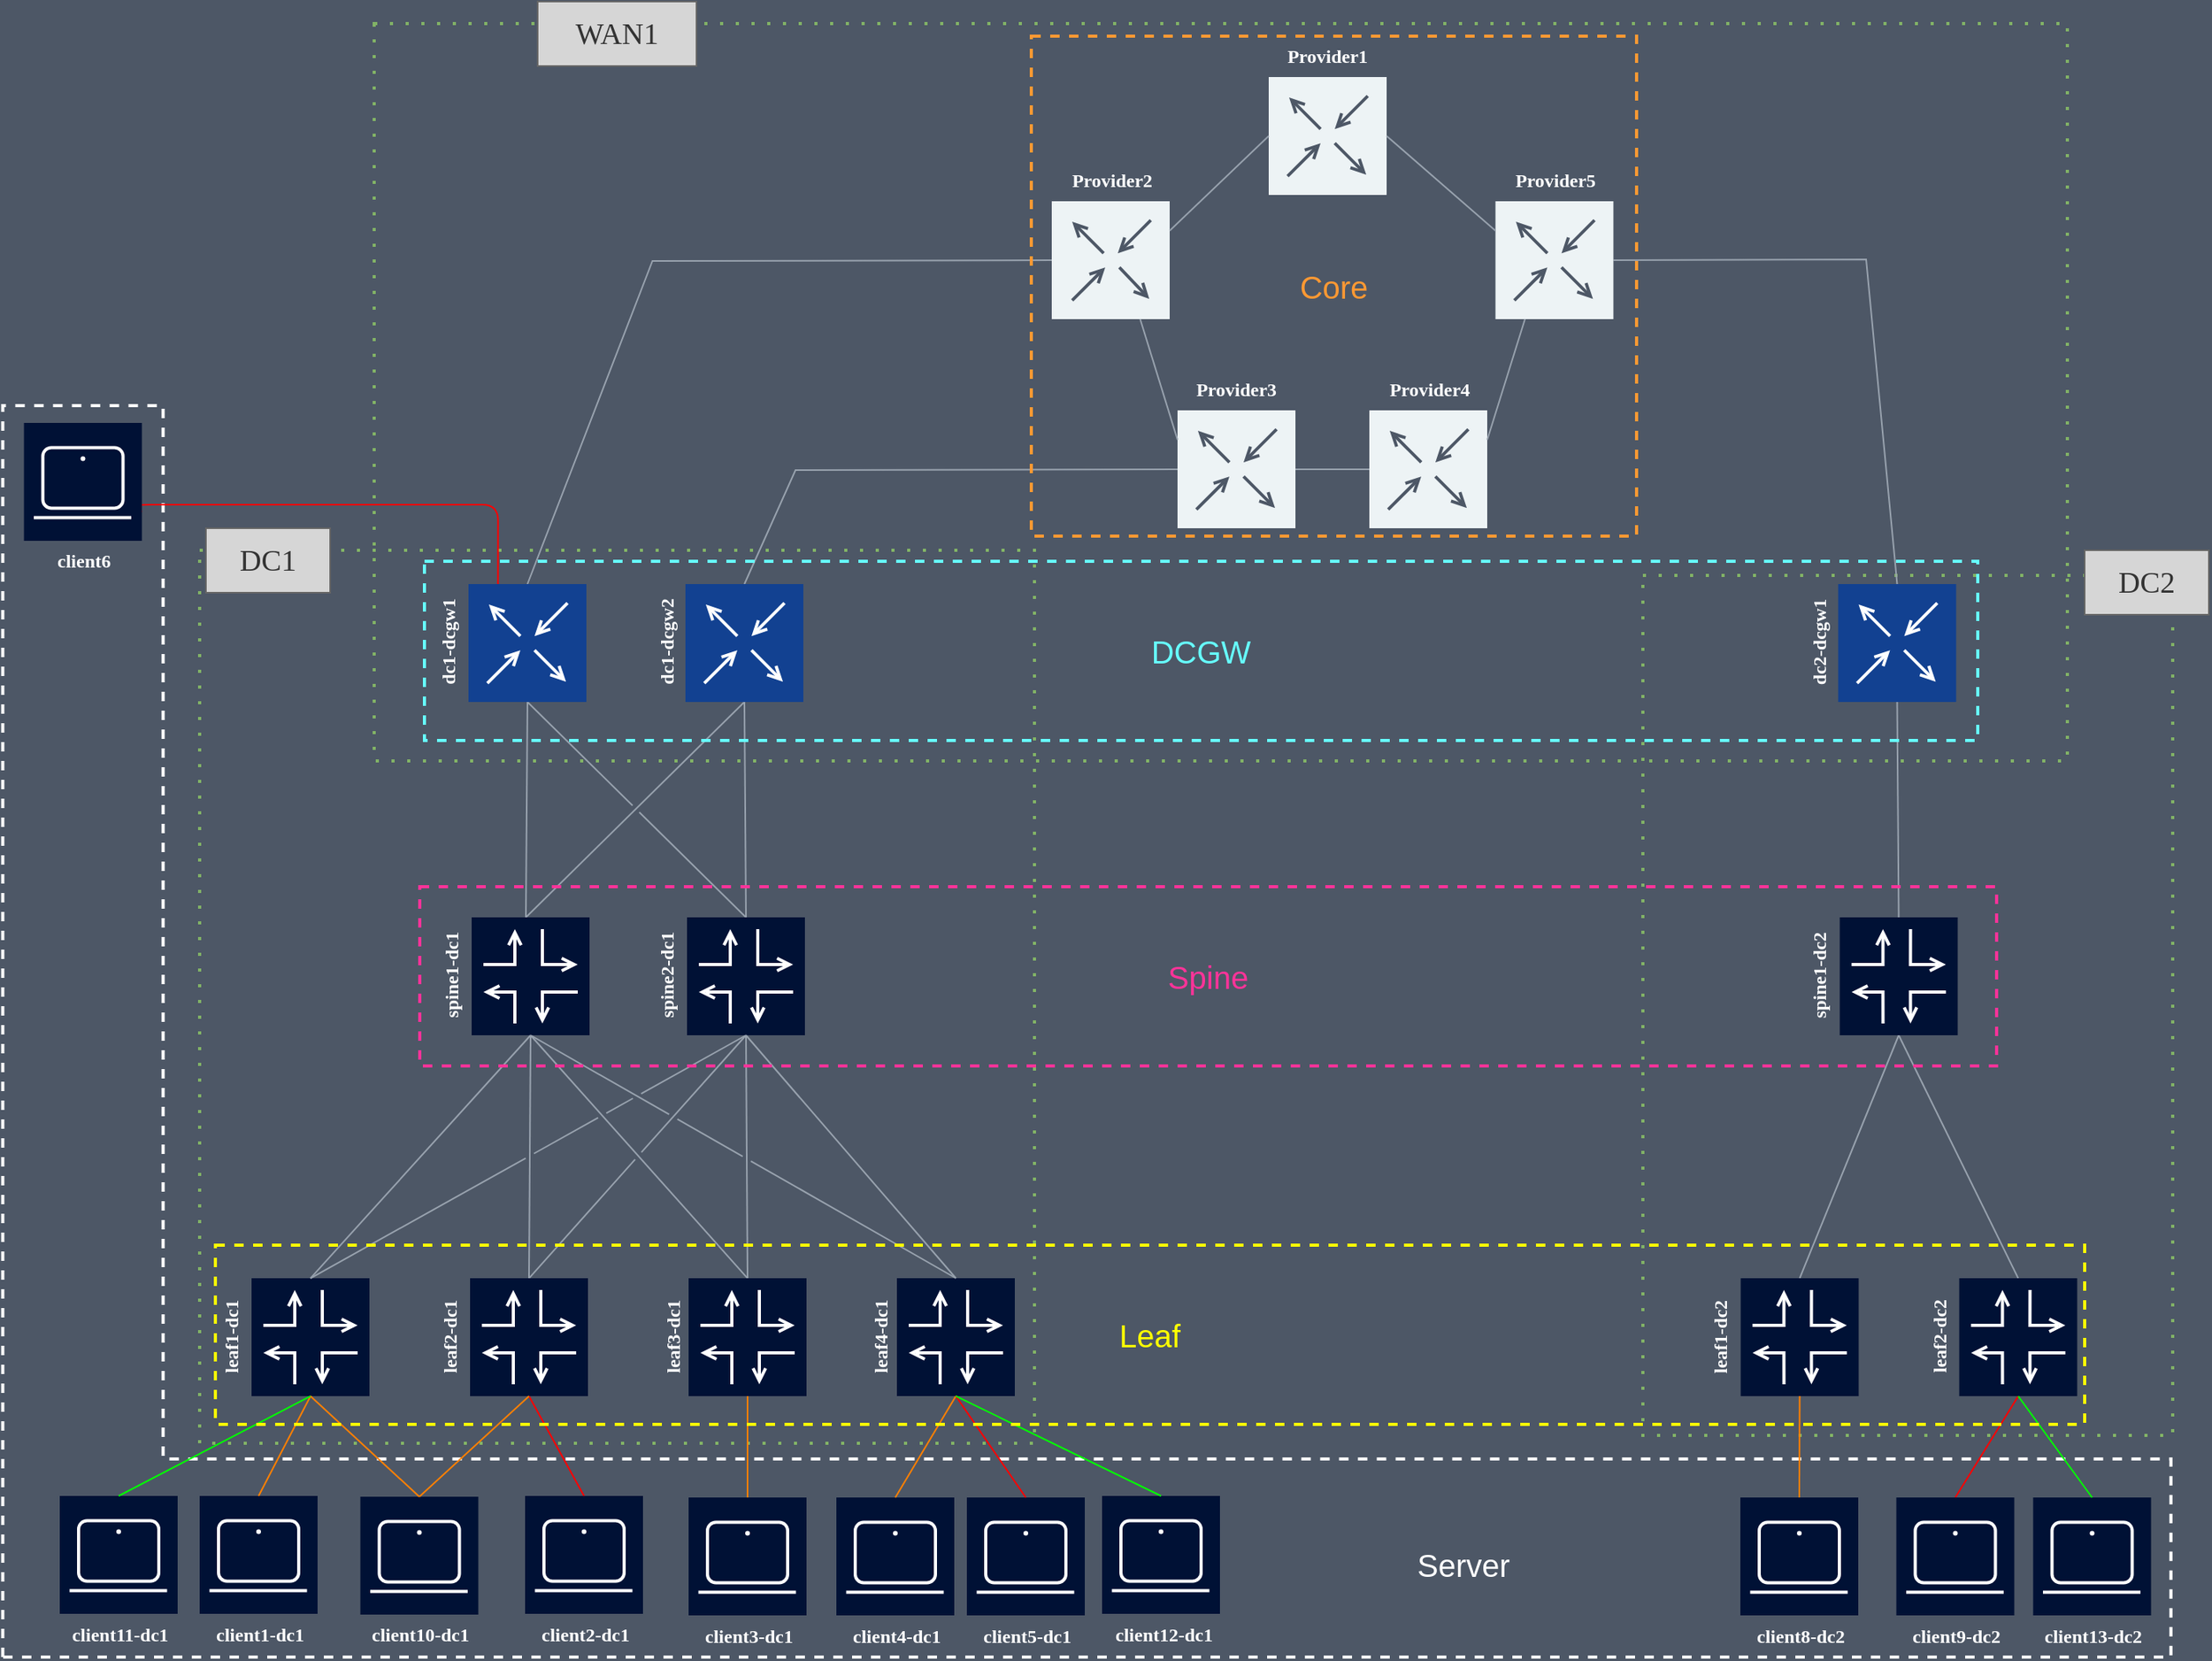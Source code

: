 <mxfile compressed="false" pages="4">
    <diagram id="Network Topology" name="Physical topology">
        <mxGraphModel dx="1668" dy="2048" grid="0" gridSize="2" guides="1" tooltips="1" connect="1" arrows="1" fold="1" page="1" pageScale="1" pageWidth="3300" pageHeight="4681" background="#4D5766" math="0" shadow="0">
            <root>
                <mxCell id="0"/>
                <mxCell id="1" parent="0"/>
                <mxCell id="88" value="" style="shape=corner;whiteSpace=wrap;html=1;rotation=-90;dx=126;dy=102;fillColor=none;dashed=1;strokeColor=#FFFFFF;strokeWidth=2;" parent="1" vertex="1">
                    <mxGeometry x="1345.31" y="128.45" width="796" height="1379.12" as="geometry"/>
                </mxCell>
                <mxCell id="WVs_OT1eYx0916ij7yWF-5" value="" style="whiteSpace=wrap;html=1;fillColor=none;dashed=1;strokeWidth=2;strokeColor=#82b366;gradientColor=none;dashPattern=1 4;" parent="1" vertex="1">
                    <mxGeometry x="1179" y="512" width="531" height="568" as="geometry"/>
                </mxCell>
                <mxCell id="WVs_OT1eYx0916ij7yWF-7" value="" style="whiteSpace=wrap;html=1;fillColor=none;dashed=1;strokeWidth=2;strokeColor=#82b366;gradientColor=none;dashPattern=1 4;" parent="1" vertex="1">
                    <mxGeometry x="2097" y="528" width="337" height="547" as="geometry"/>
                </mxCell>
                <mxCell id="WVs_OT1eYx0916ij7yWF-4" value="" style="whiteSpace=wrap;html=1;fillColor=none;dashed=1;strokeWidth=2;strokeColor=#82b366;gradientColor=none;dashPattern=1 4;" parent="1" vertex="1">
                    <mxGeometry x="1290" y="177" width="1077" height="469" as="geometry"/>
                </mxCell>
                <object label="" src_label="e1-6" trgt_label="e1-31" source="spine1-dc1" target="leaf4-dc1" id="11e34e62b492b558eb1147c751843e40">
                    <mxCell style="endArrow=none;jumpStyle=gap;exitY=1;exitX=0.5;fontFamily=Google Sans;fontSource=https%3A%2F%2Ffonts.googleapis.com%2Fcss%3Ffamily%3DGoogle%2BSans;entryX=0.5;entryY=0;entryDx=0;entryDy=0;strokeColor=#98A2AE;exitDx=0;exitDy=0;" parent="1" source="XFLzxQZfM_v2sXhXUsD--76" target="XFLzxQZfM_v2sXhXUsD--37" edge="1">
                        <mxGeometry relative="1" as="geometry">
                            <mxPoint x="1386.5" y="820.5" as="sourcePoint"/>
                            <mxPoint x="1639" y="973.5" as="targetPoint"/>
                        </mxGeometry>
                    </mxCell>
                </object>
                <object label="" src_label="e1-3" trgt_label="e1-32" source="spine2-dc1" target="leaf1-dc1" id="be8a9e7dc0bc1c43fab98ff7dd33c904">
                    <mxCell style="endArrow=none;jumpStyle=gap;entryY=0;exitY=1;entryX=0.5;exitX=0.5;fontFamily=Google Sans;fontSource=https%3A%2F%2Ffonts.googleapis.com%2Fcss%3Ffamily%3DGoogle%2BSans;entryDx=0;entryDy=0;strokeColor=#98A2AE;exitDx=0;exitDy=0;" parent="1" source="XFLzxQZfM_v2sXhXUsD--84" target="XFLzxQZfM_v2sXhXUsD--2" edge="1">
                        <mxGeometry relative="1" as="geometry">
                            <mxPoint x="1526.5" y="820.5" as="sourcePoint"/>
                            <mxPoint x="1226.5" y="975.04" as="targetPoint"/>
                        </mxGeometry>
                    </mxCell>
                </object>
                <object label="" src_label="eth1" trgt_label="eth5" source="dcgw1-dc1" target="p1" id="0c637271b958e190790944e216d0e1cd">
                    <mxCell style="endArrow=none;jumpStyle=gap;exitY=0;exitX=0.5;exitDx=0;exitDy=0;fontFamily=Google Sans;fontSource=https%3A%2F%2Ffonts.googleapis.com%2Fcss%3Ffamily%3DGoogle%2BSans;strokeColor=#98A2AE;rounded=0;curved=0;entryX=0;entryY=0.5;entryDx=0;entryDy=0;" parent="1" source="XFLzxQZfM_v2sXhXUsD--105" target="14" edge="1">
                        <mxGeometry relative="1" as="geometry">
                            <mxPoint x="1312.5" y="534.32" as="sourcePoint"/>
                            <mxPoint x="1545" y="438" as="targetPoint"/>
                            <Array as="points">
                                <mxPoint x="1467" y="328"/>
                            </Array>
                        </mxGeometry>
                    </mxCell>
                </object>
                <object label="" src_label="eth1" trgt_label="eth6" source="dcgw2-dc1" target="p1" id="ba817ebb1d00d02cf8c0dcaba1a7e5be">
                    <mxCell style="endArrow=none;jumpStyle=gap;exitY=0;exitX=0.5;exitDx=0;exitDy=0;fontFamily=Google Sans;fontSource=https%3A%2F%2Ffonts.googleapis.com%2Fcss%3Ffamily%3DGoogle%2BSans;strokeColor=#98A2AE;rounded=0;curved=0;entryX=0;entryY=0.5;entryDx=0;entryDy=0;" parent="1" source="XFLzxQZfM_v2sXhXUsD--118" target="22" edge="1">
                        <mxGeometry relative="1" as="geometry">
                            <mxPoint x="1452.5" y="534.32" as="sourcePoint"/>
                            <mxPoint x="1591" y="479" as="targetPoint"/>
                            <Array as="points">
                                <mxPoint x="1558" y="461"/>
                            </Array>
                        </mxGeometry>
                    </mxCell>
                </object>
                <object label="" src_label="e1-31" trgt_label="eth3" source="spine1-dc1" target="dcgw1-dc1" id="8b5859603a6925d2c849d9743de38a1e">
                    <mxCell style="endArrow=none;jumpStyle=gap;entryY=1;exitY=0;entryX=0.5;exitX=0.5;entryDx=0;entryDy=0;exitDx=0;exitDy=0;fontFamily=Google Sans;fontSource=https%3A%2F%2Ffonts.googleapis.com%2Fcss%3Ffamily%3DGoogle%2BSans;strokeColor=#98A2AE;" parent="1" target="XFLzxQZfM_v2sXhXUsD--105" edge="1">
                        <mxGeometry relative="1" as="geometry">
                            <mxPoint x="1386.5" y="745.5" as="sourcePoint"/>
                            <mxPoint x="1386.5" y="609.32" as="targetPoint"/>
                        </mxGeometry>
                    </mxCell>
                </object>
                <object label="" src_label="e1-32" trgt_label="eth3" source="spine1-dc1" target="dcgw2-dc1" id="ae8b20479fd1f1029cdc591704fd1946">
                    <mxCell style="endArrow=none;jumpStyle=gap;entryY=1;exitY=0;entryX=0.5;exitX=0.5;entryDx=0;entryDy=0;exitDx=0;exitDy=0;fontFamily=Google Sans;fontSource=https%3A%2F%2Ffonts.googleapis.com%2Fcss%3Ffamily%3DGoogle%2BSans;strokeColor=#98A2AE;" parent="1" target="XFLzxQZfM_v2sXhXUsD--118" edge="1">
                        <mxGeometry relative="1" as="geometry">
                            <mxPoint x="1386.5" y="745.5" as="sourcePoint"/>
                            <mxPoint x="1526.5" y="609.32" as="targetPoint"/>
                        </mxGeometry>
                    </mxCell>
                </object>
                <object label="" src_label="e1-31" trgt_label="eth2" source="spine2-dc1" target="dcgw1-dc1" id="463040eab10b4bd470083bbec6d00ecb">
                    <mxCell style="endArrow=none;jumpStyle=gap;entryY=1;exitY=0;entryX=0.5;exitX=0.5;entryDx=0;entryDy=0;exitDx=0;exitDy=0;fontFamily=Google Sans;fontSource=https%3A%2F%2Ffonts.googleapis.com%2Fcss%3Ffamily%3DGoogle%2BSans;strokeColor=#98A2AE;" parent="1" target="XFLzxQZfM_v2sXhXUsD--105" edge="1">
                        <mxGeometry relative="1" as="geometry">
                            <mxPoint x="1526.5" y="745.5" as="sourcePoint"/>
                            <mxPoint x="1386.5" y="609.32" as="targetPoint"/>
                        </mxGeometry>
                    </mxCell>
                </object>
                <object label="" src_label="e1-32" trgt_label="eth2" source="spine2-dc1" target="dcgw2-dc1" id="3e7dd368fed04e2676a872ebfd4182c9">
                    <mxCell style="endArrow=none;jumpStyle=gap;entryY=1;exitY=0;entryX=0.5;exitX=0.5;entryDx=0;entryDy=0;exitDx=0;exitDy=0;fontFamily=Google Sans;fontSource=https%3A%2F%2Ffonts.googleapis.com%2Fcss%3Ffamily%3DGoogle%2BSans;strokeColor=#98A2AE;" parent="1" target="XFLzxQZfM_v2sXhXUsD--118" edge="1">
                        <mxGeometry relative="1" as="geometry">
                            <mxPoint x="1526.5" y="745.5" as="sourcePoint"/>
                            <mxPoint x="1526.5" y="609.32" as="targetPoint"/>
                        </mxGeometry>
                    </mxCell>
                </object>
                <object label="" src_label="e1-3" trgt_label="e1-31" source="spine1-dc1" target="leaf1-dc1" id="c7b0d9f3b5555ca65e23e2e205f105c9">
                    <mxCell style="endArrow=none;jumpStyle=gap;entryY=0;exitY=1;entryX=0.5;exitX=0.5;fontFamily=Google Sans;fontSource=https%3A%2F%2Ffonts.googleapis.com%2Fcss%3Ffamily%3DGoogle%2BSans;entryDx=0;entryDy=0;strokeColor=#98A2AE;exitDx=0;exitDy=0;" parent="1" source="XFLzxQZfM_v2sXhXUsD--76" target="XFLzxQZfM_v2sXhXUsD--2" edge="1">
                        <mxGeometry relative="1" as="geometry">
                            <mxPoint x="1388.5" y="852.5" as="sourcePoint"/>
                            <mxPoint x="1226.5" y="975.04" as="targetPoint"/>
                        </mxGeometry>
                    </mxCell>
                </object>
                <object label="" src_label="e1-6" trgt_label="e1-32" source="spine2-dc1" target="leaf4-dc1" id="620fc4d52e0297e8f771b124b08fa147">
                    <mxCell style="endArrow=none;jumpStyle=gap;entryY=0;exitY=1;entryX=0.5;exitX=0.5;fontFamily=Google Sans;fontSource=https%3A%2F%2Ffonts.googleapis.com%2Fcss%3Ffamily%3DGoogle%2BSans;entryDx=0;entryDy=0;strokeColor=#98A2AE;exitDx=0;exitDy=0;" parent="1" source="XFLzxQZfM_v2sXhXUsD--84" target="XFLzxQZfM_v2sXhXUsD--37" edge="1">
                        <mxGeometry relative="1" as="geometry">
                            <mxPoint x="1526.5" y="820.5" as="sourcePoint"/>
                            <mxPoint x="1656.5" y="975.04" as="targetPoint"/>
                        </mxGeometry>
                    </mxCell>
                </object>
                <object label="" src_label="eth1" trgt_label="e1-1" source="client1-dc1" target="leaf1-dc1" id="b430e8e39376845e516a7affae09f064">
                    <mxCell style="endArrow=none;jumpStyle=gap;entryY=1;exitY=0;entryX=0.5;exitX=0.5;exitDx=0;exitDy=0;entryDx=0;entryDy=0;fontFamily=Google Sans;fontSource=https%3A%2F%2Ffonts.googleapis.com%2Fcss%3Ffamily%3DGoogle%2BSans;strokeColor=#FF0000;" parent="1" source="XFLzxQZfM_v2sXhXUsD--10" target="XFLzxQZfM_v2sXhXUsD--2" edge="1">
                        <mxGeometry relative="1" as="geometry">
                            <mxPoint x="1388.5" y="1057.5" as="sourcePoint"/>
                            <mxPoint x="1388.5" y="1050.04" as="targetPoint"/>
                        </mxGeometry>
                    </mxCell>
                </object>
                <object label="" src_label="eth1" trgt_label="e1-1" source="client1-dc1" target="leaf1-dc1" id="XFLzxQZfM_v2sXhXUsD--47">
                    <mxCell style="endArrow=none;jumpStyle=gap;entryY=1;exitY=0;entryX=0.5;exitX=0.5;exitDx=0;exitDy=0;entryDx=0;entryDy=0;fontFamily=Google Sans;fontSource=https%3A%2F%2Ffonts.googleapis.com%2Fcss%3Ffamily%3DGoogle%2BSans;strokeColor=#FF8000;" parent="1" source="XFLzxQZfM_v2sXhXUsD--43" target="XFLzxQZfM_v2sXhXUsD--37" edge="1">
                        <mxGeometry relative="1" as="geometry">
                            <mxPoint x="1527.5" y="1057.5" as="sourcePoint"/>
                            <mxPoint x="1528" y="1050.5" as="targetPoint"/>
                        </mxGeometry>
                    </mxCell>
                </object>
                <mxCell id="XFLzxQZfM_v2sXhXUsD--55" value="" style="group;fontStyle=1" parent="1" vertex="1" connectable="0">
                    <mxGeometry x="1325" y="975.04" width="101" height="75" as="geometry"/>
                </mxCell>
                <mxCell id="XFLzxQZfM_v2sXhXUsD--8" value="" style="group;aspect=fixed;fontStyle=1" parent="XFLzxQZfM_v2sXhXUsD--55" vertex="1" connectable="0">
                    <mxGeometry x="26" width="75" height="75" as="geometry"/>
                </mxCell>
                <mxCell id="XFLzxQZfM_v2sXhXUsD--2" value="" style="whiteSpace=wrap;html=1;aspect=fixed;fillColor=#001135;strokeColor=none;connectable=1;allowArrows=1;fontStyle=1" parent="XFLzxQZfM_v2sXhXUsD--8" vertex="1">
                    <mxGeometry width="75" height="75" as="geometry"/>
                </mxCell>
                <mxCell id="XFLzxQZfM_v2sXhXUsD--3" value="" style="endArrow=open;html=1;edgeStyle=orthogonalEdgeStyle;rounded=0;endFill=0;startSize=6;endSize=6;strokeColor=#FFFFFF;strokeWidth=2;fontStyle=1" parent="XFLzxQZfM_v2sXhXUsD--8" edge="1">
                    <mxGeometry width="50" height="50" relative="1" as="geometry">
                        <mxPoint x="7.5" y="30" as="sourcePoint"/>
                        <mxPoint x="27.5" y="7.5" as="targetPoint"/>
                        <Array as="points">
                            <mxPoint x="27.5" y="30"/>
                        </Array>
                    </mxGeometry>
                </mxCell>
                <mxCell id="XFLzxQZfM_v2sXhXUsD--4" value="" style="endArrow=open;html=1;edgeStyle=orthogonalEdgeStyle;rounded=0;endFill=0;startSize=6;endSize=6;strokeColor=#FFFFFF;strokeWidth=2;fontStyle=1" parent="XFLzxQZfM_v2sXhXUsD--8" edge="1">
                    <mxGeometry width="50" height="50" relative="1" as="geometry">
                        <mxPoint x="27.5" y="67.5" as="sourcePoint"/>
                        <mxPoint x="7.5" y="47.5" as="targetPoint"/>
                        <Array as="points">
                            <mxPoint x="27.5" y="47.5"/>
                        </Array>
                    </mxGeometry>
                </mxCell>
                <mxCell id="XFLzxQZfM_v2sXhXUsD--5" value="" style="endArrow=open;html=1;edgeStyle=orthogonalEdgeStyle;rounded=0;endFill=0;startSize=6;endSize=6;strokeColor=#FFFFFF;strokeWidth=2;fontStyle=1" parent="XFLzxQZfM_v2sXhXUsD--8" edge="1">
                    <mxGeometry width="50" height="50" relative="1" as="geometry">
                        <mxPoint x="45.0" y="7.5" as="sourcePoint"/>
                        <mxPoint x="67.5" y="30" as="targetPoint"/>
                        <Array as="points">
                            <mxPoint x="45.0" y="30"/>
                        </Array>
                    </mxGeometry>
                </mxCell>
                <mxCell id="XFLzxQZfM_v2sXhXUsD--6" value="" style="endArrow=open;html=1;edgeStyle=orthogonalEdgeStyle;rounded=0;endFill=0;startSize=6;endSize=6;strokeColor=#FFFFFF;strokeWidth=2;fontStyle=1" parent="XFLzxQZfM_v2sXhXUsD--8" edge="1">
                    <mxGeometry width="50" height="50" relative="1" as="geometry">
                        <mxPoint x="67.5" y="47.5" as="sourcePoint"/>
                        <mxPoint x="45.0" y="67.5" as="targetPoint"/>
                        <Array as="points">
                            <mxPoint x="45.0" y="47.5"/>
                        </Array>
                    </mxGeometry>
                </mxCell>
                <mxCell id="XFLzxQZfM_v2sXhXUsD--54" value="leaf2-dc1" style="text;html=1;align=center;verticalAlign=middle;resizable=0;points=[];autosize=1;strokeColor=none;fillColor=none;fontFamily=Google Sans;fontSource=https%3A%2F%2Ffonts.googleapis.com%2Fcss%3Ffamily%3DGoogle%2BSans;fontColor=#FFFFFF;rotation=-90;fontStyle=1" parent="XFLzxQZfM_v2sXhXUsD--55" vertex="1">
                    <mxGeometry x="-21" y="24.5" width="68" height="26" as="geometry"/>
                </mxCell>
                <mxCell id="XFLzxQZfM_v2sXhXUsD--61" value="" style="group;fontStyle=1" parent="1" vertex="1" connectable="0">
                    <mxGeometry x="1466.5" y="975.04" width="100.5" height="75" as="geometry"/>
                </mxCell>
                <mxCell id="XFLzxQZfM_v2sXhXUsD--36" value="" style="group;aspect=fixed;fontStyle=1" parent="XFLzxQZfM_v2sXhXUsD--61" vertex="1" connectable="0">
                    <mxGeometry x="23.5" width="75" height="75" as="geometry"/>
                </mxCell>
                <mxCell id="XFLzxQZfM_v2sXhXUsD--37" value="" style="whiteSpace=wrap;html=1;aspect=fixed;fillColor=#001135;strokeColor=none;connectable=1;allowArrows=1;fontStyle=1" parent="XFLzxQZfM_v2sXhXUsD--36" vertex="1">
                    <mxGeometry width="75" height="75" as="geometry"/>
                </mxCell>
                <mxCell id="XFLzxQZfM_v2sXhXUsD--38" value="" style="endArrow=open;html=1;edgeStyle=orthogonalEdgeStyle;rounded=0;endFill=0;startSize=6;endSize=6;strokeColor=#FFFFFF;strokeWidth=2;fontStyle=1" parent="XFLzxQZfM_v2sXhXUsD--36" edge="1">
                    <mxGeometry width="50" height="50" relative="1" as="geometry">
                        <mxPoint x="7.5" y="30" as="sourcePoint"/>
                        <mxPoint x="27.5" y="7.5" as="targetPoint"/>
                        <Array as="points">
                            <mxPoint x="27.5" y="30"/>
                        </Array>
                    </mxGeometry>
                </mxCell>
                <mxCell id="XFLzxQZfM_v2sXhXUsD--39" value="" style="endArrow=open;html=1;edgeStyle=orthogonalEdgeStyle;rounded=0;endFill=0;startSize=6;endSize=6;strokeColor=#FFFFFF;strokeWidth=2;fontStyle=1" parent="XFLzxQZfM_v2sXhXUsD--36" edge="1">
                    <mxGeometry width="50" height="50" relative="1" as="geometry">
                        <mxPoint x="27.5" y="67.5" as="sourcePoint"/>
                        <mxPoint x="7.5" y="47.5" as="targetPoint"/>
                        <Array as="points">
                            <mxPoint x="27.5" y="47.5"/>
                        </Array>
                    </mxGeometry>
                </mxCell>
                <mxCell id="XFLzxQZfM_v2sXhXUsD--40" value="" style="endArrow=open;html=1;edgeStyle=orthogonalEdgeStyle;rounded=0;endFill=0;startSize=6;endSize=6;strokeColor=#FFFFFF;strokeWidth=2;fontStyle=1" parent="XFLzxQZfM_v2sXhXUsD--36" edge="1">
                    <mxGeometry width="50" height="50" relative="1" as="geometry">
                        <mxPoint x="45.0" y="7.5" as="sourcePoint"/>
                        <mxPoint x="67.5" y="30" as="targetPoint"/>
                        <Array as="points">
                            <mxPoint x="45.0" y="30"/>
                        </Array>
                    </mxGeometry>
                </mxCell>
                <mxCell id="XFLzxQZfM_v2sXhXUsD--41" value="" style="endArrow=open;html=1;edgeStyle=orthogonalEdgeStyle;rounded=0;endFill=0;startSize=6;endSize=6;strokeColor=#FFFFFF;strokeWidth=2;fontStyle=1" parent="XFLzxQZfM_v2sXhXUsD--36" edge="1">
                    <mxGeometry width="50" height="50" relative="1" as="geometry">
                        <mxPoint x="67.5" y="47.5" as="sourcePoint"/>
                        <mxPoint x="45.0" y="67.5" as="targetPoint"/>
                        <Array as="points">
                            <mxPoint x="45.0" y="47.5"/>
                        </Array>
                    </mxGeometry>
                </mxCell>
                <mxCell id="XFLzxQZfM_v2sXhXUsD--60" value="leaf3-dc1" style="text;html=1;align=center;verticalAlign=middle;resizable=0;points=[];autosize=1;strokeColor=none;fillColor=none;fontFamily=Google Sans;fontSource=https%3A%2F%2Ffonts.googleapis.com%2Fcss%3Ffamily%3DGoogle%2BSans;fontColor=#FFFFFF;rotation=-90;fontStyle=1" parent="XFLzxQZfM_v2sXhXUsD--61" vertex="1">
                    <mxGeometry x="-20.5" y="24.5" width="68" height="26" as="geometry"/>
                </mxCell>
                <mxCell id="XFLzxQZfM_v2sXhXUsD--62" value="" style="group" parent="1" vertex="1" connectable="0">
                    <mxGeometry x="1385.755" y="1113.5" width="76.245" height="101" as="geometry"/>
                </mxCell>
                <mxCell id="XFLzxQZfM_v2sXhXUsD--9" value="" style="group;aspect=fixed;" parent="XFLzxQZfM_v2sXhXUsD--62" vertex="1" connectable="0">
                    <mxGeometry width="75.49" height="75" as="geometry"/>
                </mxCell>
                <mxCell id="XFLzxQZfM_v2sXhXUsD--10" value="" style="whiteSpace=wrap;html=1;aspect=fixed;fillColor=#001135;strokeColor=none;connectable=1;allowArrows=1;" parent="XFLzxQZfM_v2sXhXUsD--9" vertex="1">
                    <mxGeometry x="0.245" width="75" height="75" as="geometry"/>
                </mxCell>
                <mxCell id="XFLzxQZfM_v2sXhXUsD--17" value="" style="endArrow=none;html=1;rounded=0;entryX=0.907;entryY=0.793;entryDx=0;entryDy=0;entryPerimeter=0;exitX=0.08;exitY=0.793;exitDx=0;exitDy=0;exitPerimeter=0;strokeColor=#FFFFFF;strokeWidth=2;" parent="XFLzxQZfM_v2sXhXUsD--9" edge="1">
                    <mxGeometry width="50" height="50" relative="1" as="geometry">
                        <mxPoint x="6.49" y="60.235" as="sourcePoint"/>
                        <mxPoint x="68.515" y="60.235" as="targetPoint"/>
                    </mxGeometry>
                </mxCell>
                <mxCell id="XFLzxQZfM_v2sXhXUsD--15" value="" style="rounded=1;whiteSpace=wrap;html=1;arcSize=14;fillColor=none;strokeColor=#FFFFFF;strokeWidth=2;" parent="XFLzxQZfM_v2sXhXUsD--9" vertex="1">
                    <mxGeometry x="12.245" y="15.76" width="51" height="38.46" as="geometry"/>
                </mxCell>
                <mxCell id="XFLzxQZfM_v2sXhXUsD--16" value="" style="ellipse;whiteSpace=wrap;html=1;aspect=fixed;strokeColor=none;" parent="XFLzxQZfM_v2sXhXUsD--9" vertex="1">
                    <mxGeometry x="36.245" y="21.22" width="3" height="3" as="geometry"/>
                </mxCell>
                <mxCell id="XFLzxQZfM_v2sXhXUsD--52" value="client2-dc1" style="text;html=1;align=center;verticalAlign=middle;resizable=0;points=[];autosize=1;strokeColor=none;fillColor=none;fontFamily=Google Sans;fontSource=https%3A%2F%2Ffonts.googleapis.com%2Fcss%3Ffamily%3DGoogle%2BSans;fontColor=#FFFFFF;fontStyle=1" parent="XFLzxQZfM_v2sXhXUsD--62" vertex="1">
                    <mxGeometry x="-0.755" y="75" width="77" height="26" as="geometry"/>
                </mxCell>
                <mxCell id="XFLzxQZfM_v2sXhXUsD--63" value="" style="group" parent="1" vertex="1" connectable="0">
                    <mxGeometry x="1489" y="1114.5" width="78" height="101" as="geometry"/>
                </mxCell>
                <mxCell id="XFLzxQZfM_v2sXhXUsD--42" value="" style="group;aspect=fixed;" parent="XFLzxQZfM_v2sXhXUsD--63" vertex="1" connectable="0">
                    <mxGeometry x="0.755" width="75.49" height="75" as="geometry"/>
                </mxCell>
                <mxCell id="XFLzxQZfM_v2sXhXUsD--43" value="" style="whiteSpace=wrap;html=1;aspect=fixed;fillColor=#001135;strokeColor=none;connectable=1;allowArrows=1;" parent="XFLzxQZfM_v2sXhXUsD--42" vertex="1">
                    <mxGeometry x="0.245" width="75" height="75" as="geometry"/>
                </mxCell>
                <mxCell id="XFLzxQZfM_v2sXhXUsD--44" value="" style="endArrow=none;html=1;rounded=0;entryX=0.907;entryY=0.793;entryDx=0;entryDy=0;entryPerimeter=0;exitX=0.08;exitY=0.793;exitDx=0;exitDy=0;exitPerimeter=0;strokeColor=#FFFFFF;strokeWidth=2;" parent="XFLzxQZfM_v2sXhXUsD--42" edge="1">
                    <mxGeometry width="50" height="50" relative="1" as="geometry">
                        <mxPoint x="6.49" y="60.235" as="sourcePoint"/>
                        <mxPoint x="68.515" y="60.235" as="targetPoint"/>
                    </mxGeometry>
                </mxCell>
                <mxCell id="XFLzxQZfM_v2sXhXUsD--45" value="" style="rounded=1;whiteSpace=wrap;html=1;arcSize=14;fillColor=none;strokeColor=#FFFFFF;strokeWidth=2;" parent="XFLzxQZfM_v2sXhXUsD--42" vertex="1">
                    <mxGeometry x="12.245" y="15.76" width="51" height="38.46" as="geometry"/>
                </mxCell>
                <mxCell id="XFLzxQZfM_v2sXhXUsD--46" value="" style="ellipse;whiteSpace=wrap;html=1;aspect=fixed;strokeColor=none;" parent="XFLzxQZfM_v2sXhXUsD--42" vertex="1">
                    <mxGeometry x="36.245" y="21.22" width="3" height="3" as="geometry"/>
                </mxCell>
                <mxCell id="XFLzxQZfM_v2sXhXUsD--53" value="client3-dc1" style="text;html=1;align=center;verticalAlign=middle;resizable=0;points=[];autosize=1;strokeColor=none;fillColor=none;fontFamily=Google Sans;fontSource=https%3A%2F%2Ffonts.googleapis.com%2Fcss%3Ffamily%3DGoogle%2BSans;fontColor=#FFFFFF;fontStyle=1" parent="XFLzxQZfM_v2sXhXUsD--63" vertex="1">
                    <mxGeometry y="75" width="78" height="26" as="geometry"/>
                </mxCell>
                <mxCell id="XFLzxQZfM_v2sXhXUsD--74" value="" style="group;fontStyle=1" parent="1" vertex="1" connectable="0">
                    <mxGeometry x="1326" y="745.5" width="101" height="75" as="geometry"/>
                </mxCell>
                <mxCell id="XFLzxQZfM_v2sXhXUsD--75" value="" style="group;aspect=fixed;fontStyle=1" parent="XFLzxQZfM_v2sXhXUsD--74" vertex="1" connectable="0">
                    <mxGeometry x="26" width="75" height="75" as="geometry"/>
                </mxCell>
                <mxCell id="XFLzxQZfM_v2sXhXUsD--76" value="" style="whiteSpace=wrap;html=1;aspect=fixed;fillColor=#001135;strokeColor=none;connectable=1;allowArrows=1;fontStyle=1" parent="XFLzxQZfM_v2sXhXUsD--75" vertex="1">
                    <mxGeometry width="75" height="75" as="geometry"/>
                </mxCell>
                <mxCell id="XFLzxQZfM_v2sXhXUsD--77" value="" style="endArrow=open;html=1;edgeStyle=orthogonalEdgeStyle;rounded=0;endFill=0;startSize=6;endSize=6;strokeColor=#FFFFFF;strokeWidth=2;fontStyle=1" parent="XFLzxQZfM_v2sXhXUsD--75" edge="1">
                    <mxGeometry width="50" height="50" relative="1" as="geometry">
                        <mxPoint x="7.5" y="30" as="sourcePoint"/>
                        <mxPoint x="27.5" y="7.5" as="targetPoint"/>
                        <Array as="points">
                            <mxPoint x="27.5" y="30"/>
                        </Array>
                    </mxGeometry>
                </mxCell>
                <mxCell id="XFLzxQZfM_v2sXhXUsD--78" value="" style="endArrow=open;html=1;edgeStyle=orthogonalEdgeStyle;rounded=0;endFill=0;startSize=6;endSize=6;strokeColor=#FFFFFF;strokeWidth=2;fontStyle=1" parent="XFLzxQZfM_v2sXhXUsD--75" edge="1">
                    <mxGeometry width="50" height="50" relative="1" as="geometry">
                        <mxPoint x="27.5" y="67.5" as="sourcePoint"/>
                        <mxPoint x="7.5" y="47.5" as="targetPoint"/>
                        <Array as="points">
                            <mxPoint x="27.5" y="47.5"/>
                        </Array>
                    </mxGeometry>
                </mxCell>
                <mxCell id="XFLzxQZfM_v2sXhXUsD--79" value="" style="endArrow=open;html=1;edgeStyle=orthogonalEdgeStyle;rounded=0;endFill=0;startSize=6;endSize=6;strokeColor=#FFFFFF;strokeWidth=2;fontStyle=1" parent="XFLzxQZfM_v2sXhXUsD--75" edge="1">
                    <mxGeometry width="50" height="50" relative="1" as="geometry">
                        <mxPoint x="45.0" y="7.5" as="sourcePoint"/>
                        <mxPoint x="67.5" y="30" as="targetPoint"/>
                        <Array as="points">
                            <mxPoint x="45.0" y="30"/>
                        </Array>
                    </mxGeometry>
                </mxCell>
                <mxCell id="XFLzxQZfM_v2sXhXUsD--80" value="" style="endArrow=open;html=1;edgeStyle=orthogonalEdgeStyle;rounded=0;endFill=0;startSize=6;endSize=6;strokeColor=#FFFFFF;strokeWidth=2;fontStyle=1" parent="XFLzxQZfM_v2sXhXUsD--75" edge="1">
                    <mxGeometry width="50" height="50" relative="1" as="geometry">
                        <mxPoint x="67.5" y="47.5" as="sourcePoint"/>
                        <mxPoint x="45.0" y="67.5" as="targetPoint"/>
                        <Array as="points">
                            <mxPoint x="45.0" y="47.5"/>
                        </Array>
                    </mxGeometry>
                </mxCell>
                <mxCell id="XFLzxQZfM_v2sXhXUsD--81" value="spine1-dc1" style="text;html=1;align=center;verticalAlign=middle;resizable=0;points=[];autosize=1;strokeColor=none;fillColor=none;fontFamily=Google Sans;fontSource=https%3A%2F%2Ffonts.googleapis.com%2Fcss%3Ffamily%3DGoogle%2BSans;fontColor=#FFFFFF;rotation=-90;fontStyle=1" parent="XFLzxQZfM_v2sXhXUsD--74" vertex="1">
                    <mxGeometry x="-24" y="24.5" width="75" height="26" as="geometry"/>
                </mxCell>
                <mxCell id="XFLzxQZfM_v2sXhXUsD--82" value="" style="group;fontStyle=1" parent="1" vertex="1" connectable="0">
                    <mxGeometry x="1463" y="745.5" width="101" height="75" as="geometry"/>
                </mxCell>
                <mxCell id="XFLzxQZfM_v2sXhXUsD--83" value="" style="group;aspect=fixed;fontStyle=1" parent="XFLzxQZfM_v2sXhXUsD--82" vertex="1" connectable="0">
                    <mxGeometry x="26" width="75" height="75" as="geometry"/>
                </mxCell>
                <mxCell id="XFLzxQZfM_v2sXhXUsD--84" value="" style="whiteSpace=wrap;html=1;aspect=fixed;fillColor=#001135;strokeColor=none;connectable=1;allowArrows=1;fontStyle=1" parent="XFLzxQZfM_v2sXhXUsD--83" vertex="1">
                    <mxGeometry width="75" height="75" as="geometry"/>
                </mxCell>
                <mxCell id="XFLzxQZfM_v2sXhXUsD--85" value="" style="endArrow=open;html=1;edgeStyle=orthogonalEdgeStyle;rounded=0;endFill=0;startSize=6;endSize=6;strokeColor=#FFFFFF;strokeWidth=2;fontStyle=1" parent="XFLzxQZfM_v2sXhXUsD--83" edge="1">
                    <mxGeometry width="50" height="50" relative="1" as="geometry">
                        <mxPoint x="7.5" y="30" as="sourcePoint"/>
                        <mxPoint x="27.5" y="7.5" as="targetPoint"/>
                        <Array as="points">
                            <mxPoint x="27.5" y="30"/>
                        </Array>
                    </mxGeometry>
                </mxCell>
                <mxCell id="XFLzxQZfM_v2sXhXUsD--86" value="" style="endArrow=open;html=1;edgeStyle=orthogonalEdgeStyle;rounded=0;endFill=0;startSize=6;endSize=6;strokeColor=#FFFFFF;strokeWidth=2;fontStyle=1" parent="XFLzxQZfM_v2sXhXUsD--83" edge="1">
                    <mxGeometry width="50" height="50" relative="1" as="geometry">
                        <mxPoint x="27.5" y="67.5" as="sourcePoint"/>
                        <mxPoint x="7.5" y="47.5" as="targetPoint"/>
                        <Array as="points">
                            <mxPoint x="27.5" y="47.5"/>
                        </Array>
                    </mxGeometry>
                </mxCell>
                <mxCell id="XFLzxQZfM_v2sXhXUsD--87" value="" style="endArrow=open;html=1;edgeStyle=orthogonalEdgeStyle;rounded=0;endFill=0;startSize=6;endSize=6;strokeColor=#FFFFFF;strokeWidth=2;fontStyle=1" parent="XFLzxQZfM_v2sXhXUsD--83" edge="1">
                    <mxGeometry width="50" height="50" relative="1" as="geometry">
                        <mxPoint x="45.0" y="7.5" as="sourcePoint"/>
                        <mxPoint x="67.5" y="30" as="targetPoint"/>
                        <Array as="points">
                            <mxPoint x="45.0" y="30"/>
                        </Array>
                    </mxGeometry>
                </mxCell>
                <mxCell id="XFLzxQZfM_v2sXhXUsD--88" value="" style="endArrow=open;html=1;edgeStyle=orthogonalEdgeStyle;rounded=0;endFill=0;startSize=6;endSize=6;strokeColor=#FFFFFF;strokeWidth=2;fontStyle=1" parent="XFLzxQZfM_v2sXhXUsD--83" edge="1">
                    <mxGeometry width="50" height="50" relative="1" as="geometry">
                        <mxPoint x="67.5" y="47.5" as="sourcePoint"/>
                        <mxPoint x="45.0" y="67.5" as="targetPoint"/>
                        <Array as="points">
                            <mxPoint x="45.0" y="47.5"/>
                        </Array>
                    </mxGeometry>
                </mxCell>
                <mxCell id="XFLzxQZfM_v2sXhXUsD--89" value="spine2-dc1" style="text;html=1;align=center;verticalAlign=middle;resizable=0;points=[];autosize=1;strokeColor=none;fillColor=none;fontFamily=Google Sans;fontSource=https%3A%2F%2Ffonts.googleapis.com%2Fcss%3Ffamily%3DGoogle%2BSans;fontColor=#FFFFFF;rotation=-90;fontStyle=1" parent="XFLzxQZfM_v2sXhXUsD--82" vertex="1">
                    <mxGeometry x="-25" y="24.5" width="77" height="26" as="geometry"/>
                </mxCell>
                <mxCell id="XFLzxQZfM_v2sXhXUsD--126" value="" style="group;fontStyle=1" parent="1" vertex="1" connectable="0">
                    <mxGeometry x="1462" y="532" width="101" height="78" as="geometry"/>
                </mxCell>
                <mxCell id="XFLzxQZfM_v2sXhXUsD--117" value="" style="group;fontStyle=1" parent="XFLzxQZfM_v2sXhXUsD--126" vertex="1" connectable="0">
                    <mxGeometry x="26" y="1.5" width="75" height="75.0" as="geometry"/>
                </mxCell>
                <mxCell id="XFLzxQZfM_v2sXhXUsD--118" value="" style="whiteSpace=wrap;html=1;aspect=fixed;fillColor=#124191;strokeColor=none;connectable=1;allowArrows=1;fontStyle=1" parent="XFLzxQZfM_v2sXhXUsD--117" vertex="1">
                    <mxGeometry width="75" height="75" as="geometry"/>
                </mxCell>
                <mxCell id="XFLzxQZfM_v2sXhXUsD--119" value="" style="endArrow=open;html=1;rounded=0;endFill=0;startSize=6;endSize=6;strokeColor=#FFFFFF;strokeWidth=2;entryX=0.56;entryY=0.441;entryDx=0;entryDy=0;entryPerimeter=0;exitX=0.84;exitY=0.161;exitDx=0;exitDy=0;exitPerimeter=0;fontStyle=1" parent="XFLzxQZfM_v2sXhXUsD--117" source="XFLzxQZfM_v2sXhXUsD--118" target="XFLzxQZfM_v2sXhXUsD--118" edge="1">
                    <mxGeometry width="50" height="50" relative="1" as="geometry">
                        <mxPoint x="63" y="12.07" as="sourcePoint"/>
                        <mxPoint x="43" y="32.07" as="targetPoint"/>
                    </mxGeometry>
                </mxCell>
                <mxCell id="XFLzxQZfM_v2sXhXUsD--120" value="" style="endArrow=open;html=1;rounded=0;endFill=0;startSize=6;endSize=6;strokeColor=#FFFFFF;strokeWidth=2;entryX=0.44;entryY=0.561;entryDx=0;entryDy=0;entryPerimeter=0;exitX=0.16;exitY=0.841;exitDx=0;exitDy=0;exitPerimeter=0;fontStyle=1" parent="XFLzxQZfM_v2sXhXUsD--117" edge="1">
                    <mxGeometry width="50" height="50" relative="1" as="geometry">
                        <mxPoint x="12.0" y="63.075" as="sourcePoint"/>
                        <mxPoint x="33" y="42.075" as="targetPoint"/>
                    </mxGeometry>
                </mxCell>
                <mxCell id="XFLzxQZfM_v2sXhXUsD--121" value="" style="endArrow=open;html=1;rounded=0;endFill=0;startSize=6;endSize=6;strokeColor=#FFFFFF;strokeWidth=2;entryX=0.173;entryY=0.174;entryDx=0;entryDy=0;entryPerimeter=0;exitX=0.44;exitY=0.441;exitDx=0;exitDy=0;exitPerimeter=0;fontStyle=1" parent="XFLzxQZfM_v2sXhXUsD--117" source="XFLzxQZfM_v2sXhXUsD--118" target="XFLzxQZfM_v2sXhXUsD--118" edge="1">
                    <mxGeometry width="50" height="50" relative="1" as="geometry">
                        <mxPoint x="65" y="14.07" as="sourcePoint"/>
                        <mxPoint x="44" y="35.07" as="targetPoint"/>
                    </mxGeometry>
                </mxCell>
                <mxCell id="XFLzxQZfM_v2sXhXUsD--122" value="" style="endArrow=open;html=1;rounded=0;endFill=0;startSize=6;endSize=6;strokeColor=#FFFFFF;strokeWidth=2;entryX=0.827;entryY=0.828;entryDx=0;entryDy=0;entryPerimeter=0;fontStyle=1" parent="XFLzxQZfM_v2sXhXUsD--117" target="XFLzxQZfM_v2sXhXUsD--118" edge="1">
                    <mxGeometry width="50" height="50" relative="1" as="geometry">
                        <mxPoint x="42" y="42.07" as="sourcePoint"/>
                        <mxPoint x="15" y="15.07" as="targetPoint"/>
                    </mxGeometry>
                </mxCell>
                <mxCell id="XFLzxQZfM_v2sXhXUsD--124" value="dc1-dcgw2" style="text;html=1;align=center;verticalAlign=middle;resizable=0;points=[];autosize=1;strokeColor=none;fillColor=none;fontFamily=Google Sans;fontSource=https%3A%2F%2Ffonts.googleapis.com%2Fcss%3Ffamily%3DGoogle%2BSans;fontColor=#FFFFFF;rotation=-90;fontStyle=1" parent="XFLzxQZfM_v2sXhXUsD--126" vertex="1">
                    <mxGeometry x="-25" y="26" width="79" height="26" as="geometry"/>
                </mxCell>
                <object label="" src_label="eth1" trgt_label="eth6" source="dcgw2-dc1" target="p1" id="XFLzxQZfM_v2sXhXUsD--150">
                    <mxCell style="endArrow=none;jumpStyle=gap;exitY=0;exitX=0.5;exitDx=0;exitDy=0;fontFamily=Google Sans;fontSource=https%3A%2F%2Ffonts.googleapis.com%2Fcss%3Ffamily%3DGoogle%2BSans;strokeColor=#98A2AE;rounded=0;curved=0;entryX=1;entryY=0.5;entryDx=0;entryDy=0;" parent="1" source="XFLzxQZfM_v2sXhXUsD--259" target="30" edge="1">
                        <mxGeometry relative="1" as="geometry">
                            <mxPoint x="2155.5" y="534.32" as="sourcePoint"/>
                            <mxPoint x="2013" y="422" as="targetPoint"/>
                            <Array as="points">
                                <mxPoint x="2239" y="327"/>
                            </Array>
                        </mxGeometry>
                    </mxCell>
                </object>
                <object label="" src_label="e1-31" trgt_label="eth3" source="spine1-dc1" target="dcgw1-dc1" id="XFLzxQZfM_v2sXhXUsD--151">
                    <mxCell style="endArrow=none;jumpStyle=gap;exitY=0.75;exitX=1;exitDx=0;exitDy=0;fontFamily=Google Sans;fontSource=https%3A%2F%2Ffonts.googleapis.com%2Fcss%3Ffamily%3DGoogle%2BSans;strokeColor=#FF0000;entryX=0.25;entryY=0;entryDx=0;entryDy=0;edgeStyle=orthogonalEdgeStyle;" parent="1" source="TSjxLKtJQKfFz80jZX6N-45" target="XFLzxQZfM_v2sXhXUsD--105" edge="1">
                        <mxGeometry relative="1" as="geometry">
                            <mxPoint x="1838.5" y="765.5" as="sourcePoint"/>
                            <mxPoint x="1838.5" y="629.32" as="targetPoint"/>
                            <Array as="points">
                                <mxPoint x="1138" y="483"/>
                                <mxPoint x="1369" y="483"/>
                            </Array>
                        </mxGeometry>
                    </mxCell>
                </object>
                <object label="" src_label="e1-32" trgt_label="eth2" source="spine2-dc1" target="dcgw2-dc1" id="XFLzxQZfM_v2sXhXUsD--154">
                    <mxCell style="endArrow=none;jumpStyle=gap;entryY=1;exitY=0;entryX=0.5;exitX=0.5;entryDx=0;entryDy=0;exitDx=0;exitDy=0;fontFamily=Google Sans;fontSource=https%3A%2F%2Ffonts.googleapis.com%2Fcss%3Ffamily%3DGoogle%2BSans;strokeColor=#98A2AE;" parent="1" target="XFLzxQZfM_v2sXhXUsD--259" edge="1">
                        <mxGeometry relative="1" as="geometry">
                            <mxPoint x="2259.74" y="745.5" as="sourcePoint"/>
                            <mxPoint x="2259.74" y="609.32" as="targetPoint"/>
                        </mxGeometry>
                    </mxCell>
                </object>
                <object label="" src_label="e1-5" trgt_label="e1-32" source="spine2-dc1" target="leaf3-dc1" id="XFLzxQZfM_v2sXhXUsD--159">
                    <mxCell style="endArrow=none;jumpStyle=gap;entryY=0;exitY=1;entryX=0.5;exitX=0.5;fontFamily=Google Sans;fontSource=https%3A%2F%2Ffonts.googleapis.com%2Fcss%3Ffamily%3DGoogle%2BSans;strokeColor=#98A2AE;entryDx=0;entryDy=0;" parent="1" target="XFLzxQZfM_v2sXhXUsD--181" edge="1">
                        <mxGeometry relative="1" as="geometry">
                            <mxPoint x="2259.74" y="820.5" as="sourcePoint"/>
                            <mxPoint x="2249.74" y="975.04" as="targetPoint"/>
                        </mxGeometry>
                    </mxCell>
                </object>
                <object label="" src_label="e1-6" trgt_label="e1-32" source="spine2-dc1" target="leaf4-dc1" id="XFLzxQZfM_v2sXhXUsD--160">
                    <mxCell style="endArrow=none;jumpStyle=gap;entryY=0;exitY=1;entryX=0.5;exitX=0.5;fontFamily=Google Sans;fontSource=https%3A%2F%2Ffonts.googleapis.com%2Fcss%3Ffamily%3DGoogle%2BSans;entryDx=0;entryDy=0;strokeColor=#98A2AE;exitDx=0;exitDy=0;" parent="1" source="XFLzxQZfM_v2sXhXUsD--235" target="XFLzxQZfM_v2sXhXUsD--197" edge="1">
                        <mxGeometry relative="1" as="geometry">
                            <mxPoint x="2259.74" y="820.5" as="sourcePoint"/>
                            <mxPoint x="2389.74" y="975.04" as="targetPoint"/>
                        </mxGeometry>
                    </mxCell>
                </object>
                <object label="" src_label="eth1" trgt_label="e1-1" source="client1-dc1" target="leaf1-dc1" id="XFLzxQZfM_v2sXhXUsD--166">
                    <mxCell style="endArrow=none;jumpStyle=gap;entryY=1;exitY=0;entryX=0.5;exitX=0.5;exitDx=0;exitDy=0;entryDx=0;entryDy=0;fontFamily=Google Sans;fontSource=https%3A%2F%2Ffonts.googleapis.com%2Fcss%3Ffamily%3DGoogle%2BSans;strokeColor=#FF0000;" parent="1" source="XFLzxQZfM_v2sXhXUsD--212" target="XFLzxQZfM_v2sXhXUsD--197" edge="1">
                        <mxGeometry relative="1" as="geometry">
                            <mxPoint x="2335.74" y="1057.5" as="sourcePoint"/>
                            <mxPoint x="2336.24" y="1050.5" as="targetPoint"/>
                        </mxGeometry>
                    </mxCell>
                </object>
                <mxCell id="XFLzxQZfM_v2sXhXUsD--179" value="" style="group;fontStyle=1" parent="1" vertex="1" connectable="0">
                    <mxGeometry x="2133.24" y="975.04" width="101" height="75" as="geometry"/>
                </mxCell>
                <mxCell id="XFLzxQZfM_v2sXhXUsD--180" value="" style="group;aspect=fixed;fontStyle=1" parent="XFLzxQZfM_v2sXhXUsD--179" vertex="1" connectable="0">
                    <mxGeometry x="26" width="75" height="75" as="geometry"/>
                </mxCell>
                <mxCell id="XFLzxQZfM_v2sXhXUsD--181" value="" style="whiteSpace=wrap;html=1;aspect=fixed;fillColor=#001135;strokeColor=none;connectable=1;allowArrows=1;fontStyle=1" parent="XFLzxQZfM_v2sXhXUsD--180" vertex="1">
                    <mxGeometry width="75" height="75" as="geometry"/>
                </mxCell>
                <mxCell id="XFLzxQZfM_v2sXhXUsD--182" value="" style="endArrow=open;html=1;edgeStyle=orthogonalEdgeStyle;rounded=0;endFill=0;startSize=6;endSize=6;strokeColor=#FFFFFF;strokeWidth=2;fontStyle=1" parent="XFLzxQZfM_v2sXhXUsD--180" edge="1">
                    <mxGeometry width="50" height="50" relative="1" as="geometry">
                        <mxPoint x="7.5" y="30" as="sourcePoint"/>
                        <mxPoint x="27.5" y="7.5" as="targetPoint"/>
                        <Array as="points">
                            <mxPoint x="27.5" y="30"/>
                        </Array>
                    </mxGeometry>
                </mxCell>
                <mxCell id="XFLzxQZfM_v2sXhXUsD--183" value="" style="endArrow=open;html=1;edgeStyle=orthogonalEdgeStyle;rounded=0;endFill=0;startSize=6;endSize=6;strokeColor=#FFFFFF;strokeWidth=2;fontStyle=1" parent="XFLzxQZfM_v2sXhXUsD--180" edge="1">
                    <mxGeometry width="50" height="50" relative="1" as="geometry">
                        <mxPoint x="27.5" y="67.5" as="sourcePoint"/>
                        <mxPoint x="7.5" y="47.5" as="targetPoint"/>
                        <Array as="points">
                            <mxPoint x="27.5" y="47.5"/>
                        </Array>
                    </mxGeometry>
                </mxCell>
                <mxCell id="XFLzxQZfM_v2sXhXUsD--184" value="" style="endArrow=open;html=1;edgeStyle=orthogonalEdgeStyle;rounded=0;endFill=0;startSize=6;endSize=6;strokeColor=#FFFFFF;strokeWidth=2;fontStyle=1" parent="XFLzxQZfM_v2sXhXUsD--180" edge="1">
                    <mxGeometry width="50" height="50" relative="1" as="geometry">
                        <mxPoint x="45.0" y="7.5" as="sourcePoint"/>
                        <mxPoint x="67.5" y="30" as="targetPoint"/>
                        <Array as="points">
                            <mxPoint x="45.0" y="30"/>
                        </Array>
                    </mxGeometry>
                </mxCell>
                <mxCell id="XFLzxQZfM_v2sXhXUsD--185" value="" style="endArrow=open;html=1;edgeStyle=orthogonalEdgeStyle;rounded=0;endFill=0;startSize=6;endSize=6;strokeColor=#FFFFFF;strokeWidth=2;fontStyle=1" parent="XFLzxQZfM_v2sXhXUsD--180" edge="1">
                    <mxGeometry width="50" height="50" relative="1" as="geometry">
                        <mxPoint x="67.5" y="47.5" as="sourcePoint"/>
                        <mxPoint x="45.0" y="67.5" as="targetPoint"/>
                        <Array as="points">
                            <mxPoint x="45.0" y="47.5"/>
                        </Array>
                    </mxGeometry>
                </mxCell>
                <mxCell id="XFLzxQZfM_v2sXhXUsD--186" value="leaf1-dc2" style="text;html=1;align=center;verticalAlign=middle;resizable=0;points=[];autosize=1;strokeColor=none;fillColor=none;fontFamily=Google Sans;fontSource=https%3A%2F%2Ffonts.googleapis.com%2Fcss%3Ffamily%3DGoogle%2BSans;fontColor=#FFFFFF;rotation=-90;fontStyle=1" parent="XFLzxQZfM_v2sXhXUsD--179" vertex="1">
                    <mxGeometry x="-21" y="24.5" width="68" height="26" as="geometry"/>
                </mxCell>
                <mxCell id="XFLzxQZfM_v2sXhXUsD--195" value="" style="group;fontStyle=1" parent="1" vertex="1" connectable="0">
                    <mxGeometry x="2272.74" y="975.04" width="100.5" height="75" as="geometry"/>
                </mxCell>
                <mxCell id="XFLzxQZfM_v2sXhXUsD--196" value="" style="group;aspect=fixed;fontStyle=1" parent="XFLzxQZfM_v2sXhXUsD--195" vertex="1" connectable="0">
                    <mxGeometry x="25.5" width="75" height="75" as="geometry"/>
                </mxCell>
                <mxCell id="XFLzxQZfM_v2sXhXUsD--197" value="" style="whiteSpace=wrap;html=1;aspect=fixed;fillColor=#001135;strokeColor=none;connectable=1;allowArrows=1;fontStyle=1" parent="XFLzxQZfM_v2sXhXUsD--196" vertex="1">
                    <mxGeometry width="75" height="75" as="geometry"/>
                </mxCell>
                <mxCell id="XFLzxQZfM_v2sXhXUsD--198" value="" style="endArrow=open;html=1;edgeStyle=orthogonalEdgeStyle;rounded=0;endFill=0;startSize=6;endSize=6;strokeColor=#FFFFFF;strokeWidth=2;fontStyle=1" parent="XFLzxQZfM_v2sXhXUsD--196" edge="1">
                    <mxGeometry width="50" height="50" relative="1" as="geometry">
                        <mxPoint x="7.5" y="30" as="sourcePoint"/>
                        <mxPoint x="27.5" y="7.5" as="targetPoint"/>
                        <Array as="points">
                            <mxPoint x="27.5" y="30"/>
                        </Array>
                    </mxGeometry>
                </mxCell>
                <mxCell id="XFLzxQZfM_v2sXhXUsD--199" value="" style="endArrow=open;html=1;edgeStyle=orthogonalEdgeStyle;rounded=0;endFill=0;startSize=6;endSize=6;strokeColor=#FFFFFF;strokeWidth=2;fontStyle=1" parent="XFLzxQZfM_v2sXhXUsD--196" edge="1">
                    <mxGeometry width="50" height="50" relative="1" as="geometry">
                        <mxPoint x="27.5" y="67.5" as="sourcePoint"/>
                        <mxPoint x="7.5" y="47.5" as="targetPoint"/>
                        <Array as="points">
                            <mxPoint x="27.5" y="47.5"/>
                        </Array>
                    </mxGeometry>
                </mxCell>
                <mxCell id="XFLzxQZfM_v2sXhXUsD--200" value="" style="endArrow=open;html=1;edgeStyle=orthogonalEdgeStyle;rounded=0;endFill=0;startSize=6;endSize=6;strokeColor=#FFFFFF;strokeWidth=2;fontStyle=1" parent="XFLzxQZfM_v2sXhXUsD--196" edge="1">
                    <mxGeometry width="50" height="50" relative="1" as="geometry">
                        <mxPoint x="45.0" y="7.5" as="sourcePoint"/>
                        <mxPoint x="67.5" y="30" as="targetPoint"/>
                        <Array as="points">
                            <mxPoint x="45.0" y="30"/>
                        </Array>
                    </mxGeometry>
                </mxCell>
                <mxCell id="XFLzxQZfM_v2sXhXUsD--201" value="" style="endArrow=open;html=1;edgeStyle=orthogonalEdgeStyle;rounded=0;endFill=0;startSize=6;endSize=6;strokeColor=#FFFFFF;strokeWidth=2;fontStyle=1" parent="XFLzxQZfM_v2sXhXUsD--196" edge="1">
                    <mxGeometry width="50" height="50" relative="1" as="geometry">
                        <mxPoint x="67.5" y="47.5" as="sourcePoint"/>
                        <mxPoint x="45.0" y="67.5" as="targetPoint"/>
                        <Array as="points">
                            <mxPoint x="45.0" y="47.5"/>
                        </Array>
                    </mxGeometry>
                </mxCell>
                <mxCell id="XFLzxQZfM_v2sXhXUsD--202" value="leaf2-dc2" style="text;html=1;align=center;verticalAlign=middle;resizable=0;points=[];autosize=1;strokeColor=none;fillColor=none;fontFamily=Google Sans;fontSource=https%3A%2F%2Ffonts.googleapis.com%2Fcss%3Ffamily%3DGoogle%2BSans;fontColor=#FFFFFF;rotation=-90;fontStyle=1" parent="XFLzxQZfM_v2sXhXUsD--195" vertex="1">
                    <mxGeometry x="-21.5" y="24.5" width="69" height="26" as="geometry"/>
                </mxCell>
                <mxCell id="XFLzxQZfM_v2sXhXUsD--210" value="" style="group" parent="1" vertex="1" connectable="0">
                    <mxGeometry x="2257.24" y="1114.5" width="78" height="101" as="geometry"/>
                </mxCell>
                <mxCell id="XFLzxQZfM_v2sXhXUsD--211" value="" style="group;aspect=fixed;" parent="XFLzxQZfM_v2sXhXUsD--210" vertex="1" connectable="0">
                    <mxGeometry x="0.755" width="75.49" height="75" as="geometry"/>
                </mxCell>
                <mxCell id="XFLzxQZfM_v2sXhXUsD--212" value="" style="whiteSpace=wrap;html=1;aspect=fixed;fillColor=#001135;strokeColor=none;connectable=1;allowArrows=1;" parent="XFLzxQZfM_v2sXhXUsD--211" vertex="1">
                    <mxGeometry x="0.245" width="75" height="75" as="geometry"/>
                </mxCell>
                <mxCell id="XFLzxQZfM_v2sXhXUsD--213" value="" style="endArrow=none;html=1;rounded=0;entryX=0.907;entryY=0.793;entryDx=0;entryDy=0;entryPerimeter=0;exitX=0.08;exitY=0.793;exitDx=0;exitDy=0;exitPerimeter=0;strokeColor=#FFFFFF;strokeWidth=2;" parent="XFLzxQZfM_v2sXhXUsD--211" edge="1">
                    <mxGeometry width="50" height="50" relative="1" as="geometry">
                        <mxPoint x="6.49" y="60.235" as="sourcePoint"/>
                        <mxPoint x="68.515" y="60.235" as="targetPoint"/>
                    </mxGeometry>
                </mxCell>
                <mxCell id="XFLzxQZfM_v2sXhXUsD--214" value="" style="rounded=1;whiteSpace=wrap;html=1;arcSize=14;fillColor=none;strokeColor=#FFFFFF;strokeWidth=2;" parent="XFLzxQZfM_v2sXhXUsD--211" vertex="1">
                    <mxGeometry x="12.245" y="15.76" width="51" height="38.46" as="geometry"/>
                </mxCell>
                <mxCell id="XFLzxQZfM_v2sXhXUsD--215" value="" style="ellipse;whiteSpace=wrap;html=1;aspect=fixed;strokeColor=none;" parent="XFLzxQZfM_v2sXhXUsD--211" vertex="1">
                    <mxGeometry x="36.245" y="21.22" width="3" height="3" as="geometry"/>
                </mxCell>
                <mxCell id="XFLzxQZfM_v2sXhXUsD--216" value="client9-dc2" style="text;html=1;align=center;verticalAlign=middle;resizable=0;points=[];autosize=1;strokeColor=none;fillColor=none;fontFamily=Google Sans;fontSource=https%3A%2F%2Ffonts.googleapis.com%2Fcss%3Ffamily%3DGoogle%2BSans;fontColor=#FFFFFF;fontStyle=1" parent="XFLzxQZfM_v2sXhXUsD--210" vertex="1">
                    <mxGeometry x="-1" y="75" width="79" height="26" as="geometry"/>
                </mxCell>
                <mxCell id="XFLzxQZfM_v2sXhXUsD--233" value="" style="group;fontStyle=1" parent="1" vertex="1" connectable="0">
                    <mxGeometry x="2196.24" y="745.5" width="101" height="75" as="geometry"/>
                </mxCell>
                <mxCell id="XFLzxQZfM_v2sXhXUsD--234" value="" style="group;aspect=fixed;fontStyle=1" parent="XFLzxQZfM_v2sXhXUsD--233" vertex="1" connectable="0">
                    <mxGeometry x="26" width="75" height="75" as="geometry"/>
                </mxCell>
                <mxCell id="XFLzxQZfM_v2sXhXUsD--235" value="" style="whiteSpace=wrap;html=1;aspect=fixed;fillColor=#001135;strokeColor=none;connectable=1;allowArrows=1;fontStyle=1" parent="XFLzxQZfM_v2sXhXUsD--234" vertex="1">
                    <mxGeometry width="75" height="75" as="geometry"/>
                </mxCell>
                <mxCell id="XFLzxQZfM_v2sXhXUsD--236" value="" style="endArrow=open;html=1;edgeStyle=orthogonalEdgeStyle;rounded=0;endFill=0;startSize=6;endSize=6;strokeColor=#FFFFFF;strokeWidth=2;fontStyle=1" parent="XFLzxQZfM_v2sXhXUsD--234" edge="1">
                    <mxGeometry width="50" height="50" relative="1" as="geometry">
                        <mxPoint x="7.5" y="30" as="sourcePoint"/>
                        <mxPoint x="27.5" y="7.5" as="targetPoint"/>
                        <Array as="points">
                            <mxPoint x="27.5" y="30"/>
                        </Array>
                    </mxGeometry>
                </mxCell>
                <mxCell id="XFLzxQZfM_v2sXhXUsD--237" value="" style="endArrow=open;html=1;edgeStyle=orthogonalEdgeStyle;rounded=0;endFill=0;startSize=6;endSize=6;strokeColor=#FFFFFF;strokeWidth=2;fontStyle=1" parent="XFLzxQZfM_v2sXhXUsD--234" edge="1">
                    <mxGeometry width="50" height="50" relative="1" as="geometry">
                        <mxPoint x="27.5" y="67.5" as="sourcePoint"/>
                        <mxPoint x="7.5" y="47.5" as="targetPoint"/>
                        <Array as="points">
                            <mxPoint x="27.5" y="47.5"/>
                        </Array>
                    </mxGeometry>
                </mxCell>
                <mxCell id="XFLzxQZfM_v2sXhXUsD--238" value="" style="endArrow=open;html=1;edgeStyle=orthogonalEdgeStyle;rounded=0;endFill=0;startSize=6;endSize=6;strokeColor=#FFFFFF;strokeWidth=2;fontStyle=1" parent="XFLzxQZfM_v2sXhXUsD--234" edge="1">
                    <mxGeometry width="50" height="50" relative="1" as="geometry">
                        <mxPoint x="45.0" y="7.5" as="sourcePoint"/>
                        <mxPoint x="67.5" y="30" as="targetPoint"/>
                        <Array as="points">
                            <mxPoint x="45.0" y="30"/>
                        </Array>
                    </mxGeometry>
                </mxCell>
                <mxCell id="XFLzxQZfM_v2sXhXUsD--239" value="" style="endArrow=open;html=1;edgeStyle=orthogonalEdgeStyle;rounded=0;endFill=0;startSize=6;endSize=6;strokeColor=#FFFFFF;strokeWidth=2;fontStyle=1" parent="XFLzxQZfM_v2sXhXUsD--234" edge="1">
                    <mxGeometry width="50" height="50" relative="1" as="geometry">
                        <mxPoint x="67.5" y="47.5" as="sourcePoint"/>
                        <mxPoint x="45.0" y="67.5" as="targetPoint"/>
                        <Array as="points">
                            <mxPoint x="45.0" y="47.5"/>
                        </Array>
                    </mxGeometry>
                </mxCell>
                <mxCell id="XFLzxQZfM_v2sXhXUsD--240" value="spine1-dc2" style="text;html=1;align=center;verticalAlign=middle;resizable=0;points=[];autosize=1;strokeColor=none;fillColor=none;fontFamily=Google Sans;fontSource=https%3A%2F%2Ffonts.googleapis.com%2Fcss%3Ffamily%3DGoogle%2BSans;fontColor=#FFFFFF;rotation=-90;fontStyle=1" parent="XFLzxQZfM_v2sXhXUsD--233" vertex="1">
                    <mxGeometry x="-25" y="24.5" width="77" height="26" as="geometry"/>
                </mxCell>
                <mxCell id="XFLzxQZfM_v2sXhXUsD--257" value="" style="group;fontStyle=1" parent="1" vertex="1" connectable="0">
                    <mxGeometry x="2195.24" y="532" width="101" height="78" as="geometry"/>
                </mxCell>
                <mxCell id="XFLzxQZfM_v2sXhXUsD--258" value="" style="group;fontStyle=1" parent="XFLzxQZfM_v2sXhXUsD--257" vertex="1" connectable="0">
                    <mxGeometry x="26" y="1.5" width="75" height="75.0" as="geometry"/>
                </mxCell>
                <mxCell id="XFLzxQZfM_v2sXhXUsD--259" value="" style="whiteSpace=wrap;html=1;aspect=fixed;fillColor=#124191;strokeColor=none;connectable=1;allowArrows=1;fontStyle=1" parent="XFLzxQZfM_v2sXhXUsD--258" vertex="1">
                    <mxGeometry width="75" height="75" as="geometry"/>
                </mxCell>
                <mxCell id="XFLzxQZfM_v2sXhXUsD--260" value="" style="endArrow=open;html=1;rounded=0;endFill=0;startSize=6;endSize=6;strokeColor=#FFFFFF;strokeWidth=2;entryX=0.56;entryY=0.441;entryDx=0;entryDy=0;entryPerimeter=0;exitX=0.84;exitY=0.161;exitDx=0;exitDy=0;exitPerimeter=0;fontStyle=1" parent="XFLzxQZfM_v2sXhXUsD--258" source="XFLzxQZfM_v2sXhXUsD--259" target="XFLzxQZfM_v2sXhXUsD--259" edge="1">
                    <mxGeometry width="50" height="50" relative="1" as="geometry">
                        <mxPoint x="63" y="12.07" as="sourcePoint"/>
                        <mxPoint x="43" y="32.07" as="targetPoint"/>
                    </mxGeometry>
                </mxCell>
                <mxCell id="XFLzxQZfM_v2sXhXUsD--261" value="" style="endArrow=open;html=1;rounded=0;endFill=0;startSize=6;endSize=6;strokeColor=#FFFFFF;strokeWidth=2;entryX=0.44;entryY=0.561;entryDx=0;entryDy=0;entryPerimeter=0;exitX=0.16;exitY=0.841;exitDx=0;exitDy=0;exitPerimeter=0;fontStyle=1" parent="XFLzxQZfM_v2sXhXUsD--258" edge="1">
                    <mxGeometry width="50" height="50" relative="1" as="geometry">
                        <mxPoint x="12.0" y="63.075" as="sourcePoint"/>
                        <mxPoint x="33" y="42.075" as="targetPoint"/>
                    </mxGeometry>
                </mxCell>
                <mxCell id="XFLzxQZfM_v2sXhXUsD--262" value="" style="endArrow=open;html=1;rounded=0;endFill=0;startSize=6;endSize=6;strokeColor=#FFFFFF;strokeWidth=2;entryX=0.173;entryY=0.174;entryDx=0;entryDy=0;entryPerimeter=0;exitX=0.44;exitY=0.441;exitDx=0;exitDy=0;exitPerimeter=0;fontStyle=1" parent="XFLzxQZfM_v2sXhXUsD--258" source="XFLzxQZfM_v2sXhXUsD--259" target="XFLzxQZfM_v2sXhXUsD--259" edge="1">
                    <mxGeometry width="50" height="50" relative="1" as="geometry">
                        <mxPoint x="65" y="14.07" as="sourcePoint"/>
                        <mxPoint x="44" y="35.07" as="targetPoint"/>
                    </mxGeometry>
                </mxCell>
                <mxCell id="XFLzxQZfM_v2sXhXUsD--263" value="" style="endArrow=open;html=1;rounded=0;endFill=0;startSize=6;endSize=6;strokeColor=#FFFFFF;strokeWidth=2;entryX=0.827;entryY=0.828;entryDx=0;entryDy=0;entryPerimeter=0;fontStyle=1" parent="XFLzxQZfM_v2sXhXUsD--258" target="XFLzxQZfM_v2sXhXUsD--259" edge="1">
                    <mxGeometry width="50" height="50" relative="1" as="geometry">
                        <mxPoint x="42" y="42.07" as="sourcePoint"/>
                        <mxPoint x="15" y="15.07" as="targetPoint"/>
                    </mxGeometry>
                </mxCell>
                <mxCell id="XFLzxQZfM_v2sXhXUsD--264" value="dc2-dcgw1" style="text;html=1;align=center;verticalAlign=middle;resizable=0;points=[];autosize=1;strokeColor=none;fillColor=none;fontFamily=Google Sans;fontSource=https%3A%2F%2Ffonts.googleapis.com%2Fcss%3Ffamily%3DGoogle%2BSans;fontColor=#FFFFFF;rotation=-90;fontStyle=1" parent="XFLzxQZfM_v2sXhXUsD--257" vertex="1">
                    <mxGeometry x="-25" y="26" width="79" height="26" as="geometry"/>
                </mxCell>
                <mxCell id="WVs_OT1eYx0916ij7yWF-8" value="&lt;font data-font-src=&quot;https://fonts.googleapis.com/css?family=Google+Sans&quot; face=&quot;Google Sans&quot; style=&quot;font-size: 19px;&quot;&gt;WAN1&lt;/font&gt;" style="whiteSpace=wrap;html=1;fillColor=#D6D6D6;fontColor=#333333;strokeColor=#666666;" parent="1" vertex="1">
                    <mxGeometry x="1394" y="163" width="101" height="41" as="geometry"/>
                </mxCell>
                <mxCell id="WVs_OT1eYx0916ij7yWF-9" value="&lt;font data-font-src=&quot;https://fonts.googleapis.com/css?family=Google+Sans&quot; face=&quot;Google Sans&quot; style=&quot;font-size: 19px;&quot;&gt;DC1&lt;/font&gt;" style="whiteSpace=wrap;html=1;fillColor=#D6D6D6;fontColor=#333333;strokeColor=#666666;" parent="1" vertex="1">
                    <mxGeometry x="1183.0" y="498" width="79" height="41" as="geometry"/>
                </mxCell>
                <mxCell id="WVs_OT1eYx0916ij7yWF-10" value="&lt;font data-font-src=&quot;https://fonts.googleapis.com/css?family=Google+Sans&quot; face=&quot;Google Sans&quot; style=&quot;font-size: 19px;&quot;&gt;DC2&lt;/font&gt;" style="whiteSpace=wrap;html=1;fillColor=#D6D6D6;fontColor=#333333;strokeColor=#666666;" parent="1" vertex="1">
                    <mxGeometry x="2378" y="512" width="79" height="41" as="geometry"/>
                </mxCell>
                <mxCell id="TSjxLKtJQKfFz80jZX6N-1" value="" style="group;fontStyle=1" parent="1" vertex="1" connectable="0">
                    <mxGeometry x="1599" y="975" width="100.5" height="75" as="geometry"/>
                </mxCell>
                <mxCell id="TSjxLKtJQKfFz80jZX6N-2" value="" style="group;aspect=fixed;fontStyle=1" parent="TSjxLKtJQKfFz80jZX6N-1" vertex="1" connectable="0">
                    <mxGeometry x="23.5" width="75" height="75" as="geometry"/>
                </mxCell>
                <mxCell id="TSjxLKtJQKfFz80jZX6N-3" value="" style="whiteSpace=wrap;html=1;aspect=fixed;fillColor=#001135;strokeColor=none;connectable=1;allowArrows=1;fontStyle=1" parent="TSjxLKtJQKfFz80jZX6N-2" vertex="1">
                    <mxGeometry width="75" height="75" as="geometry"/>
                </mxCell>
                <mxCell id="TSjxLKtJQKfFz80jZX6N-4" value="" style="endArrow=open;html=1;edgeStyle=orthogonalEdgeStyle;rounded=0;endFill=0;startSize=6;endSize=6;strokeColor=#FFFFFF;strokeWidth=2;fontStyle=1" parent="TSjxLKtJQKfFz80jZX6N-2" edge="1">
                    <mxGeometry width="50" height="50" relative="1" as="geometry">
                        <mxPoint x="7.5" y="30" as="sourcePoint"/>
                        <mxPoint x="27.5" y="7.5" as="targetPoint"/>
                        <Array as="points">
                            <mxPoint x="27.5" y="30"/>
                        </Array>
                    </mxGeometry>
                </mxCell>
                <mxCell id="TSjxLKtJQKfFz80jZX6N-5" value="" style="endArrow=open;html=1;edgeStyle=orthogonalEdgeStyle;rounded=0;endFill=0;startSize=6;endSize=6;strokeColor=#FFFFFF;strokeWidth=2;fontStyle=1" parent="TSjxLKtJQKfFz80jZX6N-2" edge="1">
                    <mxGeometry width="50" height="50" relative="1" as="geometry">
                        <mxPoint x="27.5" y="67.5" as="sourcePoint"/>
                        <mxPoint x="7.5" y="47.5" as="targetPoint"/>
                        <Array as="points">
                            <mxPoint x="27.5" y="47.5"/>
                        </Array>
                    </mxGeometry>
                </mxCell>
                <mxCell id="TSjxLKtJQKfFz80jZX6N-6" value="" style="endArrow=open;html=1;edgeStyle=orthogonalEdgeStyle;rounded=0;endFill=0;startSize=6;endSize=6;strokeColor=#FFFFFF;strokeWidth=2;fontStyle=1" parent="TSjxLKtJQKfFz80jZX6N-2" edge="1">
                    <mxGeometry width="50" height="50" relative="1" as="geometry">
                        <mxPoint x="45.0" y="7.5" as="sourcePoint"/>
                        <mxPoint x="67.5" y="30" as="targetPoint"/>
                        <Array as="points">
                            <mxPoint x="45.0" y="30"/>
                        </Array>
                    </mxGeometry>
                </mxCell>
                <mxCell id="TSjxLKtJQKfFz80jZX6N-7" value="" style="endArrow=open;html=1;edgeStyle=orthogonalEdgeStyle;rounded=0;endFill=0;startSize=6;endSize=6;strokeColor=#FFFFFF;strokeWidth=2;fontStyle=1" parent="TSjxLKtJQKfFz80jZX6N-2" edge="1">
                    <mxGeometry width="50" height="50" relative="1" as="geometry">
                        <mxPoint x="67.5" y="47.5" as="sourcePoint"/>
                        <mxPoint x="45.0" y="67.5" as="targetPoint"/>
                        <Array as="points">
                            <mxPoint x="45.0" y="47.5"/>
                        </Array>
                    </mxGeometry>
                </mxCell>
                <mxCell id="TSjxLKtJQKfFz80jZX6N-8" value="leaf4-dc1" style="text;html=1;align=center;verticalAlign=middle;resizable=0;points=[];autosize=1;strokeColor=none;fillColor=none;fontFamily=Google Sans;fontSource=https%3A%2F%2Ffonts.googleapis.com%2Fcss%3Ffamily%3DGoogle%2BSans;fontColor=#FFFFFF;rotation=-90;fontStyle=1" parent="TSjxLKtJQKfFz80jZX6N-1" vertex="1">
                    <mxGeometry x="-21.5" y="24.5" width="69" height="26" as="geometry"/>
                </mxCell>
                <mxCell id="TSjxLKtJQKfFz80jZX6N-9" value="" style="group;fontStyle=1" parent="1" vertex="1" connectable="0">
                    <mxGeometry x="1186" y="975.04" width="101" height="75" as="geometry"/>
                </mxCell>
                <mxCell id="TSjxLKtJQKfFz80jZX6N-10" value="" style="group;aspect=fixed;fontStyle=1" parent="TSjxLKtJQKfFz80jZX6N-9" vertex="1" connectable="0">
                    <mxGeometry x="26" width="75" height="75" as="geometry"/>
                </mxCell>
                <mxCell id="TSjxLKtJQKfFz80jZX6N-11" value="" style="whiteSpace=wrap;html=1;aspect=fixed;fillColor=#001135;strokeColor=none;connectable=1;allowArrows=1;fontStyle=1" parent="TSjxLKtJQKfFz80jZX6N-10" vertex="1">
                    <mxGeometry width="75" height="75" as="geometry"/>
                </mxCell>
                <mxCell id="TSjxLKtJQKfFz80jZX6N-12" value="" style="endArrow=open;html=1;edgeStyle=orthogonalEdgeStyle;rounded=0;endFill=0;startSize=6;endSize=6;strokeColor=#FFFFFF;strokeWidth=2;fontStyle=1" parent="TSjxLKtJQKfFz80jZX6N-10" edge="1">
                    <mxGeometry width="50" height="50" relative="1" as="geometry">
                        <mxPoint x="7.5" y="30" as="sourcePoint"/>
                        <mxPoint x="27.5" y="7.5" as="targetPoint"/>
                        <Array as="points">
                            <mxPoint x="27.5" y="30"/>
                        </Array>
                    </mxGeometry>
                </mxCell>
                <mxCell id="TSjxLKtJQKfFz80jZX6N-13" value="" style="endArrow=open;html=1;edgeStyle=orthogonalEdgeStyle;rounded=0;endFill=0;startSize=6;endSize=6;strokeColor=#FFFFFF;strokeWidth=2;fontStyle=1" parent="TSjxLKtJQKfFz80jZX6N-10" edge="1">
                    <mxGeometry width="50" height="50" relative="1" as="geometry">
                        <mxPoint x="27.5" y="67.5" as="sourcePoint"/>
                        <mxPoint x="7.5" y="47.5" as="targetPoint"/>
                        <Array as="points">
                            <mxPoint x="27.5" y="47.5"/>
                        </Array>
                    </mxGeometry>
                </mxCell>
                <mxCell id="TSjxLKtJQKfFz80jZX6N-14" value="" style="endArrow=open;html=1;edgeStyle=orthogonalEdgeStyle;rounded=0;endFill=0;startSize=6;endSize=6;strokeColor=#FFFFFF;strokeWidth=2;fontStyle=1" parent="TSjxLKtJQKfFz80jZX6N-10" edge="1">
                    <mxGeometry width="50" height="50" relative="1" as="geometry">
                        <mxPoint x="45.0" y="7.5" as="sourcePoint"/>
                        <mxPoint x="67.5" y="30" as="targetPoint"/>
                        <Array as="points">
                            <mxPoint x="45.0" y="30"/>
                        </Array>
                    </mxGeometry>
                </mxCell>
                <mxCell id="TSjxLKtJQKfFz80jZX6N-15" value="" style="endArrow=open;html=1;edgeStyle=orthogonalEdgeStyle;rounded=0;endFill=0;startSize=6;endSize=6;strokeColor=#FFFFFF;strokeWidth=2;fontStyle=1" parent="TSjxLKtJQKfFz80jZX6N-10" edge="1">
                    <mxGeometry width="50" height="50" relative="1" as="geometry">
                        <mxPoint x="67.5" y="47.5" as="sourcePoint"/>
                        <mxPoint x="45.0" y="67.5" as="targetPoint"/>
                        <Array as="points">
                            <mxPoint x="45.0" y="47.5"/>
                        </Array>
                    </mxGeometry>
                </mxCell>
                <mxCell id="TSjxLKtJQKfFz80jZX6N-16" value="leaf1-dc1" style="text;html=1;align=center;verticalAlign=middle;resizable=0;points=[];autosize=1;strokeColor=none;fillColor=none;fontFamily=Google Sans;fontSource=https%3A%2F%2Ffonts.googleapis.com%2Fcss%3Ffamily%3DGoogle%2BSans;fontColor=#FFFFFF;rotation=-90;fontStyle=1" parent="TSjxLKtJQKfFz80jZX6N-9" vertex="1">
                    <mxGeometry x="-20" y="24.5" width="66" height="26" as="geometry"/>
                </mxCell>
                <object label="" src_label="e1-6" trgt_label="e1-31" source="spine1-dc1" target="leaf4-dc1" id="TSjxLKtJQKfFz80jZX6N-18">
                    <mxCell style="endArrow=none;jumpStyle=gap;fontFamily=Google Sans;fontSource=https%3A%2F%2Ffonts.googleapis.com%2Fcss%3Ffamily%3DGoogle%2BSans;strokeColor=#98A2AE;exitX=0.5;exitY=1;exitDx=0;exitDy=0;entryX=0.5;entryY=0;entryDx=0;entryDy=0;" parent="1" source="XFLzxQZfM_v2sXhXUsD--76" target="TSjxLKtJQKfFz80jZX6N-11" edge="1">
                        <mxGeometry relative="1" as="geometry">
                            <mxPoint x="1283" y="1143" as="sourcePoint"/>
                            <mxPoint x="1210" y="1103" as="targetPoint"/>
                        </mxGeometry>
                    </mxCell>
                </object>
                <object label="" src_label="e1-6" trgt_label="e1-31" source="spine1-dc1" target="leaf4-dc1" id="TSjxLKtJQKfFz80jZX6N-19">
                    <mxCell style="endArrow=none;jumpStyle=gap;fontFamily=Google Sans;fontSource=https%3A%2F%2Ffonts.googleapis.com%2Fcss%3Ffamily%3DGoogle%2BSans;strokeColor=#98A2AE;entryX=0.5;entryY=1;entryDx=0;entryDy=0;exitX=0.5;exitY=0;exitDx=0;exitDy=0;" parent="1" source="TSjxLKtJQKfFz80jZX6N-3" target="XFLzxQZfM_v2sXhXUsD--76" edge="1">
                        <mxGeometry relative="1" as="geometry">
                            <mxPoint x="1283" y="1143" as="sourcePoint"/>
                            <mxPoint x="1210" y="1103" as="targetPoint"/>
                        </mxGeometry>
                    </mxCell>
                </object>
                <object label="" src_label="e1-6" trgt_label="e1-31" source="spine1-dc1" target="leaf4-dc1" id="TSjxLKtJQKfFz80jZX6N-20">
                    <mxCell style="endArrow=none;jumpStyle=gap;fontFamily=Google Sans;fontSource=https%3A%2F%2Ffonts.googleapis.com%2Fcss%3Ffamily%3DGoogle%2BSans;strokeColor=#98A2AE;exitX=0.5;exitY=1;exitDx=0;exitDy=0;entryX=0.5;entryY=0;entryDx=0;entryDy=0;" parent="1" source="XFLzxQZfM_v2sXhXUsD--84" target="TSjxLKtJQKfFz80jZX6N-11" edge="1">
                        <mxGeometry relative="1" as="geometry">
                            <mxPoint x="1283" y="1143" as="sourcePoint"/>
                            <mxPoint x="1210" y="1103" as="targetPoint"/>
                        </mxGeometry>
                    </mxCell>
                </object>
                <object label="" src_label="e1-6" trgt_label="e1-31" source="spine1-dc1" target="leaf4-dc1" id="TSjxLKtJQKfFz80jZX6N-21">
                    <mxCell style="endArrow=none;jumpStyle=gap;fontFamily=Google Sans;fontSource=https%3A%2F%2Ffonts.googleapis.com%2Fcss%3Ffamily%3DGoogle%2BSans;strokeColor=#98A2AE;exitX=0.5;exitY=1;exitDx=0;exitDy=0;entryX=0.5;entryY=0;entryDx=0;entryDy=0;" parent="1" source="XFLzxQZfM_v2sXhXUsD--84" target="TSjxLKtJQKfFz80jZX6N-3" edge="1">
                        <mxGeometry relative="1" as="geometry">
                            <mxPoint x="1283" y="1143" as="sourcePoint"/>
                            <mxPoint x="1210" y="1103" as="targetPoint"/>
                        </mxGeometry>
                    </mxCell>
                </object>
                <mxCell id="TSjxLKtJQKfFz80jZX6N-22" value="" style="group" parent="1" vertex="1" connectable="0">
                    <mxGeometry x="1583" y="1114.5" width="78" height="101" as="geometry"/>
                </mxCell>
                <mxCell id="TSjxLKtJQKfFz80jZX6N-23" value="" style="group;aspect=fixed;" parent="TSjxLKtJQKfFz80jZX6N-22" vertex="1" connectable="0">
                    <mxGeometry x="0.755" width="75.49" height="75" as="geometry"/>
                </mxCell>
                <mxCell id="TSjxLKtJQKfFz80jZX6N-24" value="" style="whiteSpace=wrap;html=1;aspect=fixed;fillColor=#001135;strokeColor=none;connectable=1;allowArrows=1;" parent="TSjxLKtJQKfFz80jZX6N-23" vertex="1">
                    <mxGeometry x="0.245" width="75" height="75" as="geometry"/>
                </mxCell>
                <mxCell id="TSjxLKtJQKfFz80jZX6N-25" value="" style="endArrow=none;html=1;rounded=0;entryX=0.907;entryY=0.793;entryDx=0;entryDy=0;entryPerimeter=0;exitX=0.08;exitY=0.793;exitDx=0;exitDy=0;exitPerimeter=0;strokeColor=#FFFFFF;strokeWidth=2;" parent="TSjxLKtJQKfFz80jZX6N-23" edge="1">
                    <mxGeometry width="50" height="50" relative="1" as="geometry">
                        <mxPoint x="6.49" y="60.235" as="sourcePoint"/>
                        <mxPoint x="68.515" y="60.235" as="targetPoint"/>
                    </mxGeometry>
                </mxCell>
                <mxCell id="TSjxLKtJQKfFz80jZX6N-26" value="" style="rounded=1;whiteSpace=wrap;html=1;arcSize=14;fillColor=none;strokeColor=#FFFFFF;strokeWidth=2;" parent="TSjxLKtJQKfFz80jZX6N-23" vertex="1">
                    <mxGeometry x="12.245" y="15.76" width="51" height="38.46" as="geometry"/>
                </mxCell>
                <mxCell id="TSjxLKtJQKfFz80jZX6N-27" value="" style="ellipse;whiteSpace=wrap;html=1;aspect=fixed;strokeColor=none;" parent="TSjxLKtJQKfFz80jZX6N-23" vertex="1">
                    <mxGeometry x="36.245" y="21.22" width="3" height="3" as="geometry"/>
                </mxCell>
                <mxCell id="TSjxLKtJQKfFz80jZX6N-28" value="client4-dc1" style="text;html=1;align=center;verticalAlign=middle;resizable=0;points=[];autosize=1;strokeColor=none;fillColor=none;fontFamily=Google Sans;fontSource=https%3A%2F%2Ffonts.googleapis.com%2Fcss%3Ffamily%3DGoogle%2BSans;fontColor=#FFFFFF;fontStyle=1" parent="TSjxLKtJQKfFz80jZX6N-22" vertex="1">
                    <mxGeometry y="75" width="78" height="26" as="geometry"/>
                </mxCell>
                <mxCell id="TSjxLKtJQKfFz80jZX6N-29" value="" style="group" parent="1" vertex="1" connectable="0">
                    <mxGeometry x="1178" y="1113.5" width="77" height="101" as="geometry"/>
                </mxCell>
                <mxCell id="TSjxLKtJQKfFz80jZX6N-30" value="" style="group;aspect=fixed;" parent="TSjxLKtJQKfFz80jZX6N-29" vertex="1" connectable="0">
                    <mxGeometry x="0.755" width="75.49" height="75" as="geometry"/>
                </mxCell>
                <mxCell id="TSjxLKtJQKfFz80jZX6N-31" value="" style="whiteSpace=wrap;html=1;aspect=fixed;fillColor=#001135;strokeColor=none;connectable=1;allowArrows=1;" parent="TSjxLKtJQKfFz80jZX6N-30" vertex="1">
                    <mxGeometry x="0.245" width="75" height="75" as="geometry"/>
                </mxCell>
                <mxCell id="TSjxLKtJQKfFz80jZX6N-32" value="" style="endArrow=none;html=1;rounded=0;entryX=0.907;entryY=0.793;entryDx=0;entryDy=0;entryPerimeter=0;exitX=0.08;exitY=0.793;exitDx=0;exitDy=0;exitPerimeter=0;strokeColor=#FFFFFF;strokeWidth=2;" parent="TSjxLKtJQKfFz80jZX6N-30" edge="1">
                    <mxGeometry width="50" height="50" relative="1" as="geometry">
                        <mxPoint x="6.49" y="60.235" as="sourcePoint"/>
                        <mxPoint x="68.515" y="60.235" as="targetPoint"/>
                    </mxGeometry>
                </mxCell>
                <mxCell id="TSjxLKtJQKfFz80jZX6N-33" value="" style="rounded=1;whiteSpace=wrap;html=1;arcSize=14;fillColor=none;strokeColor=#FFFFFF;strokeWidth=2;" parent="TSjxLKtJQKfFz80jZX6N-30" vertex="1">
                    <mxGeometry x="12.245" y="15.76" width="51" height="38.46" as="geometry"/>
                </mxCell>
                <mxCell id="TSjxLKtJQKfFz80jZX6N-34" value="" style="ellipse;whiteSpace=wrap;html=1;aspect=fixed;strokeColor=none;" parent="TSjxLKtJQKfFz80jZX6N-30" vertex="1">
                    <mxGeometry x="36.245" y="21.22" width="3" height="3" as="geometry"/>
                </mxCell>
                <mxCell id="TSjxLKtJQKfFz80jZX6N-35" value="client1-dc1" style="text;html=1;align=center;verticalAlign=middle;resizable=0;points=[];autosize=1;strokeColor=none;fillColor=none;fontFamily=Google Sans;fontSource=https%3A%2F%2Ffonts.googleapis.com%2Fcss%3Ffamily%3DGoogle%2BSans;fontColor=#FFFFFF;fontStyle=1" parent="TSjxLKtJQKfFz80jZX6N-29" vertex="1">
                    <mxGeometry x="1" y="75" width="76" height="26" as="geometry"/>
                </mxCell>
                <object label="" src_label="e1-6" trgt_label="e1-31" source="spine1-dc1" target="leaf4-dc1" id="TSjxLKtJQKfFz80jZX6N-36">
                    <mxCell style="endArrow=none;jumpStyle=gap;fontFamily=Google Sans;fontSource=https%3A%2F%2Ffonts.googleapis.com%2Fcss%3Ffamily%3DGoogle%2BSans;strokeColor=#FF8000;entryX=0.5;entryY=1;entryDx=0;entryDy=0;exitX=0.5;exitY=0;exitDx=0;exitDy=0;" parent="1" source="TSjxLKtJQKfFz80jZX6N-31" target="TSjxLKtJQKfFz80jZX6N-11" edge="1">
                        <mxGeometry relative="1" as="geometry">
                            <mxPoint x="1165" y="1131" as="sourcePoint"/>
                            <mxPoint x="1170" y="1060" as="targetPoint"/>
                        </mxGeometry>
                    </mxCell>
                </object>
                <object label="" src_label="e1-6" trgt_label="e1-31" source="spine1-dc1" target="leaf4-dc1" id="TSjxLKtJQKfFz80jZX6N-37">
                    <mxCell style="endArrow=none;jumpStyle=gap;fontFamily=Google Sans;fontSource=https%3A%2F%2Ffonts.googleapis.com%2Fcss%3Ffamily%3DGoogle%2BSans;strokeColor=#FF8000;entryX=0.5;entryY=1;entryDx=0;entryDy=0;exitX=0.5;exitY=0;exitDx=0;exitDy=0;" parent="1" source="TSjxLKtJQKfFz80jZX6N-24" target="TSjxLKtJQKfFz80jZX6N-3" edge="1">
                        <mxGeometry relative="1" as="geometry">
                            <mxPoint x="1165" y="1131" as="sourcePoint"/>
                            <mxPoint x="1170" y="1060" as="targetPoint"/>
                        </mxGeometry>
                    </mxCell>
                </object>
                <mxCell id="TSjxLKtJQKfFz80jZX6N-43" value="" style="group" parent="1" vertex="1" connectable="0">
                    <mxGeometry x="1067.005" y="431" width="76.245" height="101" as="geometry"/>
                </mxCell>
                <mxCell id="TSjxLKtJQKfFz80jZX6N-44" value="" style="group;aspect=fixed;" parent="TSjxLKtJQKfFz80jZX6N-43" vertex="1" connectable="0">
                    <mxGeometry width="75.49" height="75" as="geometry"/>
                </mxCell>
                <mxCell id="TSjxLKtJQKfFz80jZX6N-45" value="" style="whiteSpace=wrap;html=1;aspect=fixed;fillColor=#001135;strokeColor=none;connectable=1;allowArrows=1;" parent="TSjxLKtJQKfFz80jZX6N-44" vertex="1">
                    <mxGeometry x="0.245" width="75" height="75" as="geometry"/>
                </mxCell>
                <mxCell id="TSjxLKtJQKfFz80jZX6N-46" value="" style="endArrow=none;html=1;rounded=0;entryX=0.907;entryY=0.793;entryDx=0;entryDy=0;entryPerimeter=0;exitX=0.08;exitY=0.793;exitDx=0;exitDy=0;exitPerimeter=0;strokeColor=#FFFFFF;strokeWidth=2;" parent="TSjxLKtJQKfFz80jZX6N-44" edge="1">
                    <mxGeometry width="50" height="50" relative="1" as="geometry">
                        <mxPoint x="6.49" y="60.235" as="sourcePoint"/>
                        <mxPoint x="68.515" y="60.235" as="targetPoint"/>
                    </mxGeometry>
                </mxCell>
                <mxCell id="TSjxLKtJQKfFz80jZX6N-47" value="" style="rounded=1;whiteSpace=wrap;html=1;arcSize=14;fillColor=none;strokeColor=#FFFFFF;strokeWidth=2;" parent="TSjxLKtJQKfFz80jZX6N-44" vertex="1">
                    <mxGeometry x="12.245" y="15.76" width="51" height="38.46" as="geometry"/>
                </mxCell>
                <mxCell id="TSjxLKtJQKfFz80jZX6N-48" value="" style="ellipse;whiteSpace=wrap;html=1;aspect=fixed;strokeColor=none;" parent="TSjxLKtJQKfFz80jZX6N-44" vertex="1">
                    <mxGeometry x="36.245" y="21.22" width="3" height="3" as="geometry"/>
                </mxCell>
                <mxCell id="TSjxLKtJQKfFz80jZX6N-49" value="client6" style="text;html=1;align=center;verticalAlign=middle;resizable=0;points=[];autosize=1;strokeColor=none;fillColor=none;fontFamily=Google Sans;fontSource=https%3A%2F%2Ffonts.googleapis.com%2Fcss%3Ffamily%3DGoogle%2BSans;fontColor=#FFFFFF;fontStyle=1" parent="TSjxLKtJQKfFz80jZX6N-43" vertex="1">
                    <mxGeometry x="11.245" y="75" width="54" height="26" as="geometry"/>
                </mxCell>
                <mxCell id="TSjxLKtJQKfFz80jZX6N-51" value="" style="group" parent="1" vertex="1" connectable="0">
                    <mxGeometry x="2158" y="1114.5" width="78" height="101" as="geometry"/>
                </mxCell>
                <mxCell id="TSjxLKtJQKfFz80jZX6N-52" value="" style="group;aspect=fixed;" parent="TSjxLKtJQKfFz80jZX6N-51" vertex="1" connectable="0">
                    <mxGeometry x="0.755" width="75.49" height="75" as="geometry"/>
                </mxCell>
                <mxCell id="TSjxLKtJQKfFz80jZX6N-53" value="" style="whiteSpace=wrap;html=1;aspect=fixed;fillColor=#001135;strokeColor=none;connectable=1;allowArrows=1;" parent="TSjxLKtJQKfFz80jZX6N-52" vertex="1">
                    <mxGeometry x="0.245" width="75" height="75" as="geometry"/>
                </mxCell>
                <mxCell id="TSjxLKtJQKfFz80jZX6N-54" value="" style="endArrow=none;html=1;rounded=0;entryX=0.907;entryY=0.793;entryDx=0;entryDy=0;entryPerimeter=0;exitX=0.08;exitY=0.793;exitDx=0;exitDy=0;exitPerimeter=0;strokeColor=#FFFFFF;strokeWidth=2;" parent="TSjxLKtJQKfFz80jZX6N-52" edge="1">
                    <mxGeometry width="50" height="50" relative="1" as="geometry">
                        <mxPoint x="6.49" y="60.235" as="sourcePoint"/>
                        <mxPoint x="68.515" y="60.235" as="targetPoint"/>
                    </mxGeometry>
                </mxCell>
                <mxCell id="TSjxLKtJQKfFz80jZX6N-55" value="" style="rounded=1;whiteSpace=wrap;html=1;arcSize=14;fillColor=none;strokeColor=#FFFFFF;strokeWidth=2;" parent="TSjxLKtJQKfFz80jZX6N-52" vertex="1">
                    <mxGeometry x="12.245" y="15.76" width="51" height="38.46" as="geometry"/>
                </mxCell>
                <mxCell id="TSjxLKtJQKfFz80jZX6N-56" value="" style="ellipse;whiteSpace=wrap;html=1;aspect=fixed;strokeColor=none;" parent="TSjxLKtJQKfFz80jZX6N-52" vertex="1">
                    <mxGeometry x="36.245" y="21.22" width="3" height="3" as="geometry"/>
                </mxCell>
                <mxCell id="TSjxLKtJQKfFz80jZX6N-57" value="client8-dc2" style="text;html=1;align=center;verticalAlign=middle;resizable=0;points=[];autosize=1;strokeColor=none;fillColor=none;fontFamily=Google Sans;fontSource=https%3A%2F%2Ffonts.googleapis.com%2Fcss%3Ffamily%3DGoogle%2BSans;fontColor=#FFFFFF;fontStyle=1" parent="TSjxLKtJQKfFz80jZX6N-51" vertex="1">
                    <mxGeometry x="-1" y="75" width="79" height="26" as="geometry"/>
                </mxCell>
                <object label="" src_label="eth1" trgt_label="e1-1" source="client1-dc1" target="leaf1-dc1" id="TSjxLKtJQKfFz80jZX6N-58">
                    <mxCell style="endArrow=none;jumpStyle=gap;entryY=1;exitY=0;entryX=0.5;exitX=0.5;exitDx=0;exitDy=0;entryDx=0;entryDy=0;fontFamily=Google Sans;fontSource=https%3A%2F%2Ffonts.googleapis.com%2Fcss%3Ffamily%3DGoogle%2BSans;strokeColor=#FF8000;" parent="1" source="TSjxLKtJQKfFz80jZX6N-53" target="XFLzxQZfM_v2sXhXUsD--181" edge="1">
                        <mxGeometry relative="1" as="geometry">
                            <mxPoint x="2338" y="1117" as="sourcePoint"/>
                            <mxPoint x="2338" y="1052" as="targetPoint"/>
                        </mxGeometry>
                    </mxCell>
                </object>
                <mxCell id="TSjxLKtJQKfFz80jZX6N-59" value="" style="group" parent="1" vertex="1" connectable="0">
                    <mxGeometry x="1666" y="1114.5" width="78" height="101" as="geometry"/>
                </mxCell>
                <mxCell id="TSjxLKtJQKfFz80jZX6N-60" value="" style="group;aspect=fixed;" parent="TSjxLKtJQKfFz80jZX6N-59" vertex="1" connectable="0">
                    <mxGeometry x="0.755" width="75.49" height="75" as="geometry"/>
                </mxCell>
                <mxCell id="TSjxLKtJQKfFz80jZX6N-61" value="" style="whiteSpace=wrap;html=1;aspect=fixed;fillColor=#001135;strokeColor=none;connectable=1;allowArrows=1;" parent="TSjxLKtJQKfFz80jZX6N-60" vertex="1">
                    <mxGeometry x="0.245" width="75" height="75" as="geometry"/>
                </mxCell>
                <mxCell id="TSjxLKtJQKfFz80jZX6N-62" value="" style="endArrow=none;html=1;rounded=0;entryX=0.907;entryY=0.793;entryDx=0;entryDy=0;entryPerimeter=0;exitX=0.08;exitY=0.793;exitDx=0;exitDy=0;exitPerimeter=0;strokeColor=#FFFFFF;strokeWidth=2;" parent="TSjxLKtJQKfFz80jZX6N-60" edge="1">
                    <mxGeometry width="50" height="50" relative="1" as="geometry">
                        <mxPoint x="6.49" y="60.235" as="sourcePoint"/>
                        <mxPoint x="68.515" y="60.235" as="targetPoint"/>
                    </mxGeometry>
                </mxCell>
                <mxCell id="TSjxLKtJQKfFz80jZX6N-63" value="" style="rounded=1;whiteSpace=wrap;html=1;arcSize=14;fillColor=none;strokeColor=#FFFFFF;strokeWidth=2;" parent="TSjxLKtJQKfFz80jZX6N-60" vertex="1">
                    <mxGeometry x="12.245" y="15.76" width="51" height="38.46" as="geometry"/>
                </mxCell>
                <mxCell id="TSjxLKtJQKfFz80jZX6N-64" value="" style="ellipse;whiteSpace=wrap;html=1;aspect=fixed;strokeColor=none;" parent="TSjxLKtJQKfFz80jZX6N-60" vertex="1">
                    <mxGeometry x="36.245" y="21.22" width="3" height="3" as="geometry"/>
                </mxCell>
                <mxCell id="TSjxLKtJQKfFz80jZX6N-65" value="client5-dc1" style="text;html=1;align=center;verticalAlign=middle;resizable=0;points=[];autosize=1;strokeColor=none;fillColor=none;fontFamily=Google Sans;fontSource=https%3A%2F%2Ffonts.googleapis.com%2Fcss%3Ffamily%3DGoogle%2BSans;fontColor=#FFFFFF;fontStyle=1" parent="TSjxLKtJQKfFz80jZX6N-59" vertex="1">
                    <mxGeometry y="75" width="78" height="26" as="geometry"/>
                </mxCell>
                <object label="" src_label="e1-6" trgt_label="e1-31" source="spine1-dc1" target="leaf4-dc1" id="TSjxLKtJQKfFz80jZX6N-66">
                    <mxCell style="endArrow=none;jumpStyle=gap;fontFamily=Google Sans;fontSource=https%3A%2F%2Ffonts.googleapis.com%2Fcss%3Ffamily%3DGoogle%2BSans;strokeColor=#FF0000;entryX=0.5;entryY=1;entryDx=0;entryDy=0;exitX=0.5;exitY=0;exitDx=0;exitDy=0;" parent="1" source="TSjxLKtJQKfFz80jZX6N-61" target="TSjxLKtJQKfFz80jZX6N-3" edge="1">
                        <mxGeometry relative="1" as="geometry">
                            <mxPoint x="1624" y="1117" as="sourcePoint"/>
                            <mxPoint x="1662" y="1052" as="targetPoint"/>
                        </mxGeometry>
                    </mxCell>
                </object>
                <mxCell id="XFLzxQZfM_v2sXhXUsD--125" value="" style="group;fontStyle=1" parent="1" vertex="1" connectable="0">
                    <mxGeometry x="1324" y="533" width="101" height="76" as="geometry"/>
                </mxCell>
                <mxCell id="XFLzxQZfM_v2sXhXUsD--116" value="" style="group;fontStyle=1" parent="XFLzxQZfM_v2sXhXUsD--125" vertex="1" connectable="0">
                    <mxGeometry x="26" y="0.5" width="75" height="75.0" as="geometry"/>
                </mxCell>
                <mxCell id="XFLzxQZfM_v2sXhXUsD--105" value="" style="whiteSpace=wrap;html=1;aspect=fixed;fillColor=#124191;strokeColor=none;connectable=1;allowArrows=1;fontStyle=1" parent="XFLzxQZfM_v2sXhXUsD--116" vertex="1">
                    <mxGeometry width="75" height="75" as="geometry"/>
                </mxCell>
                <mxCell id="XFLzxQZfM_v2sXhXUsD--111" value="" style="endArrow=open;html=1;rounded=0;endFill=0;startSize=6;endSize=6;strokeColor=#FFFFFF;strokeWidth=2;entryX=0.56;entryY=0.441;entryDx=0;entryDy=0;entryPerimeter=0;exitX=0.84;exitY=0.161;exitDx=0;exitDy=0;exitPerimeter=0;fontStyle=1" parent="XFLzxQZfM_v2sXhXUsD--116" source="XFLzxQZfM_v2sXhXUsD--105" target="XFLzxQZfM_v2sXhXUsD--105" edge="1">
                    <mxGeometry width="50" height="50" relative="1" as="geometry">
                        <mxPoint x="63" y="12.07" as="sourcePoint"/>
                        <mxPoint x="43" y="32.07" as="targetPoint"/>
                    </mxGeometry>
                </mxCell>
                <mxCell id="XFLzxQZfM_v2sXhXUsD--113" value="" style="endArrow=open;html=1;rounded=0;endFill=0;startSize=6;endSize=6;strokeColor=#FFFFFF;strokeWidth=2;entryX=0.44;entryY=0.561;entryDx=0;entryDy=0;entryPerimeter=0;exitX=0.16;exitY=0.841;exitDx=0;exitDy=0;exitPerimeter=0;fontStyle=1" parent="XFLzxQZfM_v2sXhXUsD--116" edge="1">
                    <mxGeometry width="50" height="50" relative="1" as="geometry">
                        <mxPoint x="12.0" y="63.075" as="sourcePoint"/>
                        <mxPoint x="33" y="42.075" as="targetPoint"/>
                    </mxGeometry>
                </mxCell>
                <mxCell id="XFLzxQZfM_v2sXhXUsD--114" value="" style="endArrow=open;html=1;rounded=0;endFill=0;startSize=6;endSize=6;strokeColor=#FFFFFF;strokeWidth=2;entryX=0.173;entryY=0.174;entryDx=0;entryDy=0;entryPerimeter=0;exitX=0.44;exitY=0.441;exitDx=0;exitDy=0;exitPerimeter=0;fontStyle=1" parent="XFLzxQZfM_v2sXhXUsD--116" source="XFLzxQZfM_v2sXhXUsD--105" target="XFLzxQZfM_v2sXhXUsD--105" edge="1">
                    <mxGeometry width="50" height="50" relative="1" as="geometry">
                        <mxPoint x="65" y="14.07" as="sourcePoint"/>
                        <mxPoint x="44" y="35.07" as="targetPoint"/>
                    </mxGeometry>
                </mxCell>
                <mxCell id="XFLzxQZfM_v2sXhXUsD--115" value="" style="endArrow=open;html=1;rounded=0;endFill=0;startSize=6;endSize=6;strokeColor=#FFFFFF;strokeWidth=2;entryX=0.827;entryY=0.828;entryDx=0;entryDy=0;entryPerimeter=0;fontStyle=1" parent="XFLzxQZfM_v2sXhXUsD--116" target="XFLzxQZfM_v2sXhXUsD--105" edge="1">
                    <mxGeometry width="50" height="50" relative="1" as="geometry">
                        <mxPoint x="42" y="42.07" as="sourcePoint"/>
                        <mxPoint x="15" y="15.07" as="targetPoint"/>
                    </mxGeometry>
                </mxCell>
                <mxCell id="XFLzxQZfM_v2sXhXUsD--123" value="dc1-dcgw1" style="text;html=1;align=center;verticalAlign=middle;resizable=0;points=[];autosize=1;strokeColor=none;fillColor=none;fontFamily=Google Sans;fontSource=https%3A%2F%2Ffonts.googleapis.com%2Fcss%3Ffamily%3DGoogle%2BSans;fontColor=#FFFFFF;rotation=-90;fontStyle=1" parent="XFLzxQZfM_v2sXhXUsD--125" vertex="1">
                    <mxGeometry x="-25" y="25" width="77" height="26" as="geometry"/>
                </mxCell>
                <mxCell id="0JjcYLoBJ-03McrGwFQi-1" value="" style="group" parent="1" vertex="1" connectable="0">
                    <mxGeometry x="1859" y="185" width="75" height="101.0" as="geometry"/>
                </mxCell>
                <mxCell id="XFLzxQZfM_v2sXhXUsD--137" value="" style="group" parent="0JjcYLoBJ-03McrGwFQi-1" vertex="1" connectable="0">
                    <mxGeometry y="26" width="75" height="75.0" as="geometry"/>
                </mxCell>
                <mxCell id="XFLzxQZfM_v2sXhXUsD--138" value="" style="whiteSpace=wrap;html=1;aspect=fixed;fillColor=#edf3f5;strokeColor=none;connectable=1;allowArrows=1;" parent="XFLzxQZfM_v2sXhXUsD--137" vertex="1">
                    <mxGeometry width="75" height="75" as="geometry"/>
                </mxCell>
                <mxCell id="XFLzxQZfM_v2sXhXUsD--139" value="" style="endArrow=open;html=1;rounded=0;endFill=0;startSize=6;endSize=6;strokeColor=#4D5766;strokeWidth=2;entryX=0.56;entryY=0.441;entryDx=0;entryDy=0;entryPerimeter=0;exitX=0.84;exitY=0.161;exitDx=0;exitDy=0;exitPerimeter=0;" parent="XFLzxQZfM_v2sXhXUsD--137" source="XFLzxQZfM_v2sXhXUsD--138" target="XFLzxQZfM_v2sXhXUsD--138" edge="1">
                    <mxGeometry width="50" height="50" relative="1" as="geometry">
                        <mxPoint x="63" y="12.07" as="sourcePoint"/>
                        <mxPoint x="43" y="32.07" as="targetPoint"/>
                    </mxGeometry>
                </mxCell>
                <mxCell id="XFLzxQZfM_v2sXhXUsD--140" value="" style="endArrow=open;html=1;rounded=0;endFill=0;startSize=6;endSize=6;strokeColor=#4D5766;strokeWidth=2;entryX=0.44;entryY=0.561;entryDx=0;entryDy=0;entryPerimeter=0;exitX=0.16;exitY=0.841;exitDx=0;exitDy=0;exitPerimeter=0;" parent="XFLzxQZfM_v2sXhXUsD--137" edge="1">
                    <mxGeometry width="50" height="50" relative="1" as="geometry">
                        <mxPoint x="12.0" y="63.075" as="sourcePoint"/>
                        <mxPoint x="33" y="42.075" as="targetPoint"/>
                    </mxGeometry>
                </mxCell>
                <mxCell id="XFLzxQZfM_v2sXhXUsD--141" value="" style="endArrow=open;html=1;rounded=0;endFill=0;startSize=6;endSize=6;strokeColor=#4D5766;strokeWidth=2;entryX=0.173;entryY=0.174;entryDx=0;entryDy=0;entryPerimeter=0;exitX=0.44;exitY=0.441;exitDx=0;exitDy=0;exitPerimeter=0;" parent="XFLzxQZfM_v2sXhXUsD--137" source="XFLzxQZfM_v2sXhXUsD--138" target="XFLzxQZfM_v2sXhXUsD--138" edge="1">
                    <mxGeometry width="50" height="50" relative="1" as="geometry">
                        <mxPoint x="65" y="14.07" as="sourcePoint"/>
                        <mxPoint x="44" y="35.07" as="targetPoint"/>
                    </mxGeometry>
                </mxCell>
                <mxCell id="XFLzxQZfM_v2sXhXUsD--142" value="" style="endArrow=open;html=1;rounded=0;endFill=0;startSize=6;endSize=6;strokeColor=#4D5766;strokeWidth=2;entryX=0.827;entryY=0.828;entryDx=0;entryDy=0;entryPerimeter=0;" parent="XFLzxQZfM_v2sXhXUsD--137" target="XFLzxQZfM_v2sXhXUsD--138" edge="1">
                    <mxGeometry width="50" height="50" relative="1" as="geometry">
                        <mxPoint x="42" y="42.07" as="sourcePoint"/>
                        <mxPoint x="15" y="15.07" as="targetPoint"/>
                    </mxGeometry>
                </mxCell>
                <mxCell id="XFLzxQZfM_v2sXhXUsD--143" value="Provider1" style="text;html=1;align=center;verticalAlign=middle;resizable=0;points=[];autosize=1;strokeColor=none;fillColor=none;fontFamily=Google Sans;fontSource=https%3A%2F%2Ffonts.googleapis.com%2Fcss%3Ffamily%3DGoogle%2BSans;fontColor=#FFFFFF;rotation=0;fontStyle=1" parent="0JjcYLoBJ-03McrGwFQi-1" vertex="1">
                    <mxGeometry x="2.5" width="68" height="26" as="geometry"/>
                </mxCell>
                <mxCell id="2" value="" style="group" parent="1" vertex="1" connectable="0">
                    <mxGeometry x="1280.995" y="1114" width="80.245" height="101" as="geometry"/>
                </mxCell>
                <mxCell id="3" value="" style="group;aspect=fixed;" parent="2" vertex="1" connectable="0">
                    <mxGeometry width="75.49" height="75" as="geometry"/>
                </mxCell>
                <mxCell id="4" value="" style="whiteSpace=wrap;html=1;aspect=fixed;fillColor=#001135;strokeColor=none;connectable=1;allowArrows=1;" parent="3" vertex="1">
                    <mxGeometry x="0.245" width="75" height="75" as="geometry"/>
                </mxCell>
                <mxCell id="5" value="" style="endArrow=none;html=1;rounded=0;entryX=0.907;entryY=0.793;entryDx=0;entryDy=0;entryPerimeter=0;exitX=0.08;exitY=0.793;exitDx=0;exitDy=0;exitPerimeter=0;strokeColor=#FFFFFF;strokeWidth=2;" parent="3" edge="1">
                    <mxGeometry width="50" height="50" relative="1" as="geometry">
                        <mxPoint x="6.49" y="60.235" as="sourcePoint"/>
                        <mxPoint x="68.515" y="60.235" as="targetPoint"/>
                    </mxGeometry>
                </mxCell>
                <mxCell id="6" value="" style="rounded=1;whiteSpace=wrap;html=1;arcSize=14;fillColor=none;strokeColor=#FFFFFF;strokeWidth=2;" parent="3" vertex="1">
                    <mxGeometry x="12.245" y="15.76" width="51" height="38.46" as="geometry"/>
                </mxCell>
                <mxCell id="7" value="" style="ellipse;whiteSpace=wrap;html=1;aspect=fixed;strokeColor=none;" parent="3" vertex="1">
                    <mxGeometry x="36.245" y="21.22" width="3" height="3" as="geometry"/>
                </mxCell>
                <mxCell id="8" value="client10-dc1" style="text;html=1;align=center;verticalAlign=middle;resizable=0;points=[];autosize=1;strokeColor=none;fillColor=none;fontFamily=Google Sans;fontSource=https%3A%2F%2Ffonts.googleapis.com%2Fcss%3Ffamily%3DGoogle%2BSans;fontColor=#FFFFFF;fontStyle=1" parent="2" vertex="1">
                    <mxGeometry x="-3.755" y="75" width="84" height="26" as="geometry"/>
                </mxCell>
                <object label="" src_label="e1-6" trgt_label="e1-31" source="spine1-dc1" target="leaf4-dc1" id="9">
                    <mxCell style="endArrow=none;jumpStyle=gap;fontFamily=Google Sans;fontSource=https%3A%2F%2Ffonts.googleapis.com%2Fcss%3Ffamily%3DGoogle%2BSans;strokeColor=#FF8000;entryX=0.5;entryY=1;entryDx=0;entryDy=0;exitX=0.5;exitY=0;exitDx=0;exitDy=0;" parent="1" source="4" target="XFLzxQZfM_v2sXhXUsD--2" edge="1">
                        <mxGeometry relative="1" as="geometry">
                            <mxPoint x="1218.5" y="1115.5" as="sourcePoint"/>
                            <mxPoint x="1251.5" y="1052.04" as="targetPoint"/>
                        </mxGeometry>
                    </mxCell>
                </object>
                <object label="" src_label="e1-6" trgt_label="e1-31" source="spine1-dc1" target="leaf4-dc1" id="10">
                    <mxCell style="endArrow=none;jumpStyle=gap;fontFamily=Google Sans;fontSource=https%3A%2F%2Ffonts.googleapis.com%2Fcss%3Ffamily%3DGoogle%2BSans;strokeColor=#FF8000;entryX=0.5;entryY=1;entryDx=0;entryDy=0;exitX=0.5;exitY=0;exitDx=0;exitDy=0;" parent="1" source="4" target="TSjxLKtJQKfFz80jZX6N-11" edge="1">
                        <mxGeometry relative="1" as="geometry">
                            <mxPoint x="1314" y="1092" as="sourcePoint"/>
                            <mxPoint x="1390.5" y="1052.04" as="targetPoint"/>
                        </mxGeometry>
                    </mxCell>
                </object>
                <mxCell id="12" value="" style="group" parent="1" vertex="1" connectable="0">
                    <mxGeometry x="1722" y="264" width="75" height="101.0" as="geometry"/>
                </mxCell>
                <mxCell id="13" value="" style="group" parent="12" vertex="1" connectable="0">
                    <mxGeometry y="26" width="75" height="75.0" as="geometry"/>
                </mxCell>
                <mxCell id="14" value="" style="whiteSpace=wrap;html=1;aspect=fixed;fillColor=#edf3f5;strokeColor=none;connectable=1;allowArrows=1;" parent="13" vertex="1">
                    <mxGeometry x="-1" width="75" height="75" as="geometry"/>
                </mxCell>
                <mxCell id="15" value="" style="endArrow=open;html=1;rounded=0;endFill=0;startSize=6;endSize=6;strokeColor=#4D5766;strokeWidth=2;entryX=0.56;entryY=0.441;entryDx=0;entryDy=0;entryPerimeter=0;exitX=0.84;exitY=0.161;exitDx=0;exitDy=0;exitPerimeter=0;" parent="13" source="14" target="14" edge="1">
                    <mxGeometry width="50" height="50" relative="1" as="geometry">
                        <mxPoint x="63" y="12.07" as="sourcePoint"/>
                        <mxPoint x="43" y="32.07" as="targetPoint"/>
                    </mxGeometry>
                </mxCell>
                <mxCell id="16" value="" style="endArrow=open;html=1;rounded=0;endFill=0;startSize=6;endSize=6;strokeColor=#4D5766;strokeWidth=2;entryX=0.44;entryY=0.561;entryDx=0;entryDy=0;entryPerimeter=0;exitX=0.16;exitY=0.841;exitDx=0;exitDy=0;exitPerimeter=0;" parent="13" edge="1">
                    <mxGeometry width="50" height="50" relative="1" as="geometry">
                        <mxPoint x="12.0" y="63.075" as="sourcePoint"/>
                        <mxPoint x="33" y="42.075" as="targetPoint"/>
                    </mxGeometry>
                </mxCell>
                <mxCell id="17" value="" style="endArrow=open;html=1;rounded=0;endFill=0;startSize=6;endSize=6;strokeColor=#4D5766;strokeWidth=2;entryX=0.173;entryY=0.174;entryDx=0;entryDy=0;entryPerimeter=0;exitX=0.44;exitY=0.441;exitDx=0;exitDy=0;exitPerimeter=0;" parent="13" source="14" target="14" edge="1">
                    <mxGeometry width="50" height="50" relative="1" as="geometry">
                        <mxPoint x="65" y="14.07" as="sourcePoint"/>
                        <mxPoint x="44" y="35.07" as="targetPoint"/>
                    </mxGeometry>
                </mxCell>
                <mxCell id="18" value="" style="endArrow=open;html=1;rounded=0;endFill=0;startSize=6;endSize=6;strokeColor=#4D5766;strokeWidth=2;entryX=0.827;entryY=0.828;entryDx=0;entryDy=0;entryPerimeter=0;" parent="13" target="14" edge="1">
                    <mxGeometry width="50" height="50" relative="1" as="geometry">
                        <mxPoint x="42" y="42.07" as="sourcePoint"/>
                        <mxPoint x="15" y="15.07" as="targetPoint"/>
                    </mxGeometry>
                </mxCell>
                <mxCell id="19" value="Provider2" style="text;html=1;align=center;verticalAlign=middle;resizable=0;points=[];autosize=1;strokeColor=none;fillColor=none;fontFamily=Google Sans;fontSource=https%3A%2F%2Ffonts.googleapis.com%2Fcss%3Ffamily%3DGoogle%2BSans;fontColor=#FFFFFF;rotation=0;fontStyle=1" parent="12" vertex="1">
                    <mxGeometry x="2.5" width="69" height="26" as="geometry"/>
                </mxCell>
                <mxCell id="20" value="" style="group" parent="1" vertex="1" connectable="0">
                    <mxGeometry x="1801" y="397" width="75" height="101.0" as="geometry"/>
                </mxCell>
                <mxCell id="21" value="" style="group" parent="20" vertex="1" connectable="0">
                    <mxGeometry y="26" width="75" height="75.0" as="geometry"/>
                </mxCell>
                <mxCell id="22" value="" style="whiteSpace=wrap;html=1;aspect=fixed;fillColor=#edf3f5;strokeColor=none;connectable=1;allowArrows=1;" parent="21" vertex="1">
                    <mxGeometry width="75" height="75" as="geometry"/>
                </mxCell>
                <mxCell id="23" value="" style="endArrow=open;html=1;rounded=0;endFill=0;startSize=6;endSize=6;strokeColor=#4D5766;strokeWidth=2;entryX=0.56;entryY=0.441;entryDx=0;entryDy=0;entryPerimeter=0;exitX=0.84;exitY=0.161;exitDx=0;exitDy=0;exitPerimeter=0;" parent="21" source="22" target="22" edge="1">
                    <mxGeometry width="50" height="50" relative="1" as="geometry">
                        <mxPoint x="63" y="12.07" as="sourcePoint"/>
                        <mxPoint x="43" y="32.07" as="targetPoint"/>
                    </mxGeometry>
                </mxCell>
                <mxCell id="24" value="" style="endArrow=open;html=1;rounded=0;endFill=0;startSize=6;endSize=6;strokeColor=#4D5766;strokeWidth=2;entryX=0.44;entryY=0.561;entryDx=0;entryDy=0;entryPerimeter=0;exitX=0.16;exitY=0.841;exitDx=0;exitDy=0;exitPerimeter=0;" parent="21" edge="1">
                    <mxGeometry width="50" height="50" relative="1" as="geometry">
                        <mxPoint x="12.0" y="63.075" as="sourcePoint"/>
                        <mxPoint x="33" y="42.075" as="targetPoint"/>
                    </mxGeometry>
                </mxCell>
                <mxCell id="25" value="" style="endArrow=open;html=1;rounded=0;endFill=0;startSize=6;endSize=6;strokeColor=#4D5766;strokeWidth=2;entryX=0.173;entryY=0.174;entryDx=0;entryDy=0;entryPerimeter=0;exitX=0.44;exitY=0.441;exitDx=0;exitDy=0;exitPerimeter=0;" parent="21" source="22" target="22" edge="1">
                    <mxGeometry width="50" height="50" relative="1" as="geometry">
                        <mxPoint x="65" y="14.07" as="sourcePoint"/>
                        <mxPoint x="44" y="35.07" as="targetPoint"/>
                    </mxGeometry>
                </mxCell>
                <mxCell id="26" value="" style="endArrow=open;html=1;rounded=0;endFill=0;startSize=6;endSize=6;strokeColor=#4D5766;strokeWidth=2;entryX=0.827;entryY=0.828;entryDx=0;entryDy=0;entryPerimeter=0;" parent="21" target="22" edge="1">
                    <mxGeometry width="50" height="50" relative="1" as="geometry">
                        <mxPoint x="42" y="42.07" as="sourcePoint"/>
                        <mxPoint x="15" y="15.07" as="targetPoint"/>
                    </mxGeometry>
                </mxCell>
                <mxCell id="27" value="Provider3" style="text;html=1;align=center;verticalAlign=middle;resizable=0;points=[];autosize=1;strokeColor=none;fillColor=none;fontFamily=Google Sans;fontSource=https%3A%2F%2Ffonts.googleapis.com%2Fcss%3Ffamily%3DGoogle%2BSans;fontColor=#FFFFFF;rotation=0;fontStyle=1" parent="20" vertex="1">
                    <mxGeometry x="2.5" width="69" height="26" as="geometry"/>
                </mxCell>
                <mxCell id="28" value="" style="group" parent="1" vertex="1" connectable="0">
                    <mxGeometry x="2003.24" y="264" width="75" height="101.0" as="geometry"/>
                </mxCell>
                <mxCell id="29" value="" style="group" parent="28" vertex="1" connectable="0">
                    <mxGeometry y="26" width="75" height="75.0" as="geometry"/>
                </mxCell>
                <mxCell id="30" value="" style="whiteSpace=wrap;html=1;aspect=fixed;fillColor=#edf3f5;strokeColor=none;connectable=1;allowArrows=1;" parent="29" vertex="1">
                    <mxGeometry width="75" height="75" as="geometry"/>
                </mxCell>
                <mxCell id="31" value="" style="endArrow=open;html=1;rounded=0;endFill=0;startSize=6;endSize=6;strokeColor=#4D5766;strokeWidth=2;entryX=0.56;entryY=0.441;entryDx=0;entryDy=0;entryPerimeter=0;exitX=0.84;exitY=0.161;exitDx=0;exitDy=0;exitPerimeter=0;" parent="29" source="30" target="30" edge="1">
                    <mxGeometry width="50" height="50" relative="1" as="geometry">
                        <mxPoint x="63" y="12.07" as="sourcePoint"/>
                        <mxPoint x="43" y="32.07" as="targetPoint"/>
                    </mxGeometry>
                </mxCell>
                <mxCell id="32" value="" style="endArrow=open;html=1;rounded=0;endFill=0;startSize=6;endSize=6;strokeColor=#4D5766;strokeWidth=2;entryX=0.44;entryY=0.561;entryDx=0;entryDy=0;entryPerimeter=0;exitX=0.16;exitY=0.841;exitDx=0;exitDy=0;exitPerimeter=0;" parent="29" edge="1">
                    <mxGeometry width="50" height="50" relative="1" as="geometry">
                        <mxPoint x="12.0" y="63.075" as="sourcePoint"/>
                        <mxPoint x="33" y="42.075" as="targetPoint"/>
                    </mxGeometry>
                </mxCell>
                <mxCell id="33" value="" style="endArrow=open;html=1;rounded=0;endFill=0;startSize=6;endSize=6;strokeColor=#4D5766;strokeWidth=2;entryX=0.173;entryY=0.174;entryDx=0;entryDy=0;entryPerimeter=0;exitX=0.44;exitY=0.441;exitDx=0;exitDy=0;exitPerimeter=0;" parent="29" source="30" target="30" edge="1">
                    <mxGeometry width="50" height="50" relative="1" as="geometry">
                        <mxPoint x="65" y="14.07" as="sourcePoint"/>
                        <mxPoint x="44" y="35.07" as="targetPoint"/>
                    </mxGeometry>
                </mxCell>
                <mxCell id="34" value="" style="endArrow=open;html=1;rounded=0;endFill=0;startSize=6;endSize=6;strokeColor=#4D5766;strokeWidth=2;entryX=0.827;entryY=0.828;entryDx=0;entryDy=0;entryPerimeter=0;" parent="29" target="30" edge="1">
                    <mxGeometry width="50" height="50" relative="1" as="geometry">
                        <mxPoint x="42" y="42.07" as="sourcePoint"/>
                        <mxPoint x="15" y="15.07" as="targetPoint"/>
                    </mxGeometry>
                </mxCell>
                <mxCell id="35" value="Provider5" style="text;html=1;align=center;verticalAlign=middle;resizable=0;points=[];autosize=1;strokeColor=none;fillColor=none;fontFamily=Google Sans;fontSource=https%3A%2F%2Ffonts.googleapis.com%2Fcss%3Ffamily%3DGoogle%2BSans;fontColor=#FFFFFF;rotation=0;fontStyle=1" parent="28" vertex="1">
                    <mxGeometry x="2.5" width="70" height="26" as="geometry"/>
                </mxCell>
                <mxCell id="36" value="" style="group" parent="1" vertex="1" connectable="0">
                    <mxGeometry x="1923" y="397" width="75" height="101.0" as="geometry"/>
                </mxCell>
                <mxCell id="37" value="" style="group" parent="36" vertex="1" connectable="0">
                    <mxGeometry y="26" width="75" height="75.0" as="geometry"/>
                </mxCell>
                <mxCell id="38" value="" style="whiteSpace=wrap;html=1;aspect=fixed;fillColor=#edf3f5;strokeColor=none;connectable=1;allowArrows=1;" parent="37" vertex="1">
                    <mxGeometry width="75" height="75" as="geometry"/>
                </mxCell>
                <mxCell id="39" value="" style="endArrow=open;html=1;rounded=0;endFill=0;startSize=6;endSize=6;strokeColor=#4D5766;strokeWidth=2;entryX=0.56;entryY=0.441;entryDx=0;entryDy=0;entryPerimeter=0;exitX=0.84;exitY=0.161;exitDx=0;exitDy=0;exitPerimeter=0;" parent="37" source="38" target="38" edge="1">
                    <mxGeometry width="50" height="50" relative="1" as="geometry">
                        <mxPoint x="63" y="12.07" as="sourcePoint"/>
                        <mxPoint x="43" y="32.07" as="targetPoint"/>
                    </mxGeometry>
                </mxCell>
                <mxCell id="40" value="" style="endArrow=open;html=1;rounded=0;endFill=0;startSize=6;endSize=6;strokeColor=#4D5766;strokeWidth=2;entryX=0.44;entryY=0.561;entryDx=0;entryDy=0;entryPerimeter=0;exitX=0.16;exitY=0.841;exitDx=0;exitDy=0;exitPerimeter=0;" parent="37" edge="1">
                    <mxGeometry width="50" height="50" relative="1" as="geometry">
                        <mxPoint x="12.0" y="63.075" as="sourcePoint"/>
                        <mxPoint x="33" y="42.075" as="targetPoint"/>
                    </mxGeometry>
                </mxCell>
                <mxCell id="41" value="" style="endArrow=open;html=1;rounded=0;endFill=0;startSize=6;endSize=6;strokeColor=#4D5766;strokeWidth=2;entryX=0.173;entryY=0.174;entryDx=0;entryDy=0;entryPerimeter=0;exitX=0.44;exitY=0.441;exitDx=0;exitDy=0;exitPerimeter=0;" parent="37" source="38" target="38" edge="1">
                    <mxGeometry width="50" height="50" relative="1" as="geometry">
                        <mxPoint x="65" y="14.07" as="sourcePoint"/>
                        <mxPoint x="44" y="35.07" as="targetPoint"/>
                    </mxGeometry>
                </mxCell>
                <mxCell id="42" value="" style="endArrow=open;html=1;rounded=0;endFill=0;startSize=6;endSize=6;strokeColor=#4D5766;strokeWidth=2;entryX=0.827;entryY=0.828;entryDx=0;entryDy=0;entryPerimeter=0;" parent="37" target="38" edge="1">
                    <mxGeometry width="50" height="50" relative="1" as="geometry">
                        <mxPoint x="42" y="42.07" as="sourcePoint"/>
                        <mxPoint x="15" y="15.07" as="targetPoint"/>
                    </mxGeometry>
                </mxCell>
                <mxCell id="43" value="Provider4" style="text;html=1;align=center;verticalAlign=middle;resizable=0;points=[];autosize=1;strokeColor=none;fillColor=none;fontFamily=Google Sans;fontSource=https%3A%2F%2Ffonts.googleapis.com%2Fcss%3Ffamily%3DGoogle%2BSans;fontColor=#FFFFFF;rotation=0;fontStyle=1" parent="36" vertex="1">
                    <mxGeometry x="2.5" width="70" height="26" as="geometry"/>
                </mxCell>
                <object label="" src_label="e1-32" trgt_label="eth2" source="spine2-dc1" target="dcgw2-dc1" id="44">
                    <mxCell style="endArrow=none;jumpStyle=gap;entryY=0.5;exitY=0.25;entryX=0;exitX=1;entryDx=0;entryDy=0;exitDx=0;exitDy=0;fontFamily=Google Sans;fontSource=https%3A%2F%2Ffonts.googleapis.com%2Fcss%3Ffamily%3DGoogle%2BSans;strokeColor=#98A2AE;" parent="1" source="14" target="XFLzxQZfM_v2sXhXUsD--138" edge="1">
                        <mxGeometry relative="1" as="geometry">
                            <mxPoint x="1528.5" y="747.5" as="sourcePoint"/>
                            <mxPoint x="1528" y="610" as="targetPoint"/>
                        </mxGeometry>
                    </mxCell>
                </object>
                <object label="" src_label="e1-32" trgt_label="eth2" source="spine2-dc1" target="dcgw2-dc1" id="45">
                    <mxCell style="endArrow=none;jumpStyle=gap;entryY=0.5;exitY=0.25;entryX=1;exitX=0;entryDx=0;entryDy=0;exitDx=0;exitDy=0;fontFamily=Google Sans;fontSource=https%3A%2F%2Ffonts.googleapis.com%2Fcss%3Ffamily%3DGoogle%2BSans;strokeColor=#98A2AE;" parent="1" source="30" target="XFLzxQZfM_v2sXhXUsD--138" edge="1">
                        <mxGeometry relative="1" as="geometry">
                            <mxPoint x="1812" y="330" as="sourcePoint"/>
                            <mxPoint x="1867" y="261" as="targetPoint"/>
                        </mxGeometry>
                    </mxCell>
                </object>
                <object label="" src_label="e1-32" trgt_label="eth2" source="spine2-dc1" target="dcgw2-dc1" id="46">
                    <mxCell style="endArrow=none;jumpStyle=gap;entryY=1;exitY=0.25;entryX=0.75;exitX=0;entryDx=0;entryDy=0;exitDx=0;exitDy=0;fontFamily=Google Sans;fontSource=https%3A%2F%2Ffonts.googleapis.com%2Fcss%3Ffamily%3DGoogle%2BSans;strokeColor=#98A2AE;" parent="1" source="22" target="14" edge="1">
                        <mxGeometry relative="1" as="geometry">
                            <mxPoint x="2019" y="330" as="sourcePoint"/>
                            <mxPoint x="1942" y="261" as="targetPoint"/>
                        </mxGeometry>
                    </mxCell>
                </object>
                <object label="" src_label="e1-32" trgt_label="eth2" source="spine2-dc1" target="dcgw2-dc1" id="47">
                    <mxCell style="endArrow=none;jumpStyle=gap;entryY=1;exitY=0.25;entryX=0.25;exitX=1;entryDx=0;entryDy=0;exitDx=0;exitDy=0;fontFamily=Google Sans;fontSource=https%3A%2F%2Ffonts.googleapis.com%2Fcss%3Ffamily%3DGoogle%2BSans;strokeColor=#98A2AE;" parent="1" source="38" target="30" edge="1">
                        <mxGeometry relative="1" as="geometry">
                            <mxPoint x="1801" y="425" as="sourcePoint"/>
                            <mxPoint x="1775" y="367" as="targetPoint"/>
                        </mxGeometry>
                    </mxCell>
                </object>
                <object label="" src_label="e1-32" trgt_label="eth2" source="spine2-dc1" target="dcgw2-dc1" id="48">
                    <mxCell style="endArrow=none;jumpStyle=gap;entryY=0.5;exitY=0.5;entryX=0;exitX=1;entryDx=0;entryDy=0;exitDx=0;exitDy=0;fontFamily=Google Sans;fontSource=https%3A%2F%2Ffonts.googleapis.com%2Fcss%3Ffamily%3DGoogle%2BSans;strokeColor=#98A2AE;" parent="1" source="22" target="38" edge="1">
                        <mxGeometry relative="1" as="geometry">
                            <mxPoint x="2011" y="427" as="sourcePoint"/>
                            <mxPoint x="2057" y="367" as="targetPoint"/>
                        </mxGeometry>
                    </mxCell>
                </object>
                <mxCell id="57" value="1" style="group" parent="1" vertex="1" connectable="0">
                    <mxGeometry x="1089" y="1113.5" width="81" height="101" as="geometry"/>
                </mxCell>
                <mxCell id="58" value="" style="group;aspect=fixed;" parent="57" vertex="1" connectable="0">
                    <mxGeometry x="0.755" width="75.49" height="75" as="geometry"/>
                </mxCell>
                <mxCell id="59" value="" style="whiteSpace=wrap;html=1;aspect=fixed;fillColor=#001135;strokeColor=none;connectable=1;allowArrows=1;" parent="58" vertex="1">
                    <mxGeometry x="0.245" width="75" height="75" as="geometry"/>
                </mxCell>
                <mxCell id="60" value="" style="endArrow=none;html=1;rounded=0;entryX=0.907;entryY=0.793;entryDx=0;entryDy=0;entryPerimeter=0;exitX=0.08;exitY=0.793;exitDx=0;exitDy=0;exitPerimeter=0;strokeColor=#FFFFFF;strokeWidth=2;" parent="58" edge="1">
                    <mxGeometry width="50" height="50" relative="1" as="geometry">
                        <mxPoint x="6.49" y="60.235" as="sourcePoint"/>
                        <mxPoint x="68.515" y="60.235" as="targetPoint"/>
                    </mxGeometry>
                </mxCell>
                <mxCell id="61" value="" style="rounded=1;whiteSpace=wrap;html=1;arcSize=14;fillColor=none;strokeColor=#FFFFFF;strokeWidth=2;" parent="58" vertex="1">
                    <mxGeometry x="12.245" y="15.76" width="51" height="38.46" as="geometry"/>
                </mxCell>
                <mxCell id="62" value="" style="ellipse;whiteSpace=wrap;html=1;aspect=fixed;strokeColor=none;" parent="58" vertex="1">
                    <mxGeometry x="36.245" y="21.22" width="3" height="3" as="geometry"/>
                </mxCell>
                <mxCell id="63" value="client11-dc1" style="text;html=1;align=center;verticalAlign=middle;resizable=0;points=[];autosize=1;strokeColor=none;fillColor=none;fontFamily=Google Sans;fontSource=https%3A%2F%2Ffonts.googleapis.com%2Fcss%3Ffamily%3DGoogle%2BSans;fontColor=#FFFFFF;fontStyle=1" parent="57" vertex="1">
                    <mxGeometry x="-2" y="75" width="82" height="26" as="geometry"/>
                </mxCell>
                <mxCell id="64" value="" style="group" parent="1" vertex="1" connectable="0">
                    <mxGeometry x="1752" y="1113.5" width="81" height="101" as="geometry"/>
                </mxCell>
                <mxCell id="65" value="" style="group;aspect=fixed;" parent="64" vertex="1" connectable="0">
                    <mxGeometry x="0.755" width="75.49" height="75" as="geometry"/>
                </mxCell>
                <mxCell id="66" value="" style="whiteSpace=wrap;html=1;aspect=fixed;fillColor=#001135;strokeColor=none;connectable=1;allowArrows=1;" parent="65" vertex="1">
                    <mxGeometry x="0.245" width="75" height="75" as="geometry"/>
                </mxCell>
                <mxCell id="67" value="" style="endArrow=none;html=1;rounded=0;entryX=0.907;entryY=0.793;entryDx=0;entryDy=0;entryPerimeter=0;exitX=0.08;exitY=0.793;exitDx=0;exitDy=0;exitPerimeter=0;strokeColor=#FFFFFF;strokeWidth=2;" parent="65" edge="1">
                    <mxGeometry width="50" height="50" relative="1" as="geometry">
                        <mxPoint x="6.49" y="60.235" as="sourcePoint"/>
                        <mxPoint x="68.515" y="60.235" as="targetPoint"/>
                    </mxGeometry>
                </mxCell>
                <mxCell id="68" value="" style="rounded=1;whiteSpace=wrap;html=1;arcSize=14;fillColor=none;strokeColor=#FFFFFF;strokeWidth=2;" parent="65" vertex="1">
                    <mxGeometry x="12.245" y="15.76" width="51" height="38.46" as="geometry"/>
                </mxCell>
                <mxCell id="69" value="" style="ellipse;whiteSpace=wrap;html=1;aspect=fixed;strokeColor=none;" parent="65" vertex="1">
                    <mxGeometry x="36.245" y="21.22" width="3" height="3" as="geometry"/>
                </mxCell>
                <mxCell id="70" value="client12-dc1" style="text;html=1;align=center;verticalAlign=middle;resizable=0;points=[];autosize=1;strokeColor=none;fillColor=none;fontFamily=Google Sans;fontSource=https%3A%2F%2Ffonts.googleapis.com%2Fcss%3Ffamily%3DGoogle%2BSans;fontColor=#FFFFFF;fontStyle=1" parent="64" vertex="1">
                    <mxGeometry x="-2" y="75" width="83" height="26" as="geometry"/>
                </mxCell>
                <object label="" src_label="e1-6" trgt_label="e1-31" source="spine1-dc1" target="leaf4-dc1" id="71">
                    <mxCell style="endArrow=none;jumpStyle=gap;fontFamily=Google Sans;fontSource=https%3A%2F%2Ffonts.googleapis.com%2Fcss%3Ffamily%3DGoogle%2BSans;strokeColor=#00FF00;entryX=0.5;entryY=1;entryDx=0;entryDy=0;exitX=0.5;exitY=0;exitDx=0;exitDy=0;" parent="1" source="66" target="TSjxLKtJQKfFz80jZX6N-3" edge="1">
                        <mxGeometry relative="1" as="geometry">
                            <mxPoint x="1707" y="1117" as="sourcePoint"/>
                            <mxPoint x="1662" y="1052" as="targetPoint"/>
                        </mxGeometry>
                    </mxCell>
                </object>
                <object label="" src_label="e1-6" trgt_label="e1-31" source="spine1-dc1" target="leaf4-dc1" id="72">
                    <mxCell style="endArrow=none;jumpStyle=gap;fontFamily=Google Sans;fontSource=https%3A%2F%2Ffonts.googleapis.com%2Fcss%3Ffamily%3DGoogle%2BSans;strokeColor=#00FF00;entryX=0.5;entryY=0;entryDx=0;entryDy=0;exitX=0.5;exitY=1;exitDx=0;exitDy=0;" parent="1" source="TSjxLKtJQKfFz80jZX6N-11" target="59" edge="1">
                        <mxGeometry relative="1" as="geometry">
                            <mxPoint x="1219" y="1116" as="sourcePoint"/>
                            <mxPoint x="1252" y="1052" as="targetPoint"/>
                        </mxGeometry>
                    </mxCell>
                </object>
                <mxCell id="73" value="" style="group" parent="1" vertex="1" connectable="0">
                    <mxGeometry x="2344.24" y="1114.5" width="81" height="101" as="geometry"/>
                </mxCell>
                <mxCell id="74" value="" style="group;aspect=fixed;" parent="73" vertex="1" connectable="0">
                    <mxGeometry x="0.755" width="75.49" height="75" as="geometry"/>
                </mxCell>
                <mxCell id="75" value="" style="whiteSpace=wrap;html=1;aspect=fixed;fillColor=#001135;strokeColor=none;connectable=1;allowArrows=1;" parent="74" vertex="1">
                    <mxGeometry x="0.245" width="75" height="75" as="geometry"/>
                </mxCell>
                <mxCell id="76" value="" style="endArrow=none;html=1;rounded=0;entryX=0.907;entryY=0.793;entryDx=0;entryDy=0;entryPerimeter=0;exitX=0.08;exitY=0.793;exitDx=0;exitDy=0;exitPerimeter=0;strokeColor=#FFFFFF;strokeWidth=2;" parent="74" edge="1">
                    <mxGeometry width="50" height="50" relative="1" as="geometry">
                        <mxPoint x="6.49" y="60.235" as="sourcePoint"/>
                        <mxPoint x="68.515" y="60.235" as="targetPoint"/>
                    </mxGeometry>
                </mxCell>
                <mxCell id="77" value="" style="rounded=1;whiteSpace=wrap;html=1;arcSize=14;fillColor=none;strokeColor=#FFFFFF;strokeWidth=2;" parent="74" vertex="1">
                    <mxGeometry x="12.245" y="15.76" width="51" height="38.46" as="geometry"/>
                </mxCell>
                <mxCell id="78" value="" style="ellipse;whiteSpace=wrap;html=1;aspect=fixed;strokeColor=none;" parent="74" vertex="1">
                    <mxGeometry x="36.245" y="21.22" width="3" height="3" as="geometry"/>
                </mxCell>
                <mxCell id="79" value="client13-dc2" style="text;html=1;align=center;verticalAlign=middle;resizable=0;points=[];autosize=1;strokeColor=none;fillColor=none;fontFamily=Google Sans;fontSource=https%3A%2F%2Ffonts.googleapis.com%2Fcss%3Ffamily%3DGoogle%2BSans;fontColor=#FFFFFF;fontStyle=1" parent="73" vertex="1">
                    <mxGeometry x="-3" y="75" width="84" height="26" as="geometry"/>
                </mxCell>
                <object label="" src_label="eth1" trgt_label="e1-1" source="client1-dc1" target="leaf1-dc1" id="80">
                    <mxCell style="endArrow=none;jumpStyle=gap;entryY=0;exitY=1;entryX=0.5;exitX=0.5;exitDx=0;exitDy=0;entryDx=0;entryDy=0;fontFamily=Google Sans;fontSource=https%3A%2F%2Ffonts.googleapis.com%2Fcss%3Ffamily%3DGoogle%2BSans;strokeColor=#00FF00;" parent="1" source="XFLzxQZfM_v2sXhXUsD--197" target="75" edge="1">
                        <mxGeometry relative="1" as="geometry">
                            <mxPoint x="2338" y="1117" as="sourcePoint"/>
                            <mxPoint x="2338" y="1052" as="targetPoint"/>
                        </mxGeometry>
                    </mxCell>
                </object>
                <mxCell id="82" value="&lt;font style=&quot;color: rgb(255, 153, 51); font-size: 20px;&quot;&gt;Core&lt;/font&gt;" style="whiteSpace=wrap;html=1;fillColor=none;dashed=1;strokeWidth=2;strokeColor=#FF9933;gradientColor=none;" parent="1" vertex="1">
                    <mxGeometry x="1708" y="185" width="385" height="318" as="geometry"/>
                </mxCell>
                <mxCell id="83" value="&lt;font style=&quot;font-size: 20px; color: rgb(102, 255, 255);&quot;&gt;DCGW&lt;/font&gt;" style="whiteSpace=wrap;html=1;fillColor=none;dashed=1;strokeWidth=2;strokeColor=#66FFFF;gradientColor=none;" parent="1" vertex="1">
                    <mxGeometry x="1322" y="519" width="988" height="114" as="geometry"/>
                </mxCell>
                <mxCell id="84" value="&lt;font style=&quot;font-size: 20px; color: rgb(255, 51, 153);&quot;&gt;Spine&lt;/font&gt;" style="whiteSpace=wrap;html=1;fillColor=none;dashed=1;strokeWidth=2;strokeColor=#FF3399;gradientColor=none;" parent="1" vertex="1">
                    <mxGeometry x="1319" y="726" width="1003" height="114" as="geometry"/>
                </mxCell>
                <mxCell id="85" value="&lt;font style=&quot;font-size: 20px; color: rgb(255, 255, 0);&quot;&gt;Leaf&lt;/font&gt;" style="whiteSpace=wrap;html=1;fillColor=none;dashed=1;strokeWidth=2;strokeColor=#FFFF00;gradientColor=none;" parent="1" vertex="1">
                    <mxGeometry x="1189" y="954" width="1189" height="114" as="geometry"/>
                </mxCell>
                <mxCell id="89" value="Server" style="text;html=1;align=center;verticalAlign=middle;whiteSpace=wrap;rounded=0;fontSize=20;fontColor=#FFFFFF;" parent="1" vertex="1">
                    <mxGeometry x="1953" y="1142" width="60" height="30" as="geometry"/>
                </mxCell>
            </root>
        </mxGraphModel>
    </diagram>
    <diagram name="Overlay" id="F5jdngTI8gMOMv_Is8aJ">
        <mxGraphModel dx="1214" dy="818" grid="0" gridSize="2" guides="1" tooltips="1" connect="1" arrows="1" fold="1" page="1" pageScale="1" pageWidth="3300" pageHeight="4681" background="#4D5766" math="0" shadow="0">
            <root>
                <mxCell id="zPtJ0X2vWxVH_pcx7_2e-0"/>
                <mxCell id="zPtJ0X2vWxVH_pcx7_2e-1" parent="zPtJ0X2vWxVH_pcx7_2e-0"/>
                <mxCell id="zPtJ0X2vWxVH_pcx7_2e-2" value="" style="whiteSpace=wrap;html=1;fillColor=none;dashed=1;strokeWidth=2;strokeColor=#82b366;gradientColor=none;" parent="zPtJ0X2vWxVH_pcx7_2e-1" vertex="1">
                    <mxGeometry x="1179" y="527" width="531" height="553" as="geometry"/>
                </mxCell>
                <mxCell id="zPtJ0X2vWxVH_pcx7_2e-3" value="" style="whiteSpace=wrap;html=1;fillColor=none;dashed=1;strokeWidth=2;strokeColor=#82b366;gradientColor=none;" parent="zPtJ0X2vWxVH_pcx7_2e-1" vertex="1">
                    <mxGeometry x="1999" y="510" width="261" height="565" as="geometry"/>
                </mxCell>
                <mxCell id="zPtJ0X2vWxVH_pcx7_2e-4" value="" style="whiteSpace=wrap;html=1;fillColor=none;dashed=1;strokeWidth=2;strokeColor=#82b366;gradientColor=none;" parent="zPtJ0X2vWxVH_pcx7_2e-1" vertex="1">
                    <mxGeometry x="1734" y="390" width="226" height="437" as="geometry"/>
                </mxCell>
                <mxCell id="zPtJ0X2vWxVH_pcx7_2e-5" value="" style="whiteSpace=wrap;html=1;fillColor=none;dashed=1;strokeWidth=2;strokeColor=#82b366;gradientColor=none;" parent="zPtJ0X2vWxVH_pcx7_2e-1" vertex="1">
                    <mxGeometry x="1316" y="377" width="869" height="309" as="geometry"/>
                </mxCell>
                <object label="" src_label="e1-6" trgt_label="e1-31" source="spine1-dc1" target="leaf4-dc1" id="zPtJ0X2vWxVH_pcx7_2e-6">
                    <mxCell style="endArrow=none;jumpStyle=gap;exitY=1;exitX=0.5;fontFamily=Google Sans;fontSource=https%3A%2F%2Ffonts.googleapis.com%2Fcss%3Ffamily%3DGoogle%2BSans;entryX=0.5;entryY=0;entryDx=0;entryDy=0;strokeColor=#98A2AE;exitDx=0;exitDy=0;" parent="zPtJ0X2vWxVH_pcx7_2e-1" source="zPtJ0X2vWxVH_pcx7_2e-50" target="zPtJ0X2vWxVH_pcx7_2e-28" edge="1">
                        <mxGeometry relative="1" as="geometry">
                            <mxPoint x="1386.5" y="820.5" as="sourcePoint"/>
                            <mxPoint x="1639" y="973.5" as="targetPoint"/>
                        </mxGeometry>
                    </mxCell>
                </object>
                <object label="" src_label="e1-3" trgt_label="e1-32" source="spine2-dc1" target="leaf1-dc1" id="zPtJ0X2vWxVH_pcx7_2e-7">
                    <mxCell style="endArrow=none;jumpStyle=gap;entryY=0;exitY=1;entryX=0.5;exitX=0.5;fontFamily=Google Sans;fontSource=https%3A%2F%2Ffonts.googleapis.com%2Fcss%3Ffamily%3DGoogle%2BSans;entryDx=0;entryDy=0;strokeColor=#98A2AE;exitDx=0;exitDy=0;" parent="zPtJ0X2vWxVH_pcx7_2e-1" source="zPtJ0X2vWxVH_pcx7_2e-58" target="zPtJ0X2vWxVH_pcx7_2e-20" edge="1">
                        <mxGeometry relative="1" as="geometry">
                            <mxPoint x="1526.5" y="820.5" as="sourcePoint"/>
                            <mxPoint x="1226.5" y="975.04" as="targetPoint"/>
                        </mxGeometry>
                    </mxCell>
                </object>
                <object label="" src_label="eth1" trgt_label="eth5" source="dcgw1-dc1" target="p1" id="zPtJ0X2vWxVH_pcx7_2e-8">
                    <mxCell style="endArrow=none;jumpStyle=gap;entryY=0.25;exitY=0;entryX=0;exitX=0.5;exitDx=0;exitDy=0;fontFamily=Google Sans;fontSource=https%3A%2F%2Ffonts.googleapis.com%2Fcss%3Ffamily%3DGoogle%2BSans;entryDx=0;entryDy=0;strokeColor=#98A2AE;rounded=0;curved=0;" parent="zPtJ0X2vWxVH_pcx7_2e-1" source="zPtJ0X2vWxVH_pcx7_2e-199" target="zPtJ0X2vWxVH_pcx7_2e-207" edge="1">
                        <mxGeometry relative="1" as="geometry">
                            <mxPoint x="1312.5" y="534.32" as="sourcePoint"/>
                            <mxPoint x="1682.5" y="410.5" as="targetPoint"/>
                            <Array as="points">
                                <mxPoint x="1430" y="438"/>
                            </Array>
                        </mxGeometry>
                    </mxCell>
                </object>
                <object label="" src_label="eth1" trgt_label="eth6" source="dcgw2-dc1" target="p1" id="zPtJ0X2vWxVH_pcx7_2e-9">
                    <mxCell style="endArrow=none;jumpStyle=gap;entryY=0.75;exitY=0;entryX=0;exitX=0.5;exitDx=0;exitDy=0;fontFamily=Google Sans;fontSource=https%3A%2F%2Ffonts.googleapis.com%2Fcss%3Ffamily%3DGoogle%2BSans;entryDx=0;entryDy=0;strokeColor=#98A2AE;rounded=0;curved=0;" parent="zPtJ0X2vWxVH_pcx7_2e-1" source="zPtJ0X2vWxVH_pcx7_2e-66" target="zPtJ0X2vWxVH_pcx7_2e-207" edge="1">
                        <mxGeometry relative="1" as="geometry">
                            <mxPoint x="1452.5" y="534.32" as="sourcePoint"/>
                            <mxPoint x="1682.5" y="410.5" as="targetPoint"/>
                            <Array as="points">
                                <mxPoint x="1549" y="475"/>
                            </Array>
                        </mxGeometry>
                    </mxCell>
                </object>
                <object label="" src_label="e1-31" trgt_label="eth3" source="spine1-dc1" target="dcgw1-dc1" id="zPtJ0X2vWxVH_pcx7_2e-10">
                    <mxCell style="endArrow=none;jumpStyle=gap;entryY=1;exitY=0;entryX=0.5;exitX=0.5;entryDx=0;entryDy=0;exitDx=0;exitDy=0;fontFamily=Google Sans;fontSource=https%3A%2F%2Ffonts.googleapis.com%2Fcss%3Ffamily%3DGoogle%2BSans;strokeColor=#98A2AE;" parent="zPtJ0X2vWxVH_pcx7_2e-1" target="zPtJ0X2vWxVH_pcx7_2e-199" edge="1">
                        <mxGeometry relative="1" as="geometry">
                            <mxPoint x="1386.5" y="745.5" as="sourcePoint"/>
                            <mxPoint x="1386.5" y="609.32" as="targetPoint"/>
                        </mxGeometry>
                    </mxCell>
                </object>
                <object label="" src_label="e1-32" trgt_label="eth3" source="spine1-dc1" target="dcgw2-dc1" id="zPtJ0X2vWxVH_pcx7_2e-11">
                    <mxCell style="endArrow=none;jumpStyle=gap;entryY=1;exitY=0;entryX=0.5;exitX=0.5;entryDx=0;entryDy=0;exitDx=0;exitDy=0;fontFamily=Google Sans;fontSource=https%3A%2F%2Ffonts.googleapis.com%2Fcss%3Ffamily%3DGoogle%2BSans;strokeColor=#98A2AE;" parent="zPtJ0X2vWxVH_pcx7_2e-1" target="zPtJ0X2vWxVH_pcx7_2e-66" edge="1">
                        <mxGeometry relative="1" as="geometry">
                            <mxPoint x="1386.5" y="745.5" as="sourcePoint"/>
                            <mxPoint x="1526.5" y="609.32" as="targetPoint"/>
                        </mxGeometry>
                    </mxCell>
                </object>
                <object label="" src_label="e1-31" trgt_label="eth2" source="spine2-dc1" target="dcgw1-dc1" id="zPtJ0X2vWxVH_pcx7_2e-12">
                    <mxCell style="endArrow=none;jumpStyle=gap;entryY=1;exitY=0;entryX=0.5;exitX=0.5;entryDx=0;entryDy=0;exitDx=0;exitDy=0;fontFamily=Google Sans;fontSource=https%3A%2F%2Ffonts.googleapis.com%2Fcss%3Ffamily%3DGoogle%2BSans;strokeColor=#98A2AE;" parent="zPtJ0X2vWxVH_pcx7_2e-1" target="zPtJ0X2vWxVH_pcx7_2e-199" edge="1">
                        <mxGeometry relative="1" as="geometry">
                            <mxPoint x="1526.5" y="745.5" as="sourcePoint"/>
                            <mxPoint x="1386.5" y="609.32" as="targetPoint"/>
                        </mxGeometry>
                    </mxCell>
                </object>
                <object label="" src_label="e1-32" trgt_label="eth2" source="spine2-dc1" target="dcgw2-dc1" id="zPtJ0X2vWxVH_pcx7_2e-13">
                    <mxCell style="endArrow=none;jumpStyle=gap;entryY=1;exitY=0;entryX=0.5;exitX=0.5;entryDx=0;entryDy=0;exitDx=0;exitDy=0;fontFamily=Google Sans;fontSource=https%3A%2F%2Ffonts.googleapis.com%2Fcss%3Ffamily%3DGoogle%2BSans;strokeColor=#98A2AE;" parent="zPtJ0X2vWxVH_pcx7_2e-1" target="zPtJ0X2vWxVH_pcx7_2e-66" edge="1">
                        <mxGeometry relative="1" as="geometry">
                            <mxPoint x="1526.5" y="745.5" as="sourcePoint"/>
                            <mxPoint x="1526.5" y="609.32" as="targetPoint"/>
                        </mxGeometry>
                    </mxCell>
                </object>
                <object label="" src_label="e1-3" trgt_label="e1-31" source="spine1-dc1" target="leaf1-dc1" id="zPtJ0X2vWxVH_pcx7_2e-14">
                    <mxCell style="endArrow=none;jumpStyle=gap;entryY=0;exitY=1;entryX=0.5;exitX=0.5;fontFamily=Google Sans;fontSource=https%3A%2F%2Ffonts.googleapis.com%2Fcss%3Ffamily%3DGoogle%2BSans;entryDx=0;entryDy=0;strokeColor=#98A2AE;exitDx=0;exitDy=0;" parent="zPtJ0X2vWxVH_pcx7_2e-1" source="zPtJ0X2vWxVH_pcx7_2e-50" target="zPtJ0X2vWxVH_pcx7_2e-20" edge="1">
                        <mxGeometry relative="1" as="geometry">
                            <mxPoint x="1388.5" y="852.5" as="sourcePoint"/>
                            <mxPoint x="1226.5" y="975.04" as="targetPoint"/>
                        </mxGeometry>
                    </mxCell>
                </object>
                <object label="" src_label="e1-6" trgt_label="e1-32" source="spine2-dc1" target="leaf4-dc1" id="zPtJ0X2vWxVH_pcx7_2e-15">
                    <mxCell style="endArrow=none;jumpStyle=gap;entryY=0;exitY=1;entryX=0.5;exitX=0.5;fontFamily=Google Sans;fontSource=https%3A%2F%2Ffonts.googleapis.com%2Fcss%3Ffamily%3DGoogle%2BSans;entryDx=0;entryDy=0;strokeColor=#98A2AE;exitDx=0;exitDy=0;" parent="zPtJ0X2vWxVH_pcx7_2e-1" source="zPtJ0X2vWxVH_pcx7_2e-58" target="zPtJ0X2vWxVH_pcx7_2e-28" edge="1">
                        <mxGeometry relative="1" as="geometry">
                            <mxPoint x="1526.5" y="820.5" as="sourcePoint"/>
                            <mxPoint x="1656.5" y="975.04" as="targetPoint"/>
                        </mxGeometry>
                    </mxCell>
                </object>
                <mxCell id="zPtJ0X2vWxVH_pcx7_2e-18" value="" style="group;fontStyle=1" parent="zPtJ0X2vWxVH_pcx7_2e-1" vertex="1" connectable="0">
                    <mxGeometry x="1325" y="975.04" width="101" height="75" as="geometry"/>
                </mxCell>
                <mxCell id="zPtJ0X2vWxVH_pcx7_2e-19" value="" style="group;aspect=fixed;fontStyle=1" parent="zPtJ0X2vWxVH_pcx7_2e-18" vertex="1" connectable="0">
                    <mxGeometry x="26" width="75" height="75" as="geometry"/>
                </mxCell>
                <mxCell id="zPtJ0X2vWxVH_pcx7_2e-20" value="" style="whiteSpace=wrap;html=1;aspect=fixed;fillColor=#001135;strokeColor=none;connectable=1;allowArrows=1;fontStyle=1" parent="zPtJ0X2vWxVH_pcx7_2e-19" vertex="1">
                    <mxGeometry width="75" height="75" as="geometry"/>
                </mxCell>
                <mxCell id="zPtJ0X2vWxVH_pcx7_2e-21" value="" style="endArrow=open;html=1;edgeStyle=orthogonalEdgeStyle;rounded=0;endFill=0;startSize=6;endSize=6;strokeColor=#FFFFFF;strokeWidth=2;fontStyle=1" parent="zPtJ0X2vWxVH_pcx7_2e-19" edge="1">
                    <mxGeometry width="50" height="50" relative="1" as="geometry">
                        <mxPoint x="7.5" y="30" as="sourcePoint"/>
                        <mxPoint x="27.5" y="7.5" as="targetPoint"/>
                        <Array as="points">
                            <mxPoint x="27.5" y="30"/>
                        </Array>
                    </mxGeometry>
                </mxCell>
                <mxCell id="zPtJ0X2vWxVH_pcx7_2e-22" value="" style="endArrow=open;html=1;edgeStyle=orthogonalEdgeStyle;rounded=0;endFill=0;startSize=6;endSize=6;strokeColor=#FFFFFF;strokeWidth=2;fontStyle=1" parent="zPtJ0X2vWxVH_pcx7_2e-19" edge="1">
                    <mxGeometry width="50" height="50" relative="1" as="geometry">
                        <mxPoint x="27.5" y="67.5" as="sourcePoint"/>
                        <mxPoint x="7.5" y="47.5" as="targetPoint"/>
                        <Array as="points">
                            <mxPoint x="27.5" y="47.5"/>
                        </Array>
                    </mxGeometry>
                </mxCell>
                <mxCell id="zPtJ0X2vWxVH_pcx7_2e-23" value="" style="endArrow=open;html=1;edgeStyle=orthogonalEdgeStyle;rounded=0;endFill=0;startSize=6;endSize=6;strokeColor=#FFFFFF;strokeWidth=2;fontStyle=1" parent="zPtJ0X2vWxVH_pcx7_2e-19" edge="1">
                    <mxGeometry width="50" height="50" relative="1" as="geometry">
                        <mxPoint x="45.0" y="7.5" as="sourcePoint"/>
                        <mxPoint x="67.5" y="30" as="targetPoint"/>
                        <Array as="points">
                            <mxPoint x="45.0" y="30"/>
                        </Array>
                    </mxGeometry>
                </mxCell>
                <mxCell id="zPtJ0X2vWxVH_pcx7_2e-24" value="" style="endArrow=open;html=1;edgeStyle=orthogonalEdgeStyle;rounded=0;endFill=0;startSize=6;endSize=6;strokeColor=#FFFFFF;strokeWidth=2;fontStyle=1" parent="zPtJ0X2vWxVH_pcx7_2e-19" edge="1">
                    <mxGeometry width="50" height="50" relative="1" as="geometry">
                        <mxPoint x="67.5" y="47.5" as="sourcePoint"/>
                        <mxPoint x="45.0" y="67.5" as="targetPoint"/>
                        <Array as="points">
                            <mxPoint x="45.0" y="47.5"/>
                        </Array>
                    </mxGeometry>
                </mxCell>
                <mxCell id="zPtJ0X2vWxVH_pcx7_2e-25" value="leaf2-dc1" style="text;html=1;align=center;verticalAlign=middle;resizable=0;points=[];autosize=1;strokeColor=none;fillColor=none;fontFamily=Google Sans;fontSource=https%3A%2F%2Ffonts.googleapis.com%2Fcss%3Ffamily%3DGoogle%2BSans;fontColor=#FFFFFF;rotation=-90;fontStyle=1" parent="zPtJ0X2vWxVH_pcx7_2e-18" vertex="1">
                    <mxGeometry x="-21" y="24.5" width="68" height="26" as="geometry"/>
                </mxCell>
                <mxCell id="zPtJ0X2vWxVH_pcx7_2e-26" value="" style="group;fontStyle=1" parent="zPtJ0X2vWxVH_pcx7_2e-1" vertex="1" connectable="0">
                    <mxGeometry x="1466.5" y="975.04" width="100.5" height="75" as="geometry"/>
                </mxCell>
                <mxCell id="zPtJ0X2vWxVH_pcx7_2e-27" value="" style="group;aspect=fixed;fontStyle=1" parent="zPtJ0X2vWxVH_pcx7_2e-26" vertex="1" connectable="0">
                    <mxGeometry x="23.5" width="75" height="75" as="geometry"/>
                </mxCell>
                <mxCell id="zPtJ0X2vWxVH_pcx7_2e-28" value="" style="whiteSpace=wrap;html=1;aspect=fixed;fillColor=#001135;strokeColor=none;connectable=1;allowArrows=1;fontStyle=1" parent="zPtJ0X2vWxVH_pcx7_2e-27" vertex="1">
                    <mxGeometry width="75" height="75" as="geometry"/>
                </mxCell>
                <mxCell id="zPtJ0X2vWxVH_pcx7_2e-29" value="" style="endArrow=open;html=1;edgeStyle=orthogonalEdgeStyle;rounded=0;endFill=0;startSize=6;endSize=6;strokeColor=#FFFFFF;strokeWidth=2;fontStyle=1" parent="zPtJ0X2vWxVH_pcx7_2e-27" edge="1">
                    <mxGeometry width="50" height="50" relative="1" as="geometry">
                        <mxPoint x="7.5" y="30" as="sourcePoint"/>
                        <mxPoint x="27.5" y="7.5" as="targetPoint"/>
                        <Array as="points">
                            <mxPoint x="27.5" y="30"/>
                        </Array>
                    </mxGeometry>
                </mxCell>
                <mxCell id="zPtJ0X2vWxVH_pcx7_2e-30" value="" style="endArrow=open;html=1;edgeStyle=orthogonalEdgeStyle;rounded=0;endFill=0;startSize=6;endSize=6;strokeColor=#FFFFFF;strokeWidth=2;fontStyle=1" parent="zPtJ0X2vWxVH_pcx7_2e-27" edge="1">
                    <mxGeometry width="50" height="50" relative="1" as="geometry">
                        <mxPoint x="27.5" y="67.5" as="sourcePoint"/>
                        <mxPoint x="7.5" y="47.5" as="targetPoint"/>
                        <Array as="points">
                            <mxPoint x="27.5" y="47.5"/>
                        </Array>
                    </mxGeometry>
                </mxCell>
                <mxCell id="zPtJ0X2vWxVH_pcx7_2e-31" value="" style="endArrow=open;html=1;edgeStyle=orthogonalEdgeStyle;rounded=0;endFill=0;startSize=6;endSize=6;strokeColor=#FFFFFF;strokeWidth=2;fontStyle=1" parent="zPtJ0X2vWxVH_pcx7_2e-27" edge="1">
                    <mxGeometry width="50" height="50" relative="1" as="geometry">
                        <mxPoint x="45.0" y="7.5" as="sourcePoint"/>
                        <mxPoint x="67.5" y="30" as="targetPoint"/>
                        <Array as="points">
                            <mxPoint x="45.0" y="30"/>
                        </Array>
                    </mxGeometry>
                </mxCell>
                <mxCell id="zPtJ0X2vWxVH_pcx7_2e-32" value="" style="endArrow=open;html=1;edgeStyle=orthogonalEdgeStyle;rounded=0;endFill=0;startSize=6;endSize=6;strokeColor=#FFFFFF;strokeWidth=2;fontStyle=1" parent="zPtJ0X2vWxVH_pcx7_2e-27" edge="1">
                    <mxGeometry width="50" height="50" relative="1" as="geometry">
                        <mxPoint x="67.5" y="47.5" as="sourcePoint"/>
                        <mxPoint x="45.0" y="67.5" as="targetPoint"/>
                        <Array as="points">
                            <mxPoint x="45.0" y="47.5"/>
                        </Array>
                    </mxGeometry>
                </mxCell>
                <mxCell id="zPtJ0X2vWxVH_pcx7_2e-33" value="leaf3-dc1" style="text;html=1;align=center;verticalAlign=middle;resizable=0;points=[];autosize=1;strokeColor=none;fillColor=none;fontFamily=Google Sans;fontSource=https%3A%2F%2Ffonts.googleapis.com%2Fcss%3Ffamily%3DGoogle%2BSans;fontColor=#FFFFFF;rotation=-90;fontStyle=1" parent="zPtJ0X2vWxVH_pcx7_2e-26" vertex="1">
                    <mxGeometry x="-20.5" y="24.5" width="68" height="26" as="geometry"/>
                </mxCell>
                <mxCell id="zPtJ0X2vWxVH_pcx7_2e-48" value="" style="group;fontStyle=1" parent="zPtJ0X2vWxVH_pcx7_2e-1" vertex="1" connectable="0">
                    <mxGeometry x="1326" y="745.5" width="101" height="75" as="geometry"/>
                </mxCell>
                <mxCell id="zPtJ0X2vWxVH_pcx7_2e-49" value="" style="group;aspect=fixed;fontStyle=1" parent="zPtJ0X2vWxVH_pcx7_2e-48" vertex="1" connectable="0">
                    <mxGeometry x="26" width="75" height="75" as="geometry"/>
                </mxCell>
                <mxCell id="zPtJ0X2vWxVH_pcx7_2e-50" value="" style="whiteSpace=wrap;html=1;aspect=fixed;fillColor=#001135;strokeColor=none;connectable=1;allowArrows=1;fontStyle=1" parent="zPtJ0X2vWxVH_pcx7_2e-49" vertex="1">
                    <mxGeometry width="75" height="75" as="geometry"/>
                </mxCell>
                <mxCell id="zPtJ0X2vWxVH_pcx7_2e-51" value="" style="endArrow=open;html=1;edgeStyle=orthogonalEdgeStyle;rounded=0;endFill=0;startSize=6;endSize=6;strokeColor=#FFFFFF;strokeWidth=2;fontStyle=1" parent="zPtJ0X2vWxVH_pcx7_2e-49" edge="1">
                    <mxGeometry width="50" height="50" relative="1" as="geometry">
                        <mxPoint x="7.5" y="30" as="sourcePoint"/>
                        <mxPoint x="27.5" y="7.5" as="targetPoint"/>
                        <Array as="points">
                            <mxPoint x="27.5" y="30"/>
                        </Array>
                    </mxGeometry>
                </mxCell>
                <mxCell id="zPtJ0X2vWxVH_pcx7_2e-52" value="" style="endArrow=open;html=1;edgeStyle=orthogonalEdgeStyle;rounded=0;endFill=0;startSize=6;endSize=6;strokeColor=#FFFFFF;strokeWidth=2;fontStyle=1" parent="zPtJ0X2vWxVH_pcx7_2e-49" edge="1">
                    <mxGeometry width="50" height="50" relative="1" as="geometry">
                        <mxPoint x="27.5" y="67.5" as="sourcePoint"/>
                        <mxPoint x="7.5" y="47.5" as="targetPoint"/>
                        <Array as="points">
                            <mxPoint x="27.5" y="47.5"/>
                        </Array>
                    </mxGeometry>
                </mxCell>
                <mxCell id="zPtJ0X2vWxVH_pcx7_2e-53" value="" style="endArrow=open;html=1;edgeStyle=orthogonalEdgeStyle;rounded=0;endFill=0;startSize=6;endSize=6;strokeColor=#FFFFFF;strokeWidth=2;fontStyle=1" parent="zPtJ0X2vWxVH_pcx7_2e-49" edge="1">
                    <mxGeometry width="50" height="50" relative="1" as="geometry">
                        <mxPoint x="45.0" y="7.5" as="sourcePoint"/>
                        <mxPoint x="67.5" y="30" as="targetPoint"/>
                        <Array as="points">
                            <mxPoint x="45.0" y="30"/>
                        </Array>
                    </mxGeometry>
                </mxCell>
                <mxCell id="zPtJ0X2vWxVH_pcx7_2e-54" value="" style="endArrow=open;html=1;edgeStyle=orthogonalEdgeStyle;rounded=0;endFill=0;startSize=6;endSize=6;strokeColor=#FFFFFF;strokeWidth=2;fontStyle=1" parent="zPtJ0X2vWxVH_pcx7_2e-49" edge="1">
                    <mxGeometry width="50" height="50" relative="1" as="geometry">
                        <mxPoint x="67.5" y="47.5" as="sourcePoint"/>
                        <mxPoint x="45.0" y="67.5" as="targetPoint"/>
                        <Array as="points">
                            <mxPoint x="45.0" y="47.5"/>
                        </Array>
                    </mxGeometry>
                </mxCell>
                <mxCell id="zPtJ0X2vWxVH_pcx7_2e-55" value="spine1-dc1" style="text;html=1;align=center;verticalAlign=middle;resizable=0;points=[];autosize=1;strokeColor=none;fillColor=none;fontFamily=Google Sans;fontSource=https%3A%2F%2Ffonts.googleapis.com%2Fcss%3Ffamily%3DGoogle%2BSans;fontColor=#FFFFFF;rotation=-90;fontStyle=1" parent="zPtJ0X2vWxVH_pcx7_2e-48" vertex="1">
                    <mxGeometry x="-24" y="24.5" width="75" height="26" as="geometry"/>
                </mxCell>
                <mxCell id="zPtJ0X2vWxVH_pcx7_2e-56" value="" style="group;fontStyle=1" parent="zPtJ0X2vWxVH_pcx7_2e-1" vertex="1" connectable="0">
                    <mxGeometry x="1463" y="745.5" width="101" height="75" as="geometry"/>
                </mxCell>
                <mxCell id="zPtJ0X2vWxVH_pcx7_2e-57" value="" style="group;aspect=fixed;fontStyle=1" parent="zPtJ0X2vWxVH_pcx7_2e-56" vertex="1" connectable="0">
                    <mxGeometry x="26" width="75" height="75" as="geometry"/>
                </mxCell>
                <mxCell id="zPtJ0X2vWxVH_pcx7_2e-58" value="" style="whiteSpace=wrap;html=1;aspect=fixed;fillColor=#001135;strokeColor=none;connectable=1;allowArrows=1;fontStyle=1" parent="zPtJ0X2vWxVH_pcx7_2e-57" vertex="1">
                    <mxGeometry width="75" height="75" as="geometry"/>
                </mxCell>
                <mxCell id="zPtJ0X2vWxVH_pcx7_2e-59" value="" style="endArrow=open;html=1;edgeStyle=orthogonalEdgeStyle;rounded=0;endFill=0;startSize=6;endSize=6;strokeColor=#FFFFFF;strokeWidth=2;fontStyle=1" parent="zPtJ0X2vWxVH_pcx7_2e-57" edge="1">
                    <mxGeometry width="50" height="50" relative="1" as="geometry">
                        <mxPoint x="7.5" y="30" as="sourcePoint"/>
                        <mxPoint x="27.5" y="7.5" as="targetPoint"/>
                        <Array as="points">
                            <mxPoint x="27.5" y="30"/>
                        </Array>
                    </mxGeometry>
                </mxCell>
                <mxCell id="zPtJ0X2vWxVH_pcx7_2e-60" value="" style="endArrow=open;html=1;edgeStyle=orthogonalEdgeStyle;rounded=0;endFill=0;startSize=6;endSize=6;strokeColor=#FFFFFF;strokeWidth=2;fontStyle=1" parent="zPtJ0X2vWxVH_pcx7_2e-57" edge="1">
                    <mxGeometry width="50" height="50" relative="1" as="geometry">
                        <mxPoint x="27.5" y="67.5" as="sourcePoint"/>
                        <mxPoint x="7.5" y="47.5" as="targetPoint"/>
                        <Array as="points">
                            <mxPoint x="27.5" y="47.5"/>
                        </Array>
                    </mxGeometry>
                </mxCell>
                <mxCell id="zPtJ0X2vWxVH_pcx7_2e-61" value="" style="endArrow=open;html=1;edgeStyle=orthogonalEdgeStyle;rounded=0;endFill=0;startSize=6;endSize=6;strokeColor=#FFFFFF;strokeWidth=2;fontStyle=1" parent="zPtJ0X2vWxVH_pcx7_2e-57" edge="1">
                    <mxGeometry width="50" height="50" relative="1" as="geometry">
                        <mxPoint x="45.0" y="7.5" as="sourcePoint"/>
                        <mxPoint x="67.5" y="30" as="targetPoint"/>
                        <Array as="points">
                            <mxPoint x="45.0" y="30"/>
                        </Array>
                    </mxGeometry>
                </mxCell>
                <mxCell id="zPtJ0X2vWxVH_pcx7_2e-62" value="" style="endArrow=open;html=1;edgeStyle=orthogonalEdgeStyle;rounded=0;endFill=0;startSize=6;endSize=6;strokeColor=#FFFFFF;strokeWidth=2;fontStyle=1" parent="zPtJ0X2vWxVH_pcx7_2e-57" edge="1">
                    <mxGeometry width="50" height="50" relative="1" as="geometry">
                        <mxPoint x="67.5" y="47.5" as="sourcePoint"/>
                        <mxPoint x="45.0" y="67.5" as="targetPoint"/>
                        <Array as="points">
                            <mxPoint x="45.0" y="47.5"/>
                        </Array>
                    </mxGeometry>
                </mxCell>
                <mxCell id="zPtJ0X2vWxVH_pcx7_2e-63" value="spine2-dc1" style="text;html=1;align=center;verticalAlign=middle;resizable=0;points=[];autosize=1;strokeColor=none;fillColor=none;fontFamily=Google Sans;fontSource=https%3A%2F%2Ffonts.googleapis.com%2Fcss%3Ffamily%3DGoogle%2BSans;fontColor=#FFFFFF;rotation=-90;fontStyle=1" parent="zPtJ0X2vWxVH_pcx7_2e-56" vertex="1">
                    <mxGeometry x="-25" y="24.5" width="77" height="26" as="geometry"/>
                </mxCell>
                <mxCell id="zPtJ0X2vWxVH_pcx7_2e-64" value="" style="group;fontStyle=1" parent="zPtJ0X2vWxVH_pcx7_2e-1" vertex="1" connectable="0">
                    <mxGeometry x="1462" y="532" width="101" height="78" as="geometry"/>
                </mxCell>
                <mxCell id="zPtJ0X2vWxVH_pcx7_2e-65" value="" style="group;fontStyle=1" parent="zPtJ0X2vWxVH_pcx7_2e-64" vertex="1" connectable="0">
                    <mxGeometry x="26" y="1.5" width="75" height="75.0" as="geometry"/>
                </mxCell>
                <mxCell id="zPtJ0X2vWxVH_pcx7_2e-66" value="" style="whiteSpace=wrap;html=1;aspect=fixed;fillColor=#124191;strokeColor=none;connectable=1;allowArrows=1;fontStyle=1" parent="zPtJ0X2vWxVH_pcx7_2e-65" vertex="1">
                    <mxGeometry width="75" height="75" as="geometry"/>
                </mxCell>
                <mxCell id="zPtJ0X2vWxVH_pcx7_2e-67" value="" style="endArrow=open;html=1;rounded=0;endFill=0;startSize=6;endSize=6;strokeColor=#FFFFFF;strokeWidth=2;entryX=0.56;entryY=0.441;entryDx=0;entryDy=0;entryPerimeter=0;exitX=0.84;exitY=0.161;exitDx=0;exitDy=0;exitPerimeter=0;fontStyle=1" parent="zPtJ0X2vWxVH_pcx7_2e-65" source="zPtJ0X2vWxVH_pcx7_2e-66" target="zPtJ0X2vWxVH_pcx7_2e-66" edge="1">
                    <mxGeometry width="50" height="50" relative="1" as="geometry">
                        <mxPoint x="63" y="12.07" as="sourcePoint"/>
                        <mxPoint x="43" y="32.07" as="targetPoint"/>
                    </mxGeometry>
                </mxCell>
                <mxCell id="zPtJ0X2vWxVH_pcx7_2e-68" value="" style="endArrow=open;html=1;rounded=0;endFill=0;startSize=6;endSize=6;strokeColor=#FFFFFF;strokeWidth=2;entryX=0.44;entryY=0.561;entryDx=0;entryDy=0;entryPerimeter=0;exitX=0.16;exitY=0.841;exitDx=0;exitDy=0;exitPerimeter=0;fontStyle=1" parent="zPtJ0X2vWxVH_pcx7_2e-65" edge="1">
                    <mxGeometry width="50" height="50" relative="1" as="geometry">
                        <mxPoint x="12.0" y="63.075" as="sourcePoint"/>
                        <mxPoint x="33" y="42.075" as="targetPoint"/>
                    </mxGeometry>
                </mxCell>
                <mxCell id="zPtJ0X2vWxVH_pcx7_2e-69" value="" style="endArrow=open;html=1;rounded=0;endFill=0;startSize=6;endSize=6;strokeColor=#FFFFFF;strokeWidth=2;entryX=0.173;entryY=0.174;entryDx=0;entryDy=0;entryPerimeter=0;exitX=0.44;exitY=0.441;exitDx=0;exitDy=0;exitPerimeter=0;fontStyle=1" parent="zPtJ0X2vWxVH_pcx7_2e-65" source="zPtJ0X2vWxVH_pcx7_2e-66" target="zPtJ0X2vWxVH_pcx7_2e-66" edge="1">
                    <mxGeometry width="50" height="50" relative="1" as="geometry">
                        <mxPoint x="65" y="14.07" as="sourcePoint"/>
                        <mxPoint x="44" y="35.07" as="targetPoint"/>
                    </mxGeometry>
                </mxCell>
                <mxCell id="zPtJ0X2vWxVH_pcx7_2e-70" value="" style="endArrow=open;html=1;rounded=0;endFill=0;startSize=6;endSize=6;strokeColor=#FFFFFF;strokeWidth=2;entryX=0.827;entryY=0.828;entryDx=0;entryDy=0;entryPerimeter=0;fontStyle=1" parent="zPtJ0X2vWxVH_pcx7_2e-65" target="zPtJ0X2vWxVH_pcx7_2e-66" edge="1">
                    <mxGeometry width="50" height="50" relative="1" as="geometry">
                        <mxPoint x="42" y="42.07" as="sourcePoint"/>
                        <mxPoint x="15" y="15.07" as="targetPoint"/>
                    </mxGeometry>
                </mxCell>
                <mxCell id="zPtJ0X2vWxVH_pcx7_2e-71" value="dc1-dcgw2" style="text;html=1;align=center;verticalAlign=middle;resizable=0;points=[];autosize=1;strokeColor=none;fillColor=none;fontFamily=Google Sans;fontSource=https%3A%2F%2Ffonts.googleapis.com%2Fcss%3Ffamily%3DGoogle%2BSans;fontColor=#FFFFFF;rotation=-90;fontStyle=1" parent="zPtJ0X2vWxVH_pcx7_2e-64" vertex="1">
                    <mxGeometry x="-25" y="26" width="79" height="26" as="geometry"/>
                </mxCell>
                <object label="" src_label="eth1" trgt_label="eth5" source="dcgw1-dc1" target="p1" id="zPtJ0X2vWxVH_pcx7_2e-72">
                    <mxCell style="endArrow=none;jumpStyle=gap;entryY=0.75;exitY=0;entryX=1;exitX=0.5;exitDx=0;exitDy=0;fontFamily=Google Sans;fontSource=https%3A%2F%2Ffonts.googleapis.com%2Fcss%3Ffamily%3DGoogle%2BSans;entryDx=0;entryDy=0;strokeColor=#98A2AE;rounded=0;curved=0;" parent="zPtJ0X2vWxVH_pcx7_2e-1" source="zPtJ0X2vWxVH_pcx7_2e-119" target="zPtJ0X2vWxVH_pcx7_2e-207" edge="1">
                        <mxGeometry relative="1" as="geometry">
                            <mxPoint x="2015.5" y="534.32" as="sourcePoint"/>
                            <mxPoint x="2357" y="456.5" as="targetPoint"/>
                            <Array as="points">
                                <mxPoint x="1840" y="475"/>
                            </Array>
                        </mxGeometry>
                    </mxCell>
                </object>
                <object label="" src_label="eth1" trgt_label="eth6" source="dcgw2-dc1" target="p1" id="zPtJ0X2vWxVH_pcx7_2e-73">
                    <mxCell style="endArrow=none;jumpStyle=gap;exitY=0;exitX=0.5;exitDx=0;exitDy=0;fontFamily=Google Sans;fontSource=https%3A%2F%2Ffonts.googleapis.com%2Fcss%3Ffamily%3DGoogle%2BSans;strokeColor=#98A2AE;entryX=1;entryY=0.25;entryDx=0;entryDy=0;rounded=0;curved=0;" parent="zPtJ0X2vWxVH_pcx7_2e-1" source="zPtJ0X2vWxVH_pcx7_2e-127" target="zPtJ0X2vWxVH_pcx7_2e-207" edge="1">
                        <mxGeometry relative="1" as="geometry">
                            <mxPoint x="2155.5" y="534.32" as="sourcePoint"/>
                            <mxPoint x="1817" y="455.5" as="targetPoint"/>
                            <Array as="points">
                                <mxPoint x="2098" y="438"/>
                            </Array>
                        </mxGeometry>
                    </mxCell>
                </object>
                <object label="" src_label="e1-32" trgt_label="eth2" source="spine2-dc1" target="dcgw2-dc1" id="zPtJ0X2vWxVH_pcx7_2e-75">
                    <mxCell style="endArrow=none;jumpStyle=gap;entryY=1;exitY=0;entryX=0.5;exitX=0.5;entryDx=0;entryDy=0;exitDx=0;exitDy=0;fontFamily=Google Sans;fontSource=https%3A%2F%2Ffonts.googleapis.com%2Fcss%3Ffamily%3DGoogle%2BSans;strokeColor=#98A2AE;" parent="zPtJ0X2vWxVH_pcx7_2e-1" target="zPtJ0X2vWxVH_pcx7_2e-127" edge="1">
                        <mxGeometry relative="1" as="geometry">
                            <mxPoint x="2133.74" y="745.5" as="sourcePoint"/>
                            <mxPoint x="2133.74" y="609.32" as="targetPoint"/>
                        </mxGeometry>
                    </mxCell>
                </object>
                <object label="" src_label="e1-5" trgt_label="e1-32" source="spine2-dc1" target="leaf3-dc1" id="zPtJ0X2vWxVH_pcx7_2e-76">
                    <mxCell style="endArrow=none;jumpStyle=gap;entryY=0;exitY=1;entryX=0.5;exitX=0.5;fontFamily=Google Sans;fontSource=https%3A%2F%2Ffonts.googleapis.com%2Fcss%3Ffamily%3DGoogle%2BSans;strokeColor=#98A2AE;entryDx=0;entryDy=0;" parent="zPtJ0X2vWxVH_pcx7_2e-1" target="zPtJ0X2vWxVH_pcx7_2e-81" edge="1">
                        <mxGeometry relative="1" as="geometry">
                            <mxPoint x="2133.74" y="820.5" as="sourcePoint"/>
                            <mxPoint x="2123.74" y="975.04" as="targetPoint"/>
                        </mxGeometry>
                    </mxCell>
                </object>
                <object label="" src_label="e1-6" trgt_label="e1-32" source="spine2-dc1" target="leaf4-dc1" id="zPtJ0X2vWxVH_pcx7_2e-77">
                    <mxCell style="endArrow=none;jumpStyle=gap;entryY=0;exitY=1;entryX=0.5;exitX=0.5;fontFamily=Google Sans;fontSource=https%3A%2F%2Ffonts.googleapis.com%2Fcss%3Ffamily%3DGoogle%2BSans;entryDx=0;entryDy=0;strokeColor=#98A2AE;exitDx=0;exitDy=0;" parent="zPtJ0X2vWxVH_pcx7_2e-1" source="zPtJ0X2vWxVH_pcx7_2e-111" target="zPtJ0X2vWxVH_pcx7_2e-89" edge="1">
                        <mxGeometry relative="1" as="geometry">
                            <mxPoint x="2133.74" y="820.5" as="sourcePoint"/>
                            <mxPoint x="2263.74" y="975.04" as="targetPoint"/>
                        </mxGeometry>
                    </mxCell>
                </object>
                <mxCell id="zPtJ0X2vWxVH_pcx7_2e-79" value="" style="group;fontStyle=1" parent="zPtJ0X2vWxVH_pcx7_2e-1" vertex="1" connectable="0">
                    <mxGeometry x="2007.24" y="975.04" width="101" height="75" as="geometry"/>
                </mxCell>
                <mxCell id="zPtJ0X2vWxVH_pcx7_2e-80" value="" style="group;aspect=fixed;fontStyle=1" parent="zPtJ0X2vWxVH_pcx7_2e-79" vertex="1" connectable="0">
                    <mxGeometry x="26" width="75" height="75" as="geometry"/>
                </mxCell>
                <mxCell id="zPtJ0X2vWxVH_pcx7_2e-81" value="" style="whiteSpace=wrap;html=1;aspect=fixed;fillColor=#001135;strokeColor=none;connectable=1;allowArrows=1;fontStyle=1" parent="zPtJ0X2vWxVH_pcx7_2e-80" vertex="1">
                    <mxGeometry width="75" height="75" as="geometry"/>
                </mxCell>
                <mxCell id="zPtJ0X2vWxVH_pcx7_2e-82" value="" style="endArrow=open;html=1;edgeStyle=orthogonalEdgeStyle;rounded=0;endFill=0;startSize=6;endSize=6;strokeColor=#FFFFFF;strokeWidth=2;fontStyle=1" parent="zPtJ0X2vWxVH_pcx7_2e-80" edge="1">
                    <mxGeometry width="50" height="50" relative="1" as="geometry">
                        <mxPoint x="7.5" y="30" as="sourcePoint"/>
                        <mxPoint x="27.5" y="7.5" as="targetPoint"/>
                        <Array as="points">
                            <mxPoint x="27.5" y="30"/>
                        </Array>
                    </mxGeometry>
                </mxCell>
                <mxCell id="zPtJ0X2vWxVH_pcx7_2e-83" value="" style="endArrow=open;html=1;edgeStyle=orthogonalEdgeStyle;rounded=0;endFill=0;startSize=6;endSize=6;strokeColor=#FFFFFF;strokeWidth=2;fontStyle=1" parent="zPtJ0X2vWxVH_pcx7_2e-80" edge="1">
                    <mxGeometry width="50" height="50" relative="1" as="geometry">
                        <mxPoint x="27.5" y="67.5" as="sourcePoint"/>
                        <mxPoint x="7.5" y="47.5" as="targetPoint"/>
                        <Array as="points">
                            <mxPoint x="27.5" y="47.5"/>
                        </Array>
                    </mxGeometry>
                </mxCell>
                <mxCell id="zPtJ0X2vWxVH_pcx7_2e-84" value="" style="endArrow=open;html=1;edgeStyle=orthogonalEdgeStyle;rounded=0;endFill=0;startSize=6;endSize=6;strokeColor=#FFFFFF;strokeWidth=2;fontStyle=1" parent="zPtJ0X2vWxVH_pcx7_2e-80" edge="1">
                    <mxGeometry width="50" height="50" relative="1" as="geometry">
                        <mxPoint x="45.0" y="7.5" as="sourcePoint"/>
                        <mxPoint x="67.5" y="30" as="targetPoint"/>
                        <Array as="points">
                            <mxPoint x="45.0" y="30"/>
                        </Array>
                    </mxGeometry>
                </mxCell>
                <mxCell id="zPtJ0X2vWxVH_pcx7_2e-85" value="" style="endArrow=open;html=1;edgeStyle=orthogonalEdgeStyle;rounded=0;endFill=0;startSize=6;endSize=6;strokeColor=#FFFFFF;strokeWidth=2;fontStyle=1" parent="zPtJ0X2vWxVH_pcx7_2e-80" edge="1">
                    <mxGeometry width="50" height="50" relative="1" as="geometry">
                        <mxPoint x="67.5" y="47.5" as="sourcePoint"/>
                        <mxPoint x="45.0" y="67.5" as="targetPoint"/>
                        <Array as="points">
                            <mxPoint x="45.0" y="47.5"/>
                        </Array>
                    </mxGeometry>
                </mxCell>
                <mxCell id="zPtJ0X2vWxVH_pcx7_2e-86" value="leaf1-dc2" style="text;html=1;align=center;verticalAlign=middle;resizable=0;points=[];autosize=1;strokeColor=none;fillColor=none;fontFamily=Google Sans;fontSource=https%3A%2F%2Ffonts.googleapis.com%2Fcss%3Ffamily%3DGoogle%2BSans;fontColor=#FFFFFF;rotation=-90;fontStyle=1" parent="zPtJ0X2vWxVH_pcx7_2e-79" vertex="1">
                    <mxGeometry x="-21" y="24.5" width="68" height="26" as="geometry"/>
                </mxCell>
                <mxCell id="zPtJ0X2vWxVH_pcx7_2e-87" value="" style="group;fontStyle=1" parent="zPtJ0X2vWxVH_pcx7_2e-1" vertex="1" connectable="0">
                    <mxGeometry x="2146.74" y="975.04" width="100.5" height="75" as="geometry"/>
                </mxCell>
                <mxCell id="zPtJ0X2vWxVH_pcx7_2e-88" value="" style="group;aspect=fixed;fontStyle=1" parent="zPtJ0X2vWxVH_pcx7_2e-87" vertex="1" connectable="0">
                    <mxGeometry x="25.5" width="75" height="75" as="geometry"/>
                </mxCell>
                <mxCell id="zPtJ0X2vWxVH_pcx7_2e-89" value="" style="whiteSpace=wrap;html=1;aspect=fixed;fillColor=#001135;strokeColor=none;connectable=1;allowArrows=1;fontStyle=1" parent="zPtJ0X2vWxVH_pcx7_2e-88" vertex="1">
                    <mxGeometry width="75" height="75" as="geometry"/>
                </mxCell>
                <mxCell id="zPtJ0X2vWxVH_pcx7_2e-90" value="" style="endArrow=open;html=1;edgeStyle=orthogonalEdgeStyle;rounded=0;endFill=0;startSize=6;endSize=6;strokeColor=#FFFFFF;strokeWidth=2;fontStyle=1" parent="zPtJ0X2vWxVH_pcx7_2e-88" edge="1">
                    <mxGeometry width="50" height="50" relative="1" as="geometry">
                        <mxPoint x="7.5" y="30" as="sourcePoint"/>
                        <mxPoint x="27.5" y="7.5" as="targetPoint"/>
                        <Array as="points">
                            <mxPoint x="27.5" y="30"/>
                        </Array>
                    </mxGeometry>
                </mxCell>
                <mxCell id="zPtJ0X2vWxVH_pcx7_2e-91" value="" style="endArrow=open;html=1;edgeStyle=orthogonalEdgeStyle;rounded=0;endFill=0;startSize=6;endSize=6;strokeColor=#FFFFFF;strokeWidth=2;fontStyle=1" parent="zPtJ0X2vWxVH_pcx7_2e-88" edge="1">
                    <mxGeometry width="50" height="50" relative="1" as="geometry">
                        <mxPoint x="27.5" y="67.5" as="sourcePoint"/>
                        <mxPoint x="7.5" y="47.5" as="targetPoint"/>
                        <Array as="points">
                            <mxPoint x="27.5" y="47.5"/>
                        </Array>
                    </mxGeometry>
                </mxCell>
                <mxCell id="zPtJ0X2vWxVH_pcx7_2e-92" value="" style="endArrow=open;html=1;edgeStyle=orthogonalEdgeStyle;rounded=0;endFill=0;startSize=6;endSize=6;strokeColor=#FFFFFF;strokeWidth=2;fontStyle=1" parent="zPtJ0X2vWxVH_pcx7_2e-88" edge="1">
                    <mxGeometry width="50" height="50" relative="1" as="geometry">
                        <mxPoint x="45.0" y="7.5" as="sourcePoint"/>
                        <mxPoint x="67.5" y="30" as="targetPoint"/>
                        <Array as="points">
                            <mxPoint x="45.0" y="30"/>
                        </Array>
                    </mxGeometry>
                </mxCell>
                <mxCell id="zPtJ0X2vWxVH_pcx7_2e-93" value="" style="endArrow=open;html=1;edgeStyle=orthogonalEdgeStyle;rounded=0;endFill=0;startSize=6;endSize=6;strokeColor=#FFFFFF;strokeWidth=2;fontStyle=1" parent="zPtJ0X2vWxVH_pcx7_2e-88" edge="1">
                    <mxGeometry width="50" height="50" relative="1" as="geometry">
                        <mxPoint x="67.5" y="47.5" as="sourcePoint"/>
                        <mxPoint x="45.0" y="67.5" as="targetPoint"/>
                        <Array as="points">
                            <mxPoint x="45.0" y="47.5"/>
                        </Array>
                    </mxGeometry>
                </mxCell>
                <mxCell id="zPtJ0X2vWxVH_pcx7_2e-94" value="leaf2-dc2" style="text;html=1;align=center;verticalAlign=middle;resizable=0;points=[];autosize=1;strokeColor=none;fillColor=none;fontFamily=Google Sans;fontSource=https%3A%2F%2Ffonts.googleapis.com%2Fcss%3Ffamily%3DGoogle%2BSans;fontColor=#FFFFFF;rotation=-90;fontStyle=1" parent="zPtJ0X2vWxVH_pcx7_2e-87" vertex="1">
                    <mxGeometry x="-21.5" y="24.5" width="69" height="26" as="geometry"/>
                </mxCell>
                <mxCell id="zPtJ0X2vWxVH_pcx7_2e-109" value="" style="group;fontStyle=1" parent="zPtJ0X2vWxVH_pcx7_2e-1" vertex="1" connectable="0">
                    <mxGeometry x="2070.24" y="745.5" width="101" height="75" as="geometry"/>
                </mxCell>
                <mxCell id="zPtJ0X2vWxVH_pcx7_2e-110" value="" style="group;aspect=fixed;fontStyle=1" parent="zPtJ0X2vWxVH_pcx7_2e-109" vertex="1" connectable="0">
                    <mxGeometry x="26" width="75" height="75" as="geometry"/>
                </mxCell>
                <mxCell id="zPtJ0X2vWxVH_pcx7_2e-111" value="" style="whiteSpace=wrap;html=1;aspect=fixed;fillColor=#001135;strokeColor=none;connectable=1;allowArrows=1;fontStyle=1" parent="zPtJ0X2vWxVH_pcx7_2e-110" vertex="1">
                    <mxGeometry width="75" height="75" as="geometry"/>
                </mxCell>
                <mxCell id="zPtJ0X2vWxVH_pcx7_2e-112" value="" style="endArrow=open;html=1;edgeStyle=orthogonalEdgeStyle;rounded=0;endFill=0;startSize=6;endSize=6;strokeColor=#FFFFFF;strokeWidth=2;fontStyle=1" parent="zPtJ0X2vWxVH_pcx7_2e-110" edge="1">
                    <mxGeometry width="50" height="50" relative="1" as="geometry">
                        <mxPoint x="7.5" y="30" as="sourcePoint"/>
                        <mxPoint x="27.5" y="7.5" as="targetPoint"/>
                        <Array as="points">
                            <mxPoint x="27.5" y="30"/>
                        </Array>
                    </mxGeometry>
                </mxCell>
                <mxCell id="zPtJ0X2vWxVH_pcx7_2e-113" value="" style="endArrow=open;html=1;edgeStyle=orthogonalEdgeStyle;rounded=0;endFill=0;startSize=6;endSize=6;strokeColor=#FFFFFF;strokeWidth=2;fontStyle=1" parent="zPtJ0X2vWxVH_pcx7_2e-110" edge="1">
                    <mxGeometry width="50" height="50" relative="1" as="geometry">
                        <mxPoint x="27.5" y="67.5" as="sourcePoint"/>
                        <mxPoint x="7.5" y="47.5" as="targetPoint"/>
                        <Array as="points">
                            <mxPoint x="27.5" y="47.5"/>
                        </Array>
                    </mxGeometry>
                </mxCell>
                <mxCell id="zPtJ0X2vWxVH_pcx7_2e-114" value="" style="endArrow=open;html=1;edgeStyle=orthogonalEdgeStyle;rounded=0;endFill=0;startSize=6;endSize=6;strokeColor=#FFFFFF;strokeWidth=2;fontStyle=1" parent="zPtJ0X2vWxVH_pcx7_2e-110" edge="1">
                    <mxGeometry width="50" height="50" relative="1" as="geometry">
                        <mxPoint x="45.0" y="7.5" as="sourcePoint"/>
                        <mxPoint x="67.5" y="30" as="targetPoint"/>
                        <Array as="points">
                            <mxPoint x="45.0" y="30"/>
                        </Array>
                    </mxGeometry>
                </mxCell>
                <mxCell id="zPtJ0X2vWxVH_pcx7_2e-115" value="" style="endArrow=open;html=1;edgeStyle=orthogonalEdgeStyle;rounded=0;endFill=0;startSize=6;endSize=6;strokeColor=#FFFFFF;strokeWidth=2;fontStyle=1" parent="zPtJ0X2vWxVH_pcx7_2e-110" edge="1">
                    <mxGeometry width="50" height="50" relative="1" as="geometry">
                        <mxPoint x="67.5" y="47.5" as="sourcePoint"/>
                        <mxPoint x="45.0" y="67.5" as="targetPoint"/>
                        <Array as="points">
                            <mxPoint x="45.0" y="47.5"/>
                        </Array>
                    </mxGeometry>
                </mxCell>
                <mxCell id="zPtJ0X2vWxVH_pcx7_2e-116" value="spine1-dc2" style="text;html=1;align=center;verticalAlign=middle;resizable=0;points=[];autosize=1;strokeColor=none;fillColor=none;fontFamily=Google Sans;fontSource=https%3A%2F%2Ffonts.googleapis.com%2Fcss%3Ffamily%3DGoogle%2BSans;fontColor=#FFFFFF;rotation=-90;fontStyle=1" parent="zPtJ0X2vWxVH_pcx7_2e-109" vertex="1">
                    <mxGeometry x="-25" y="24.5" width="77" height="26" as="geometry"/>
                </mxCell>
                <mxCell id="zPtJ0X2vWxVH_pcx7_2e-117" value="" style="group;fontStyle=1" parent="zPtJ0X2vWxVH_pcx7_2e-1" vertex="1" connectable="0">
                    <mxGeometry x="1776" y="715" width="101" height="76" as="geometry"/>
                </mxCell>
                <mxCell id="zPtJ0X2vWxVH_pcx7_2e-118" value="" style="group;fontStyle=1" parent="zPtJ0X2vWxVH_pcx7_2e-117" vertex="1" connectable="0">
                    <mxGeometry x="26" y="1.5" width="75" height="75.0" as="geometry"/>
                </mxCell>
                <mxCell id="zPtJ0X2vWxVH_pcx7_2e-119" value="" style="whiteSpace=wrap;html=1;aspect=fixed;fillColor=#124191;strokeColor=none;connectable=1;allowArrows=1;fontStyle=1" parent="zPtJ0X2vWxVH_pcx7_2e-118" vertex="1">
                    <mxGeometry width="75" height="75" as="geometry"/>
                </mxCell>
                <mxCell id="zPtJ0X2vWxVH_pcx7_2e-120" value="" style="endArrow=open;html=1;rounded=0;endFill=0;startSize=6;endSize=6;strokeColor=#FFFFFF;strokeWidth=2;entryX=0.56;entryY=0.441;entryDx=0;entryDy=0;entryPerimeter=0;exitX=0.84;exitY=0.161;exitDx=0;exitDy=0;exitPerimeter=0;fontStyle=1" parent="zPtJ0X2vWxVH_pcx7_2e-118" source="zPtJ0X2vWxVH_pcx7_2e-119" target="zPtJ0X2vWxVH_pcx7_2e-119" edge="1">
                    <mxGeometry width="50" height="50" relative="1" as="geometry">
                        <mxPoint x="63" y="12.07" as="sourcePoint"/>
                        <mxPoint x="43" y="32.07" as="targetPoint"/>
                    </mxGeometry>
                </mxCell>
                <mxCell id="zPtJ0X2vWxVH_pcx7_2e-121" value="" style="endArrow=open;html=1;rounded=0;endFill=0;startSize=6;endSize=6;strokeColor=#FFFFFF;strokeWidth=2;entryX=0.44;entryY=0.561;entryDx=0;entryDy=0;entryPerimeter=0;exitX=0.16;exitY=0.841;exitDx=0;exitDy=0;exitPerimeter=0;fontStyle=1" parent="zPtJ0X2vWxVH_pcx7_2e-118" edge="1">
                    <mxGeometry width="50" height="50" relative="1" as="geometry">
                        <mxPoint x="12.0" y="63.075" as="sourcePoint"/>
                        <mxPoint x="33" y="42.075" as="targetPoint"/>
                    </mxGeometry>
                </mxCell>
                <mxCell id="zPtJ0X2vWxVH_pcx7_2e-122" value="" style="endArrow=open;html=1;rounded=0;endFill=0;startSize=6;endSize=6;strokeColor=#FFFFFF;strokeWidth=2;entryX=0.173;entryY=0.174;entryDx=0;entryDy=0;entryPerimeter=0;exitX=0.44;exitY=0.441;exitDx=0;exitDy=0;exitPerimeter=0;fontStyle=1" parent="zPtJ0X2vWxVH_pcx7_2e-118" source="zPtJ0X2vWxVH_pcx7_2e-119" target="zPtJ0X2vWxVH_pcx7_2e-119" edge="1">
                    <mxGeometry width="50" height="50" relative="1" as="geometry">
                        <mxPoint x="65" y="14.07" as="sourcePoint"/>
                        <mxPoint x="44" y="35.07" as="targetPoint"/>
                    </mxGeometry>
                </mxCell>
                <mxCell id="zPtJ0X2vWxVH_pcx7_2e-123" value="" style="endArrow=open;html=1;rounded=0;endFill=0;startSize=6;endSize=6;strokeColor=#FFFFFF;strokeWidth=2;entryX=0.827;entryY=0.828;entryDx=0;entryDy=0;entryPerimeter=0;fontStyle=1" parent="zPtJ0X2vWxVH_pcx7_2e-118" target="zPtJ0X2vWxVH_pcx7_2e-119" edge="1">
                    <mxGeometry width="50" height="50" relative="1" as="geometry">
                        <mxPoint x="42" y="42.07" as="sourcePoint"/>
                        <mxPoint x="15" y="15.07" as="targetPoint"/>
                    </mxGeometry>
                </mxCell>
                <mxCell id="zPtJ0X2vWxVH_pcx7_2e-124" value="pe-30" style="text;html=1;align=center;verticalAlign=middle;resizable=0;points=[];autosize=1;strokeColor=none;fillColor=none;fontFamily=Google Sans;fontSource=https%3A%2F%2Ffonts.googleapis.com%2Fcss%3Ffamily%3DGoogle%2BSans;fontColor=#FFFFFF;rotation=-90;fontStyle=1" parent="zPtJ0X2vWxVH_pcx7_2e-117" vertex="1">
                    <mxGeometry x="-11" y="25" width="52" height="26" as="geometry"/>
                </mxCell>
                <mxCell id="zPtJ0X2vWxVH_pcx7_2e-125" value="" style="group;fontStyle=1" parent="zPtJ0X2vWxVH_pcx7_2e-1" vertex="1" connectable="0">
                    <mxGeometry x="2069.24" y="532" width="101" height="78" as="geometry"/>
                </mxCell>
                <mxCell id="zPtJ0X2vWxVH_pcx7_2e-126" value="" style="group;fontStyle=1" parent="zPtJ0X2vWxVH_pcx7_2e-125" vertex="1" connectable="0">
                    <mxGeometry x="26" y="1.5" width="75" height="75.0" as="geometry"/>
                </mxCell>
                <mxCell id="zPtJ0X2vWxVH_pcx7_2e-127" value="" style="whiteSpace=wrap;html=1;aspect=fixed;fillColor=#124191;strokeColor=none;connectable=1;allowArrows=1;fontStyle=1" parent="zPtJ0X2vWxVH_pcx7_2e-126" vertex="1">
                    <mxGeometry width="75" height="75" as="geometry"/>
                </mxCell>
                <mxCell id="zPtJ0X2vWxVH_pcx7_2e-128" value="" style="endArrow=open;html=1;rounded=0;endFill=0;startSize=6;endSize=6;strokeColor=#FFFFFF;strokeWidth=2;entryX=0.56;entryY=0.441;entryDx=0;entryDy=0;entryPerimeter=0;exitX=0.84;exitY=0.161;exitDx=0;exitDy=0;exitPerimeter=0;fontStyle=1" parent="zPtJ0X2vWxVH_pcx7_2e-126" source="zPtJ0X2vWxVH_pcx7_2e-127" target="zPtJ0X2vWxVH_pcx7_2e-127" edge="1">
                    <mxGeometry width="50" height="50" relative="1" as="geometry">
                        <mxPoint x="63" y="12.07" as="sourcePoint"/>
                        <mxPoint x="43" y="32.07" as="targetPoint"/>
                    </mxGeometry>
                </mxCell>
                <mxCell id="zPtJ0X2vWxVH_pcx7_2e-129" value="" style="endArrow=open;html=1;rounded=0;endFill=0;startSize=6;endSize=6;strokeColor=#FFFFFF;strokeWidth=2;entryX=0.44;entryY=0.561;entryDx=0;entryDy=0;entryPerimeter=0;exitX=0.16;exitY=0.841;exitDx=0;exitDy=0;exitPerimeter=0;fontStyle=1" parent="zPtJ0X2vWxVH_pcx7_2e-126" edge="1">
                    <mxGeometry width="50" height="50" relative="1" as="geometry">
                        <mxPoint x="12.0" y="63.075" as="sourcePoint"/>
                        <mxPoint x="33" y="42.075" as="targetPoint"/>
                    </mxGeometry>
                </mxCell>
                <mxCell id="zPtJ0X2vWxVH_pcx7_2e-130" value="" style="endArrow=open;html=1;rounded=0;endFill=0;startSize=6;endSize=6;strokeColor=#FFFFFF;strokeWidth=2;entryX=0.173;entryY=0.174;entryDx=0;entryDy=0;entryPerimeter=0;exitX=0.44;exitY=0.441;exitDx=0;exitDy=0;exitPerimeter=0;fontStyle=1" parent="zPtJ0X2vWxVH_pcx7_2e-126" source="zPtJ0X2vWxVH_pcx7_2e-127" target="zPtJ0X2vWxVH_pcx7_2e-127" edge="1">
                    <mxGeometry width="50" height="50" relative="1" as="geometry">
                        <mxPoint x="65" y="14.07" as="sourcePoint"/>
                        <mxPoint x="44" y="35.07" as="targetPoint"/>
                    </mxGeometry>
                </mxCell>
                <mxCell id="zPtJ0X2vWxVH_pcx7_2e-131" value="" style="endArrow=open;html=1;rounded=0;endFill=0;startSize=6;endSize=6;strokeColor=#FFFFFF;strokeWidth=2;entryX=0.827;entryY=0.828;entryDx=0;entryDy=0;entryPerimeter=0;fontStyle=1" parent="zPtJ0X2vWxVH_pcx7_2e-126" target="zPtJ0X2vWxVH_pcx7_2e-127" edge="1">
                    <mxGeometry width="50" height="50" relative="1" as="geometry">
                        <mxPoint x="42" y="42.07" as="sourcePoint"/>
                        <mxPoint x="15" y="15.07" as="targetPoint"/>
                    </mxGeometry>
                </mxCell>
                <mxCell id="zPtJ0X2vWxVH_pcx7_2e-132" value="dc2-dcgw1" style="text;html=1;align=center;verticalAlign=middle;resizable=0;points=[];autosize=1;strokeColor=none;fillColor=none;fontFamily=Google Sans;fontSource=https%3A%2F%2Ffonts.googleapis.com%2Fcss%3Ffamily%3DGoogle%2BSans;fontColor=#FFFFFF;rotation=-90;fontStyle=1" parent="zPtJ0X2vWxVH_pcx7_2e-125" vertex="1">
                    <mxGeometry x="-25" y="26" width="79" height="26" as="geometry"/>
                </mxCell>
                <mxCell id="zPtJ0X2vWxVH_pcx7_2e-133" value="&lt;font data-font-src=&quot;https://fonts.googleapis.com/css?family=Google+Sans&quot; face=&quot;Google Sans&quot; style=&quot;font-size: 19px;&quot;&gt;WAN1&lt;/font&gt;" style="whiteSpace=wrap;html=1;fillColor=#D6D6D6;fontColor=#333333;strokeColor=#666666;" parent="zPtJ0X2vWxVH_pcx7_2e-1" vertex="1">
                    <mxGeometry x="1298" y="365" width="101" height="41" as="geometry"/>
                </mxCell>
                <mxCell id="zPtJ0X2vWxVH_pcx7_2e-134" value="&lt;font data-font-src=&quot;https://fonts.googleapis.com/css?family=Google+Sans&quot; face=&quot;Google Sans&quot; style=&quot;font-size: 19px;&quot;&gt;DC1&lt;/font&gt;" style="whiteSpace=wrap;html=1;fillColor=#D6D6D6;fontColor=#333333;strokeColor=#666666;" parent="zPtJ0X2vWxVH_pcx7_2e-1" vertex="1">
                    <mxGeometry x="1189" y="506" width="79" height="41" as="geometry"/>
                </mxCell>
                <mxCell id="zPtJ0X2vWxVH_pcx7_2e-135" value="&lt;font data-font-src=&quot;https://fonts.googleapis.com/css?family=Google+Sans&quot; face=&quot;Google Sans&quot; style=&quot;font-size: 19px;&quot;&gt;DC2&lt;/font&gt;" style="whiteSpace=wrap;html=1;fillColor=#D6D6D6;fontColor=#333333;strokeColor=#666666;" parent="zPtJ0X2vWxVH_pcx7_2e-1" vertex="1">
                    <mxGeometry x="2194" y="494" width="79" height="41" as="geometry"/>
                </mxCell>
                <mxCell id="zPtJ0X2vWxVH_pcx7_2e-136" value="&lt;font data-font-src=&quot;https://fonts.googleapis.com/css?family=Google+Sans&quot; face=&quot;Google Sans&quot; style=&quot;font-size: 19px;&quot;&gt;WAN2&lt;/font&gt;" style="whiteSpace=wrap;html=1;fillColor=#D6D6D6;fontColor=#333333;strokeColor=#666666;" parent="zPtJ0X2vWxVH_pcx7_2e-1" vertex="1">
                    <mxGeometry x="1867" y="802" width="101" height="41" as="geometry"/>
                </mxCell>
                <mxCell id="zPtJ0X2vWxVH_pcx7_2e-137" value="" style="group;fontStyle=1" parent="zPtJ0X2vWxVH_pcx7_2e-1" vertex="1" connectable="0">
                    <mxGeometry x="1599" y="975" width="100.5" height="75" as="geometry"/>
                </mxCell>
                <mxCell id="zPtJ0X2vWxVH_pcx7_2e-138" value="" style="group;aspect=fixed;fontStyle=1" parent="zPtJ0X2vWxVH_pcx7_2e-137" vertex="1" connectable="0">
                    <mxGeometry x="23.5" width="75" height="75" as="geometry"/>
                </mxCell>
                <mxCell id="zPtJ0X2vWxVH_pcx7_2e-139" value="" style="whiteSpace=wrap;html=1;aspect=fixed;fillColor=#001135;strokeColor=none;connectable=1;allowArrows=1;fontStyle=1" parent="zPtJ0X2vWxVH_pcx7_2e-138" vertex="1">
                    <mxGeometry width="75" height="75" as="geometry"/>
                </mxCell>
                <mxCell id="zPtJ0X2vWxVH_pcx7_2e-140" value="" style="endArrow=open;html=1;edgeStyle=orthogonalEdgeStyle;rounded=0;endFill=0;startSize=6;endSize=6;strokeColor=#FFFFFF;strokeWidth=2;fontStyle=1" parent="zPtJ0X2vWxVH_pcx7_2e-138" edge="1">
                    <mxGeometry width="50" height="50" relative="1" as="geometry">
                        <mxPoint x="7.5" y="30" as="sourcePoint"/>
                        <mxPoint x="27.5" y="7.5" as="targetPoint"/>
                        <Array as="points">
                            <mxPoint x="27.5" y="30"/>
                        </Array>
                    </mxGeometry>
                </mxCell>
                <mxCell id="zPtJ0X2vWxVH_pcx7_2e-141" value="" style="endArrow=open;html=1;edgeStyle=orthogonalEdgeStyle;rounded=0;endFill=0;startSize=6;endSize=6;strokeColor=#FFFFFF;strokeWidth=2;fontStyle=1" parent="zPtJ0X2vWxVH_pcx7_2e-138" edge="1">
                    <mxGeometry width="50" height="50" relative="1" as="geometry">
                        <mxPoint x="27.5" y="67.5" as="sourcePoint"/>
                        <mxPoint x="7.5" y="47.5" as="targetPoint"/>
                        <Array as="points">
                            <mxPoint x="27.5" y="47.5"/>
                        </Array>
                    </mxGeometry>
                </mxCell>
                <mxCell id="zPtJ0X2vWxVH_pcx7_2e-142" value="" style="endArrow=open;html=1;edgeStyle=orthogonalEdgeStyle;rounded=0;endFill=0;startSize=6;endSize=6;strokeColor=#FFFFFF;strokeWidth=2;fontStyle=1" parent="zPtJ0X2vWxVH_pcx7_2e-138" edge="1">
                    <mxGeometry width="50" height="50" relative="1" as="geometry">
                        <mxPoint x="45.0" y="7.5" as="sourcePoint"/>
                        <mxPoint x="67.5" y="30" as="targetPoint"/>
                        <Array as="points">
                            <mxPoint x="45.0" y="30"/>
                        </Array>
                    </mxGeometry>
                </mxCell>
                <mxCell id="zPtJ0X2vWxVH_pcx7_2e-143" value="" style="endArrow=open;html=1;edgeStyle=orthogonalEdgeStyle;rounded=0;endFill=0;startSize=6;endSize=6;strokeColor=#FFFFFF;strokeWidth=2;fontStyle=1" parent="zPtJ0X2vWxVH_pcx7_2e-138" edge="1">
                    <mxGeometry width="50" height="50" relative="1" as="geometry">
                        <mxPoint x="67.5" y="47.5" as="sourcePoint"/>
                        <mxPoint x="45.0" y="67.5" as="targetPoint"/>
                        <Array as="points">
                            <mxPoint x="45.0" y="47.5"/>
                        </Array>
                    </mxGeometry>
                </mxCell>
                <mxCell id="zPtJ0X2vWxVH_pcx7_2e-144" value="leaf4-dc1" style="text;html=1;align=center;verticalAlign=middle;resizable=0;points=[];autosize=1;strokeColor=none;fillColor=none;fontFamily=Google Sans;fontSource=https%3A%2F%2Ffonts.googleapis.com%2Fcss%3Ffamily%3DGoogle%2BSans;fontColor=#FFFFFF;rotation=-90;fontStyle=1" parent="zPtJ0X2vWxVH_pcx7_2e-137" vertex="1">
                    <mxGeometry x="-21.5" y="24.5" width="69" height="26" as="geometry"/>
                </mxCell>
                <mxCell id="zPtJ0X2vWxVH_pcx7_2e-145" value="" style="group;fontStyle=1" parent="zPtJ0X2vWxVH_pcx7_2e-1" vertex="1" connectable="0">
                    <mxGeometry x="1186" y="975.04" width="101" height="75" as="geometry"/>
                </mxCell>
                <mxCell id="zPtJ0X2vWxVH_pcx7_2e-146" value="" style="group;aspect=fixed;fontStyle=1" parent="zPtJ0X2vWxVH_pcx7_2e-145" vertex="1" connectable="0">
                    <mxGeometry x="26" width="75" height="75" as="geometry"/>
                </mxCell>
                <mxCell id="zPtJ0X2vWxVH_pcx7_2e-147" value="" style="whiteSpace=wrap;html=1;aspect=fixed;fillColor=#001135;strokeColor=none;connectable=1;allowArrows=1;fontStyle=1" parent="zPtJ0X2vWxVH_pcx7_2e-146" vertex="1">
                    <mxGeometry width="75" height="75" as="geometry"/>
                </mxCell>
                <mxCell id="zPtJ0X2vWxVH_pcx7_2e-148" value="" style="endArrow=open;html=1;edgeStyle=orthogonalEdgeStyle;rounded=0;endFill=0;startSize=6;endSize=6;strokeColor=#FFFFFF;strokeWidth=2;fontStyle=1" parent="zPtJ0X2vWxVH_pcx7_2e-146" edge="1">
                    <mxGeometry width="50" height="50" relative="1" as="geometry">
                        <mxPoint x="7.5" y="30" as="sourcePoint"/>
                        <mxPoint x="27.5" y="7.5" as="targetPoint"/>
                        <Array as="points">
                            <mxPoint x="27.5" y="30"/>
                        </Array>
                    </mxGeometry>
                </mxCell>
                <mxCell id="zPtJ0X2vWxVH_pcx7_2e-149" value="" style="endArrow=open;html=1;edgeStyle=orthogonalEdgeStyle;rounded=0;endFill=0;startSize=6;endSize=6;strokeColor=#FFFFFF;strokeWidth=2;fontStyle=1" parent="zPtJ0X2vWxVH_pcx7_2e-146" edge="1">
                    <mxGeometry width="50" height="50" relative="1" as="geometry">
                        <mxPoint x="27.5" y="67.5" as="sourcePoint"/>
                        <mxPoint x="7.5" y="47.5" as="targetPoint"/>
                        <Array as="points">
                            <mxPoint x="27.5" y="47.5"/>
                        </Array>
                    </mxGeometry>
                </mxCell>
                <mxCell id="zPtJ0X2vWxVH_pcx7_2e-150" value="" style="endArrow=open;html=1;edgeStyle=orthogonalEdgeStyle;rounded=0;endFill=0;startSize=6;endSize=6;strokeColor=#FFFFFF;strokeWidth=2;fontStyle=1" parent="zPtJ0X2vWxVH_pcx7_2e-146" edge="1">
                    <mxGeometry width="50" height="50" relative="1" as="geometry">
                        <mxPoint x="45.0" y="7.5" as="sourcePoint"/>
                        <mxPoint x="67.5" y="30" as="targetPoint"/>
                        <Array as="points">
                            <mxPoint x="45.0" y="30"/>
                        </Array>
                    </mxGeometry>
                </mxCell>
                <mxCell id="zPtJ0X2vWxVH_pcx7_2e-151" value="" style="endArrow=open;html=1;edgeStyle=orthogonalEdgeStyle;rounded=0;endFill=0;startSize=6;endSize=6;strokeColor=#FFFFFF;strokeWidth=2;fontStyle=1" parent="zPtJ0X2vWxVH_pcx7_2e-146" edge="1">
                    <mxGeometry width="50" height="50" relative="1" as="geometry">
                        <mxPoint x="67.5" y="47.5" as="sourcePoint"/>
                        <mxPoint x="45.0" y="67.5" as="targetPoint"/>
                        <Array as="points">
                            <mxPoint x="45.0" y="47.5"/>
                        </Array>
                    </mxGeometry>
                </mxCell>
                <mxCell id="zPtJ0X2vWxVH_pcx7_2e-152" value="leaf1-dc1" style="text;html=1;align=center;verticalAlign=middle;resizable=0;points=[];autosize=1;strokeColor=none;fillColor=none;fontFamily=Google Sans;fontSource=https%3A%2F%2Ffonts.googleapis.com%2Fcss%3Ffamily%3DGoogle%2BSans;fontColor=#FFFFFF;rotation=-90;fontStyle=1" parent="zPtJ0X2vWxVH_pcx7_2e-145" vertex="1">
                    <mxGeometry x="-20" y="24.5" width="66" height="26" as="geometry"/>
                </mxCell>
                <object label="" src_label="e1-6" trgt_label="e1-31" source="spine1-dc1" target="leaf4-dc1" id="zPtJ0X2vWxVH_pcx7_2e-153">
                    <mxCell style="endArrow=none;jumpStyle=gap;fontFamily=Google Sans;fontSource=https%3A%2F%2Ffonts.googleapis.com%2Fcss%3Ffamily%3DGoogle%2BSans;strokeColor=#98A2AE;exitX=0.5;exitY=1;exitDx=0;exitDy=0;entryX=0.5;entryY=0;entryDx=0;entryDy=0;" parent="zPtJ0X2vWxVH_pcx7_2e-1" source="zPtJ0X2vWxVH_pcx7_2e-50" target="zPtJ0X2vWxVH_pcx7_2e-147" edge="1">
                        <mxGeometry relative="1" as="geometry">
                            <mxPoint x="1283" y="1143" as="sourcePoint"/>
                            <mxPoint x="1210" y="1103" as="targetPoint"/>
                        </mxGeometry>
                    </mxCell>
                </object>
                <object label="" src_label="e1-6" trgt_label="e1-31" source="spine1-dc1" target="leaf4-dc1" id="zPtJ0X2vWxVH_pcx7_2e-154">
                    <mxCell style="endArrow=none;jumpStyle=gap;fontFamily=Google Sans;fontSource=https%3A%2F%2Ffonts.googleapis.com%2Fcss%3Ffamily%3DGoogle%2BSans;strokeColor=#98A2AE;entryX=0.5;entryY=1;entryDx=0;entryDy=0;exitX=0.5;exitY=0;exitDx=0;exitDy=0;" parent="zPtJ0X2vWxVH_pcx7_2e-1" source="zPtJ0X2vWxVH_pcx7_2e-139" target="zPtJ0X2vWxVH_pcx7_2e-50" edge="1">
                        <mxGeometry relative="1" as="geometry">
                            <mxPoint x="1283" y="1143" as="sourcePoint"/>
                            <mxPoint x="1210" y="1103" as="targetPoint"/>
                        </mxGeometry>
                    </mxCell>
                </object>
                <object label="" src_label="e1-6" trgt_label="e1-31" source="spine1-dc1" target="leaf4-dc1" id="zPtJ0X2vWxVH_pcx7_2e-155">
                    <mxCell style="endArrow=none;jumpStyle=gap;fontFamily=Google Sans;fontSource=https%3A%2F%2Ffonts.googleapis.com%2Fcss%3Ffamily%3DGoogle%2BSans;strokeColor=#98A2AE;exitX=0.5;exitY=1;exitDx=0;exitDy=0;entryX=0.5;entryY=0;entryDx=0;entryDy=0;" parent="zPtJ0X2vWxVH_pcx7_2e-1" source="zPtJ0X2vWxVH_pcx7_2e-58" target="zPtJ0X2vWxVH_pcx7_2e-147" edge="1">
                        <mxGeometry relative="1" as="geometry">
                            <mxPoint x="1283" y="1143" as="sourcePoint"/>
                            <mxPoint x="1210" y="1103" as="targetPoint"/>
                        </mxGeometry>
                    </mxCell>
                </object>
                <object label="" src_label="e1-6" trgt_label="e1-31" source="spine1-dc1" target="leaf4-dc1" id="zPtJ0X2vWxVH_pcx7_2e-156">
                    <mxCell style="endArrow=none;jumpStyle=gap;fontFamily=Google Sans;fontSource=https%3A%2F%2Ffonts.googleapis.com%2Fcss%3Ffamily%3DGoogle%2BSans;strokeColor=#98A2AE;exitX=0.5;exitY=1;exitDx=0;exitDy=0;entryX=0.5;entryY=0;entryDx=0;entryDy=0;" parent="zPtJ0X2vWxVH_pcx7_2e-1" source="zPtJ0X2vWxVH_pcx7_2e-58" target="zPtJ0X2vWxVH_pcx7_2e-139" edge="1">
                        <mxGeometry relative="1" as="geometry">
                            <mxPoint x="1283" y="1143" as="sourcePoint"/>
                            <mxPoint x="1210" y="1103" as="targetPoint"/>
                        </mxGeometry>
                    </mxCell>
                </object>
                <mxCell id="zPtJ0X2vWxVH_pcx7_2e-197" value="" style="group;fontStyle=1" parent="zPtJ0X2vWxVH_pcx7_2e-1" vertex="1" connectable="0">
                    <mxGeometry x="1324" y="533" width="101" height="76" as="geometry"/>
                </mxCell>
                <mxCell id="zPtJ0X2vWxVH_pcx7_2e-198" value="" style="group;fontStyle=1" parent="zPtJ0X2vWxVH_pcx7_2e-197" vertex="1" connectable="0">
                    <mxGeometry x="26" y="0.5" width="75" height="75.0" as="geometry"/>
                </mxCell>
                <mxCell id="zPtJ0X2vWxVH_pcx7_2e-199" value="" style="whiteSpace=wrap;html=1;aspect=fixed;fillColor=#124191;strokeColor=none;connectable=1;allowArrows=1;fontStyle=1" parent="zPtJ0X2vWxVH_pcx7_2e-198" vertex="1">
                    <mxGeometry width="75" height="75" as="geometry"/>
                </mxCell>
                <mxCell id="zPtJ0X2vWxVH_pcx7_2e-200" value="" style="endArrow=open;html=1;rounded=0;endFill=0;startSize=6;endSize=6;strokeColor=#FFFFFF;strokeWidth=2;entryX=0.56;entryY=0.441;entryDx=0;entryDy=0;entryPerimeter=0;exitX=0.84;exitY=0.161;exitDx=0;exitDy=0;exitPerimeter=0;fontStyle=1" parent="zPtJ0X2vWxVH_pcx7_2e-198" source="zPtJ0X2vWxVH_pcx7_2e-199" target="zPtJ0X2vWxVH_pcx7_2e-199" edge="1">
                    <mxGeometry width="50" height="50" relative="1" as="geometry">
                        <mxPoint x="63" y="12.07" as="sourcePoint"/>
                        <mxPoint x="43" y="32.07" as="targetPoint"/>
                    </mxGeometry>
                </mxCell>
                <mxCell id="zPtJ0X2vWxVH_pcx7_2e-201" value="" style="endArrow=open;html=1;rounded=0;endFill=0;startSize=6;endSize=6;strokeColor=#FFFFFF;strokeWidth=2;entryX=0.44;entryY=0.561;entryDx=0;entryDy=0;entryPerimeter=0;exitX=0.16;exitY=0.841;exitDx=0;exitDy=0;exitPerimeter=0;fontStyle=1" parent="zPtJ0X2vWxVH_pcx7_2e-198" edge="1">
                    <mxGeometry width="50" height="50" relative="1" as="geometry">
                        <mxPoint x="12.0" y="63.075" as="sourcePoint"/>
                        <mxPoint x="33" y="42.075" as="targetPoint"/>
                    </mxGeometry>
                </mxCell>
                <mxCell id="zPtJ0X2vWxVH_pcx7_2e-202" value="" style="endArrow=open;html=1;rounded=0;endFill=0;startSize=6;endSize=6;strokeColor=#FFFFFF;strokeWidth=2;entryX=0.173;entryY=0.174;entryDx=0;entryDy=0;entryPerimeter=0;exitX=0.44;exitY=0.441;exitDx=0;exitDy=0;exitPerimeter=0;fontStyle=1" parent="zPtJ0X2vWxVH_pcx7_2e-198" source="zPtJ0X2vWxVH_pcx7_2e-199" target="zPtJ0X2vWxVH_pcx7_2e-199" edge="1">
                    <mxGeometry width="50" height="50" relative="1" as="geometry">
                        <mxPoint x="65" y="14.07" as="sourcePoint"/>
                        <mxPoint x="44" y="35.07" as="targetPoint"/>
                    </mxGeometry>
                </mxCell>
                <mxCell id="zPtJ0X2vWxVH_pcx7_2e-203" value="" style="endArrow=open;html=1;rounded=0;endFill=0;startSize=6;endSize=6;strokeColor=#FFFFFF;strokeWidth=2;entryX=0.827;entryY=0.828;entryDx=0;entryDy=0;entryPerimeter=0;fontStyle=1" parent="zPtJ0X2vWxVH_pcx7_2e-198" target="zPtJ0X2vWxVH_pcx7_2e-199" edge="1">
                    <mxGeometry width="50" height="50" relative="1" as="geometry">
                        <mxPoint x="42" y="42.07" as="sourcePoint"/>
                        <mxPoint x="15" y="15.07" as="targetPoint"/>
                    </mxGeometry>
                </mxCell>
                <mxCell id="zPtJ0X2vWxVH_pcx7_2e-204" value="dc1-dcgw1" style="text;html=1;align=center;verticalAlign=middle;resizable=0;points=[];autosize=1;strokeColor=none;fillColor=none;fontFamily=Google Sans;fontSource=https%3A%2F%2Ffonts.googleapis.com%2Fcss%3Ffamily%3DGoogle%2BSans;fontColor=#FFFFFF;rotation=-90;fontStyle=1" parent="zPtJ0X2vWxVH_pcx7_2e-197" vertex="1">
                    <mxGeometry x="-25" y="25" width="77" height="26" as="geometry"/>
                </mxCell>
                <mxCell id="zPtJ0X2vWxVH_pcx7_2e-205" value="" style="group" parent="zPtJ0X2vWxVH_pcx7_2e-1" vertex="1" connectable="0">
                    <mxGeometry x="1752" y="393" width="75" height="101.0" as="geometry"/>
                </mxCell>
                <mxCell id="zPtJ0X2vWxVH_pcx7_2e-206" value="" style="group" parent="zPtJ0X2vWxVH_pcx7_2e-205" vertex="1" connectable="0">
                    <mxGeometry y="26" width="75" height="75.0" as="geometry"/>
                </mxCell>
                <mxCell id="zPtJ0X2vWxVH_pcx7_2e-207" value="" style="whiteSpace=wrap;html=1;aspect=fixed;fillColor=#edf3f5;strokeColor=none;connectable=1;allowArrows=1;" parent="zPtJ0X2vWxVH_pcx7_2e-206" vertex="1">
                    <mxGeometry width="75" height="75" as="geometry"/>
                </mxCell>
                <mxCell id="zPtJ0X2vWxVH_pcx7_2e-208" value="" style="endArrow=open;html=1;rounded=0;endFill=0;startSize=6;endSize=6;strokeColor=#4D5766;strokeWidth=2;entryX=0.56;entryY=0.441;entryDx=0;entryDy=0;entryPerimeter=0;exitX=0.84;exitY=0.161;exitDx=0;exitDy=0;exitPerimeter=0;" parent="zPtJ0X2vWxVH_pcx7_2e-206" source="zPtJ0X2vWxVH_pcx7_2e-207" target="zPtJ0X2vWxVH_pcx7_2e-207" edge="1">
                    <mxGeometry width="50" height="50" relative="1" as="geometry">
                        <mxPoint x="63" y="12.07" as="sourcePoint"/>
                        <mxPoint x="43" y="32.07" as="targetPoint"/>
                    </mxGeometry>
                </mxCell>
                <mxCell id="zPtJ0X2vWxVH_pcx7_2e-209" value="" style="endArrow=open;html=1;rounded=0;endFill=0;startSize=6;endSize=6;strokeColor=#4D5766;strokeWidth=2;entryX=0.44;entryY=0.561;entryDx=0;entryDy=0;entryPerimeter=0;exitX=0.16;exitY=0.841;exitDx=0;exitDy=0;exitPerimeter=0;" parent="zPtJ0X2vWxVH_pcx7_2e-206" edge="1">
                    <mxGeometry width="50" height="50" relative="1" as="geometry">
                        <mxPoint x="12.0" y="63.075" as="sourcePoint"/>
                        <mxPoint x="33" y="42.075" as="targetPoint"/>
                    </mxGeometry>
                </mxCell>
                <mxCell id="zPtJ0X2vWxVH_pcx7_2e-210" value="" style="endArrow=open;html=1;rounded=0;endFill=0;startSize=6;endSize=6;strokeColor=#4D5766;strokeWidth=2;entryX=0.173;entryY=0.174;entryDx=0;entryDy=0;entryPerimeter=0;exitX=0.44;exitY=0.441;exitDx=0;exitDy=0;exitPerimeter=0;" parent="zPtJ0X2vWxVH_pcx7_2e-206" source="zPtJ0X2vWxVH_pcx7_2e-207" target="zPtJ0X2vWxVH_pcx7_2e-207" edge="1">
                    <mxGeometry width="50" height="50" relative="1" as="geometry">
                        <mxPoint x="65" y="14.07" as="sourcePoint"/>
                        <mxPoint x="44" y="35.07" as="targetPoint"/>
                    </mxGeometry>
                </mxCell>
                <mxCell id="zPtJ0X2vWxVH_pcx7_2e-211" value="" style="endArrow=open;html=1;rounded=0;endFill=0;startSize=6;endSize=6;strokeColor=#4D5766;strokeWidth=2;entryX=0.827;entryY=0.828;entryDx=0;entryDy=0;entryPerimeter=0;" parent="zPtJ0X2vWxVH_pcx7_2e-206" target="zPtJ0X2vWxVH_pcx7_2e-207" edge="1">
                    <mxGeometry width="50" height="50" relative="1" as="geometry">
                        <mxPoint x="42" y="42.07" as="sourcePoint"/>
                        <mxPoint x="15" y="15.07" as="targetPoint"/>
                    </mxGeometry>
                </mxCell>
                <mxCell id="zPtJ0X2vWxVH_pcx7_2e-212" value="Provider" style="text;html=1;align=center;verticalAlign=middle;resizable=0;points=[];autosize=1;strokeColor=none;fillColor=none;fontFamily=Google Sans;fontSource=https%3A%2F%2Ffonts.googleapis.com%2Fcss%3Ffamily%3DGoogle%2BSans;fontColor=#FFFFFF;rotation=0;fontStyle=1" parent="zPtJ0X2vWxVH_pcx7_2e-205" vertex="1">
                    <mxGeometry x="5.5" width="63" height="26" as="geometry"/>
                </mxCell>
                <mxCell id="LKqKJXiUghVarAM-KVsA-1" value="&lt;font face=&quot;Courier New&quot;&gt;10.0.1.1&lt;/font&gt;" style="text;html=1;align=center;verticalAlign=middle;resizable=0;points=[];autosize=1;strokeColor=none;fillColor=none;fontFamily=Google Sans;fontSource=https%3A%2F%2Ffonts.googleapis.com%2Fcss%3Ffamily%3DGoogle%2BSans;fontColor=#FFFFFF;rotation=0;fontStyle=1" parent="zPtJ0X2vWxVH_pcx7_2e-1" vertex="1">
                    <mxGeometry x="1211" y="1050.04" width="76" height="27" as="geometry"/>
                </mxCell>
                <mxCell id="LKqKJXiUghVarAM-KVsA-3" value="&lt;font face=&quot;Courier New&quot;&gt;10.0.1.2&lt;/font&gt;" style="text;html=1;align=center;verticalAlign=middle;resizable=0;points=[];autosize=1;strokeColor=none;fillColor=none;fontFamily=Google Sans;fontSource=https%3A%2F%2Ffonts.googleapis.com%2Fcss%3Ffamily%3DGoogle%2BSans;fontColor=#FFFFFF;rotation=0;fontStyle=1" parent="zPtJ0X2vWxVH_pcx7_2e-1" vertex="1">
                    <mxGeometry x="1351" y="1050.04" width="76" height="27" as="geometry"/>
                </mxCell>
                <mxCell id="LKqKJXiUghVarAM-KVsA-4" value="&lt;font face=&quot;Courier New&quot;&gt;10.0.1.3&lt;/font&gt;" style="text;html=1;align=center;verticalAlign=middle;resizable=0;points=[];autosize=1;strokeColor=none;fillColor=none;fontFamily=Google Sans;fontSource=https%3A%2F%2Ffonts.googleapis.com%2Fcss%3Ffamily%3DGoogle%2BSans;fontColor=#FFFFFF;rotation=0;fontStyle=1" parent="zPtJ0X2vWxVH_pcx7_2e-1" vertex="1">
                    <mxGeometry x="1488" y="1050" width="76" height="27" as="geometry"/>
                </mxCell>
                <mxCell id="LKqKJXiUghVarAM-KVsA-5" value="&lt;font face=&quot;Courier New&quot;&gt;10.0.1.4&lt;/font&gt;" style="text;html=1;align=center;verticalAlign=middle;resizable=0;points=[];autosize=1;strokeColor=none;fillColor=none;fontFamily=Google Sans;fontSource=https%3A%2F%2Ffonts.googleapis.com%2Fcss%3Ffamily%3DGoogle%2BSans;fontColor=#FFFFFF;rotation=0;fontStyle=1" parent="zPtJ0X2vWxVH_pcx7_2e-1" vertex="1">
                    <mxGeometry x="1623.5" y="1050" width="76" height="27" as="geometry"/>
                </mxCell>
                <mxCell id="LKqKJXiUghVarAM-KVsA-6" value="&lt;font face=&quot;Courier New&quot;&gt;10.0.2.2&lt;/font&gt;" style="text;html=1;align=center;verticalAlign=middle;resizable=0;points=[];autosize=1;strokeColor=none;fillColor=none;fontFamily=Google Sans;fontSource=https%3A%2F%2Ffonts.googleapis.com%2Fcss%3Ffamily%3DGoogle%2BSans;fontColor=#FFFFFF;rotation=0;fontStyle=1" parent="zPtJ0X2vWxVH_pcx7_2e-1" vertex="1">
                    <mxGeometry x="1526" y="718.5" width="76" height="27" as="geometry"/>
                </mxCell>
                <mxCell id="LKqKJXiUghVarAM-KVsA-7" value="&lt;font face=&quot;Courier New&quot;&gt;10.0.2.1&lt;/font&gt;" style="text;html=1;align=center;verticalAlign=middle;resizable=0;points=[];autosize=1;strokeColor=none;fillColor=none;fontFamily=Google Sans;fontSource=https%3A%2F%2Ffonts.googleapis.com%2Fcss%3Ffamily%3DGoogle%2BSans;fontColor=#FFFFFF;rotation=0;fontStyle=1" parent="zPtJ0X2vWxVH_pcx7_2e-1" vertex="1">
                    <mxGeometry x="1310.5" y="718.5" width="76" height="27" as="geometry"/>
                </mxCell>
                <mxCell id="LKqKJXiUghVarAM-KVsA-8" value="&lt;font face=&quot;Courier New&quot;&gt;10.0.3.1&lt;/font&gt;" style="text;html=1;align=center;verticalAlign=middle;resizable=0;points=[];autosize=1;strokeColor=none;fillColor=none;fontFamily=Google Sans;fontSource=https%3A%2F%2Ffonts.googleapis.com%2Fcss%3Ffamily%3DGoogle%2BSans;fontColor=#FFFFFF;rotation=0;fontStyle=1" parent="zPtJ0X2vWxVH_pcx7_2e-1" vertex="1">
                    <mxGeometry x="1310.5" y="609" width="76" height="27" as="geometry"/>
                </mxCell>
                <mxCell id="LKqKJXiUghVarAM-KVsA-9" value="&lt;font face=&quot;Courier New&quot;&gt;10.0.3.2&lt;/font&gt;" style="text;html=1;align=center;verticalAlign=middle;resizable=0;points=[];autosize=1;strokeColor=none;fillColor=none;fontFamily=Google Sans;fontSource=https%3A%2F%2Ffonts.googleapis.com%2Fcss%3Ffamily%3DGoogle%2BSans;fontColor=#FFFFFF;rotation=0;fontStyle=1" parent="zPtJ0X2vWxVH_pcx7_2e-1" vertex="1">
                    <mxGeometry x="1526" y="609" width="76" height="27" as="geometry"/>
                </mxCell>
                <mxCell id="LKqKJXiUghVarAM-KVsA-10" value="&lt;font face=&quot;Courier New&quot;&gt;10.0.6.2&lt;/font&gt;" style="text;html=1;align=center;verticalAlign=middle;resizable=0;points=[];autosize=1;strokeColor=none;fillColor=none;fontFamily=Google Sans;fontSource=https%3A%2F%2Ffonts.googleapis.com%2Fcss%3Ffamily%3DGoogle%2BSans;fontColor=#FFFFFF;rotation=0;fontStyle=1" parent="zPtJ0X2vWxVH_pcx7_2e-1" vertex="1">
                    <mxGeometry x="2057" y="610" width="76" height="27" as="geometry"/>
                </mxCell>
                <mxCell id="LKqKJXiUghVarAM-KVsA-11" value="&lt;font face=&quot;Courier New&quot;&gt;10.0.5.1&lt;/font&gt;" style="text;html=1;align=center;verticalAlign=middle;resizable=0;points=[];autosize=1;strokeColor=none;fillColor=none;fontFamily=Google Sans;fontSource=https%3A%2F%2Ffonts.googleapis.com%2Fcss%3Ffamily%3DGoogle%2BSans;fontColor=#FFFFFF;rotation=0;fontStyle=1" parent="zPtJ0X2vWxVH_pcx7_2e-1" vertex="1">
                    <mxGeometry x="2136" y="718.5" width="76" height="27" as="geometry"/>
                </mxCell>
                <mxCell id="LKqKJXiUghVarAM-KVsA-12" value="&lt;font face=&quot;Courier New&quot;&gt;10.0.4.1&lt;/font&gt;" style="text;html=1;align=center;verticalAlign=middle;resizable=0;points=[];autosize=1;strokeColor=none;fillColor=none;fontFamily=Google Sans;fontSource=https%3A%2F%2Ffonts.googleapis.com%2Fcss%3Ffamily%3DGoogle%2BSans;fontColor=#FFFFFF;rotation=0;fontStyle=1" parent="zPtJ0X2vWxVH_pcx7_2e-1" vertex="1">
                    <mxGeometry x="2032.24" y="1048" width="76" height="27" as="geometry"/>
                </mxCell>
                <mxCell id="LKqKJXiUghVarAM-KVsA-13" value="&lt;font face=&quot;Courier New&quot;&gt;10.0.4.2&lt;/font&gt;" style="text;html=1;align=center;verticalAlign=middle;resizable=0;points=[];autosize=1;strokeColor=none;fillColor=none;fontFamily=Google Sans;fontSource=https%3A%2F%2Ffonts.googleapis.com%2Fcss%3Ffamily%3DGoogle%2BSans;fontColor=#FFFFFF;rotation=0;fontStyle=1" parent="zPtJ0X2vWxVH_pcx7_2e-1" vertex="1">
                    <mxGeometry x="2171.24" y="1050.04" width="76" height="27" as="geometry"/>
                </mxCell>
            </root>
        </mxGraphModel>
    </diagram>
    <diagram name="Underlay" id="P5R-7HW3FBcNnDUBoPZx">
        <mxGraphModel dx="1214" dy="818" grid="0" gridSize="2" guides="1" tooltips="1" connect="1" arrows="1" fold="1" page="1" pageScale="1" pageWidth="3300" pageHeight="4681" background="#4D5766" math="0" shadow="0">
            <root>
                <mxCell id="-97O65nVE0GT3uWPdUHs-0"/>
                <mxCell id="-97O65nVE0GT3uWPdUHs-1" parent="-97O65nVE0GT3uWPdUHs-0"/>
                <mxCell id="2yDIQIUXei3nLLe-alRe-1" value="" style="whiteSpace=wrap;html=1;fillColor=none;dashed=1;strokeWidth=2;strokeColor=#B6B6B6;gradientColor=none;" parent="-97O65nVE0GT3uWPdUHs-1" vertex="1">
                    <mxGeometry x="1323" y="716" width="258" height="120" as="geometry"/>
                </mxCell>
                <object label="" src_label="e1-6" trgt_label="e1-31" source="spine1-dc1" target="leaf4-dc1" id="-97O65nVE0GT3uWPdUHs-6">
                    <mxCell style="endArrow=none;jumpStyle=gap;exitY=1;exitX=0.5;fontFamily=Google Sans;fontSource=https%3A%2F%2Ffonts.googleapis.com%2Fcss%3Ffamily%3DGoogle%2BSans;entryX=0.5;entryY=0;entryDx=0;entryDy=0;strokeColor=#98A2AE;exitDx=0;exitDy=0;" parent="-97O65nVE0GT3uWPdUHs-1" source="-97O65nVE0GT3uWPdUHs-34" target="-97O65nVE0GT3uWPdUHs-26" edge="1">
                        <mxGeometry relative="1" as="geometry">
                            <mxPoint x="1386.5" y="820.5" as="sourcePoint"/>
                            <mxPoint x="1639" y="973.5" as="targetPoint"/>
                        </mxGeometry>
                    </mxCell>
                </object>
                <object label="" src_label="e1-3" trgt_label="e1-32" source="spine2-dc1" target="leaf1-dc1" id="-97O65nVE0GT3uWPdUHs-7">
                    <mxCell style="endArrow=none;jumpStyle=gap;entryY=0;exitY=1;entryX=0.5;exitX=0.5;fontFamily=Google Sans;fontSource=https%3A%2F%2Ffonts.googleapis.com%2Fcss%3Ffamily%3DGoogle%2BSans;entryDx=0;entryDy=0;strokeColor=#98A2AE;exitDx=0;exitDy=0;" parent="-97O65nVE0GT3uWPdUHs-1" source="-97O65nVE0GT3uWPdUHs-42" target="-97O65nVE0GT3uWPdUHs-18" edge="1">
                        <mxGeometry relative="1" as="geometry">
                            <mxPoint x="1526.5" y="820.5" as="sourcePoint"/>
                            <mxPoint x="1226.5" y="975.04" as="targetPoint"/>
                        </mxGeometry>
                    </mxCell>
                </object>
                <object label="" src_label="eth1" trgt_label="eth5" source="dcgw1-dc1" target="p1" id="-97O65nVE0GT3uWPdUHs-8">
                    <mxCell style="endArrow=none;jumpStyle=gap;entryY=0.25;exitY=0;entryX=0;exitX=0.5;exitDx=0;exitDy=0;fontFamily=Google Sans;fontSource=https%3A%2F%2Ffonts.googleapis.com%2Fcss%3Ffamily%3DGoogle%2BSans;entryDx=0;entryDy=0;strokeColor=#98A2AE;rounded=0;curved=0;" parent="-97O65nVE0GT3uWPdUHs-1" source="-97O65nVE0GT3uWPdUHs-127" target="-97O65nVE0GT3uWPdUHs-135" edge="1">
                        <mxGeometry relative="1" as="geometry">
                            <mxPoint x="1312.5" y="534.32" as="sourcePoint"/>
                            <mxPoint x="1682.5" y="410.5" as="targetPoint"/>
                            <Array as="points">
                                <mxPoint x="1430" y="438"/>
                            </Array>
                        </mxGeometry>
                    </mxCell>
                </object>
                <object label="" src_label="eth1" trgt_label="eth6" source="dcgw2-dc1" target="p1" id="-97O65nVE0GT3uWPdUHs-9">
                    <mxCell style="endArrow=none;jumpStyle=gap;entryY=0.75;exitY=0;entryX=0;exitX=0.5;exitDx=0;exitDy=0;fontFamily=Google Sans;fontSource=https%3A%2F%2Ffonts.googleapis.com%2Fcss%3Ffamily%3DGoogle%2BSans;entryDx=0;entryDy=0;strokeColor=#98A2AE;rounded=0;curved=0;" parent="-97O65nVE0GT3uWPdUHs-1" source="-97O65nVE0GT3uWPdUHs-50" target="-97O65nVE0GT3uWPdUHs-135" edge="1">
                        <mxGeometry relative="1" as="geometry">
                            <mxPoint x="1452.5" y="534.32" as="sourcePoint"/>
                            <mxPoint x="1682.5" y="410.5" as="targetPoint"/>
                            <Array as="points">
                                <mxPoint x="1549" y="475"/>
                            </Array>
                        </mxGeometry>
                    </mxCell>
                </object>
                <object label="" src_label="e1-31" trgt_label="eth3" source="spine1-dc1" target="dcgw1-dc1" id="-97O65nVE0GT3uWPdUHs-10">
                    <mxCell style="endArrow=none;jumpStyle=gap;entryY=1;exitY=0;entryX=0.5;exitX=0.5;entryDx=0;entryDy=0;exitDx=0;exitDy=0;fontFamily=Google Sans;fontSource=https%3A%2F%2Ffonts.googleapis.com%2Fcss%3Ffamily%3DGoogle%2BSans;strokeColor=#98A2AE;" parent="-97O65nVE0GT3uWPdUHs-1" target="-97O65nVE0GT3uWPdUHs-127" edge="1">
                        <mxGeometry relative="1" as="geometry">
                            <mxPoint x="1386.5" y="745.5" as="sourcePoint"/>
                            <mxPoint x="1386.5" y="609.32" as="targetPoint"/>
                        </mxGeometry>
                    </mxCell>
                </object>
                <object label="" src_label="e1-32" trgt_label="eth3" source="spine1-dc1" target="dcgw2-dc1" id="-97O65nVE0GT3uWPdUHs-11">
                    <mxCell style="endArrow=none;jumpStyle=gap;entryY=1;exitY=0;entryX=0.5;exitX=0.5;entryDx=0;entryDy=0;exitDx=0;exitDy=0;fontFamily=Google Sans;fontSource=https%3A%2F%2Ffonts.googleapis.com%2Fcss%3Ffamily%3DGoogle%2BSans;strokeColor=#98A2AE;" parent="-97O65nVE0GT3uWPdUHs-1" target="-97O65nVE0GT3uWPdUHs-50" edge="1">
                        <mxGeometry relative="1" as="geometry">
                            <mxPoint x="1386.5" y="745.5" as="sourcePoint"/>
                            <mxPoint x="1526.5" y="609.32" as="targetPoint"/>
                        </mxGeometry>
                    </mxCell>
                </object>
                <object label="" src_label="e1-31" trgt_label="eth2" source="spine2-dc1" target="dcgw1-dc1" id="-97O65nVE0GT3uWPdUHs-12">
                    <mxCell style="endArrow=none;jumpStyle=gap;entryY=1;exitY=0;entryX=0.5;exitX=0.5;entryDx=0;entryDy=0;exitDx=0;exitDy=0;fontFamily=Google Sans;fontSource=https%3A%2F%2Ffonts.googleapis.com%2Fcss%3Ffamily%3DGoogle%2BSans;strokeColor=#98A2AE;" parent="-97O65nVE0GT3uWPdUHs-1" target="-97O65nVE0GT3uWPdUHs-127" edge="1">
                        <mxGeometry relative="1" as="geometry">
                            <mxPoint x="1526.5" y="745.5" as="sourcePoint"/>
                            <mxPoint x="1386.5" y="609.32" as="targetPoint"/>
                        </mxGeometry>
                    </mxCell>
                </object>
                <object label="" src_label="e1-32" trgt_label="eth2" source="spine2-dc1" target="dcgw2-dc1" id="-97O65nVE0GT3uWPdUHs-13">
                    <mxCell style="endArrow=none;jumpStyle=gap;entryY=1;exitY=0;entryX=0.5;exitX=0.5;entryDx=0;entryDy=0;exitDx=0;exitDy=0;fontFamily=Google Sans;fontSource=https%3A%2F%2Ffonts.googleapis.com%2Fcss%3Ffamily%3DGoogle%2BSans;strokeColor=#98A2AE;" parent="-97O65nVE0GT3uWPdUHs-1" target="-97O65nVE0GT3uWPdUHs-50" edge="1">
                        <mxGeometry relative="1" as="geometry">
                            <mxPoint x="1526.5" y="745.5" as="sourcePoint"/>
                            <mxPoint x="1526.5" y="609.32" as="targetPoint"/>
                        </mxGeometry>
                    </mxCell>
                </object>
                <object label="" src_label="e1-3" trgt_label="e1-31" source="spine1-dc1" target="leaf1-dc1" id="-97O65nVE0GT3uWPdUHs-14">
                    <mxCell style="endArrow=none;jumpStyle=gap;entryY=0;exitY=1;entryX=0.5;exitX=0.5;fontFamily=Google Sans;fontSource=https%3A%2F%2Ffonts.googleapis.com%2Fcss%3Ffamily%3DGoogle%2BSans;entryDx=0;entryDy=0;strokeColor=#98A2AE;exitDx=0;exitDy=0;" parent="-97O65nVE0GT3uWPdUHs-1" source="-97O65nVE0GT3uWPdUHs-34" target="-97O65nVE0GT3uWPdUHs-18" edge="1">
                        <mxGeometry relative="1" as="geometry">
                            <mxPoint x="1388.5" y="852.5" as="sourcePoint"/>
                            <mxPoint x="1226.5" y="975.04" as="targetPoint"/>
                        </mxGeometry>
                    </mxCell>
                </object>
                <object label="" src_label="e1-6" trgt_label="e1-32" source="spine2-dc1" target="leaf4-dc1" id="-97O65nVE0GT3uWPdUHs-15">
                    <mxCell style="endArrow=none;jumpStyle=gap;entryY=0;exitY=1;entryX=0.5;exitX=0.5;fontFamily=Google Sans;fontSource=https%3A%2F%2Ffonts.googleapis.com%2Fcss%3Ffamily%3DGoogle%2BSans;entryDx=0;entryDy=0;strokeColor=#98A2AE;exitDx=0;exitDy=0;" parent="-97O65nVE0GT3uWPdUHs-1" source="-97O65nVE0GT3uWPdUHs-42" target="-97O65nVE0GT3uWPdUHs-26" edge="1">
                        <mxGeometry relative="1" as="geometry">
                            <mxPoint x="1526.5" y="820.5" as="sourcePoint"/>
                            <mxPoint x="1656.5" y="975.04" as="targetPoint"/>
                        </mxGeometry>
                    </mxCell>
                </object>
                <mxCell id="-97O65nVE0GT3uWPdUHs-16" value="" style="group;fontStyle=1" parent="-97O65nVE0GT3uWPdUHs-1" vertex="1" connectable="0">
                    <mxGeometry x="1325" y="975.04" width="101" height="75" as="geometry"/>
                </mxCell>
                <mxCell id="-97O65nVE0GT3uWPdUHs-17" value="" style="group;aspect=fixed;fontStyle=1" parent="-97O65nVE0GT3uWPdUHs-16" vertex="1" connectable="0">
                    <mxGeometry x="26" width="75" height="75" as="geometry"/>
                </mxCell>
                <mxCell id="-97O65nVE0GT3uWPdUHs-18" value="" style="whiteSpace=wrap;html=1;aspect=fixed;fillColor=#001135;strokeColor=none;connectable=1;allowArrows=1;fontStyle=1" parent="-97O65nVE0GT3uWPdUHs-17" vertex="1">
                    <mxGeometry width="75" height="75" as="geometry"/>
                </mxCell>
                <mxCell id="-97O65nVE0GT3uWPdUHs-19" value="" style="endArrow=open;html=1;edgeStyle=orthogonalEdgeStyle;rounded=0;endFill=0;startSize=6;endSize=6;strokeColor=#FFFFFF;strokeWidth=2;fontStyle=1" parent="-97O65nVE0GT3uWPdUHs-17" edge="1">
                    <mxGeometry width="50" height="50" relative="1" as="geometry">
                        <mxPoint x="7.5" y="30" as="sourcePoint"/>
                        <mxPoint x="27.5" y="7.5" as="targetPoint"/>
                        <Array as="points">
                            <mxPoint x="27.5" y="30"/>
                        </Array>
                    </mxGeometry>
                </mxCell>
                <mxCell id="-97O65nVE0GT3uWPdUHs-20" value="" style="endArrow=open;html=1;edgeStyle=orthogonalEdgeStyle;rounded=0;endFill=0;startSize=6;endSize=6;strokeColor=#FFFFFF;strokeWidth=2;fontStyle=1" parent="-97O65nVE0GT3uWPdUHs-17" edge="1">
                    <mxGeometry width="50" height="50" relative="1" as="geometry">
                        <mxPoint x="27.5" y="67.5" as="sourcePoint"/>
                        <mxPoint x="7.5" y="47.5" as="targetPoint"/>
                        <Array as="points">
                            <mxPoint x="27.5" y="47.5"/>
                        </Array>
                    </mxGeometry>
                </mxCell>
                <mxCell id="-97O65nVE0GT3uWPdUHs-21" value="" style="endArrow=open;html=1;edgeStyle=orthogonalEdgeStyle;rounded=0;endFill=0;startSize=6;endSize=6;strokeColor=#FFFFFF;strokeWidth=2;fontStyle=1" parent="-97O65nVE0GT3uWPdUHs-17" edge="1">
                    <mxGeometry width="50" height="50" relative="1" as="geometry">
                        <mxPoint x="45.0" y="7.5" as="sourcePoint"/>
                        <mxPoint x="67.5" y="30" as="targetPoint"/>
                        <Array as="points">
                            <mxPoint x="45.0" y="30"/>
                        </Array>
                    </mxGeometry>
                </mxCell>
                <mxCell id="-97O65nVE0GT3uWPdUHs-22" value="" style="endArrow=open;html=1;edgeStyle=orthogonalEdgeStyle;rounded=0;endFill=0;startSize=6;endSize=6;strokeColor=#FFFFFF;strokeWidth=2;fontStyle=1" parent="-97O65nVE0GT3uWPdUHs-17" edge="1">
                    <mxGeometry width="50" height="50" relative="1" as="geometry">
                        <mxPoint x="67.5" y="47.5" as="sourcePoint"/>
                        <mxPoint x="45.0" y="67.5" as="targetPoint"/>
                        <Array as="points">
                            <mxPoint x="45.0" y="47.5"/>
                        </Array>
                    </mxGeometry>
                </mxCell>
                <mxCell id="-97O65nVE0GT3uWPdUHs-23" value="leaf2-dc1" style="text;html=1;align=center;verticalAlign=middle;resizable=0;points=[];autosize=1;strokeColor=none;fillColor=none;fontFamily=Google Sans;fontSource=https%3A%2F%2Ffonts.googleapis.com%2Fcss%3Ffamily%3DGoogle%2BSans;fontColor=#FFFFFF;rotation=-90;fontStyle=1" parent="-97O65nVE0GT3uWPdUHs-16" vertex="1">
                    <mxGeometry x="-21" y="24.5" width="68" height="26" as="geometry"/>
                </mxCell>
                <mxCell id="-97O65nVE0GT3uWPdUHs-24" value="" style="group;fontStyle=1" parent="-97O65nVE0GT3uWPdUHs-1" vertex="1" connectable="0">
                    <mxGeometry x="1466.5" y="975.04" width="100.5" height="75" as="geometry"/>
                </mxCell>
                <mxCell id="-97O65nVE0GT3uWPdUHs-25" value="" style="group;aspect=fixed;fontStyle=1" parent="-97O65nVE0GT3uWPdUHs-24" vertex="1" connectable="0">
                    <mxGeometry x="23.5" width="75" height="75" as="geometry"/>
                </mxCell>
                <mxCell id="-97O65nVE0GT3uWPdUHs-26" value="" style="whiteSpace=wrap;html=1;aspect=fixed;fillColor=#001135;strokeColor=none;connectable=1;allowArrows=1;fontStyle=1" parent="-97O65nVE0GT3uWPdUHs-25" vertex="1">
                    <mxGeometry width="75" height="75" as="geometry"/>
                </mxCell>
                <mxCell id="-97O65nVE0GT3uWPdUHs-27" value="" style="endArrow=open;html=1;edgeStyle=orthogonalEdgeStyle;rounded=0;endFill=0;startSize=6;endSize=6;strokeColor=#FFFFFF;strokeWidth=2;fontStyle=1" parent="-97O65nVE0GT3uWPdUHs-25" edge="1">
                    <mxGeometry width="50" height="50" relative="1" as="geometry">
                        <mxPoint x="7.5" y="30" as="sourcePoint"/>
                        <mxPoint x="27.5" y="7.5" as="targetPoint"/>
                        <Array as="points">
                            <mxPoint x="27.5" y="30"/>
                        </Array>
                    </mxGeometry>
                </mxCell>
                <mxCell id="-97O65nVE0GT3uWPdUHs-28" value="" style="endArrow=open;html=1;edgeStyle=orthogonalEdgeStyle;rounded=0;endFill=0;startSize=6;endSize=6;strokeColor=#FFFFFF;strokeWidth=2;fontStyle=1" parent="-97O65nVE0GT3uWPdUHs-25" edge="1">
                    <mxGeometry width="50" height="50" relative="1" as="geometry">
                        <mxPoint x="27.5" y="67.5" as="sourcePoint"/>
                        <mxPoint x="7.5" y="47.5" as="targetPoint"/>
                        <Array as="points">
                            <mxPoint x="27.5" y="47.5"/>
                        </Array>
                    </mxGeometry>
                </mxCell>
                <mxCell id="-97O65nVE0GT3uWPdUHs-29" value="" style="endArrow=open;html=1;edgeStyle=orthogonalEdgeStyle;rounded=0;endFill=0;startSize=6;endSize=6;strokeColor=#FFFFFF;strokeWidth=2;fontStyle=1" parent="-97O65nVE0GT3uWPdUHs-25" edge="1">
                    <mxGeometry width="50" height="50" relative="1" as="geometry">
                        <mxPoint x="45.0" y="7.5" as="sourcePoint"/>
                        <mxPoint x="67.5" y="30" as="targetPoint"/>
                        <Array as="points">
                            <mxPoint x="45.0" y="30"/>
                        </Array>
                    </mxGeometry>
                </mxCell>
                <mxCell id="-97O65nVE0GT3uWPdUHs-30" value="" style="endArrow=open;html=1;edgeStyle=orthogonalEdgeStyle;rounded=0;endFill=0;startSize=6;endSize=6;strokeColor=#FFFFFF;strokeWidth=2;fontStyle=1" parent="-97O65nVE0GT3uWPdUHs-25" edge="1">
                    <mxGeometry width="50" height="50" relative="1" as="geometry">
                        <mxPoint x="67.5" y="47.5" as="sourcePoint"/>
                        <mxPoint x="45.0" y="67.5" as="targetPoint"/>
                        <Array as="points">
                            <mxPoint x="45.0" y="47.5"/>
                        </Array>
                    </mxGeometry>
                </mxCell>
                <mxCell id="-97O65nVE0GT3uWPdUHs-31" value="leaf3-dc1" style="text;html=1;align=center;verticalAlign=middle;resizable=0;points=[];autosize=1;strokeColor=none;fillColor=none;fontFamily=Google Sans;fontSource=https%3A%2F%2Ffonts.googleapis.com%2Fcss%3Ffamily%3DGoogle%2BSans;fontColor=#FFFFFF;rotation=-90;fontStyle=1" parent="-97O65nVE0GT3uWPdUHs-24" vertex="1">
                    <mxGeometry x="-20.5" y="24.5" width="68" height="26" as="geometry"/>
                </mxCell>
                <mxCell id="-97O65nVE0GT3uWPdUHs-32" value="" style="group;fontStyle=1" parent="-97O65nVE0GT3uWPdUHs-1" vertex="1" connectable="0">
                    <mxGeometry x="1326" y="745.5" width="101" height="75" as="geometry"/>
                </mxCell>
                <mxCell id="-97O65nVE0GT3uWPdUHs-33" value="" style="group;aspect=fixed;fontStyle=1" parent="-97O65nVE0GT3uWPdUHs-32" vertex="1" connectable="0">
                    <mxGeometry x="26" width="75" height="75" as="geometry"/>
                </mxCell>
                <mxCell id="-97O65nVE0GT3uWPdUHs-34" value="" style="whiteSpace=wrap;html=1;aspect=fixed;fillColor=#001135;strokeColor=none;connectable=1;allowArrows=1;fontStyle=1" parent="-97O65nVE0GT3uWPdUHs-33" vertex="1">
                    <mxGeometry width="75" height="75" as="geometry"/>
                </mxCell>
                <mxCell id="-97O65nVE0GT3uWPdUHs-35" value="" style="endArrow=open;html=1;edgeStyle=orthogonalEdgeStyle;rounded=0;endFill=0;startSize=6;endSize=6;strokeColor=#FFFFFF;strokeWidth=2;fontStyle=1" parent="-97O65nVE0GT3uWPdUHs-33" edge="1">
                    <mxGeometry width="50" height="50" relative="1" as="geometry">
                        <mxPoint x="7.5" y="30" as="sourcePoint"/>
                        <mxPoint x="27.5" y="7.5" as="targetPoint"/>
                        <Array as="points">
                            <mxPoint x="27.5" y="30"/>
                        </Array>
                    </mxGeometry>
                </mxCell>
                <mxCell id="-97O65nVE0GT3uWPdUHs-36" value="" style="endArrow=open;html=1;edgeStyle=orthogonalEdgeStyle;rounded=0;endFill=0;startSize=6;endSize=6;strokeColor=#FFFFFF;strokeWidth=2;fontStyle=1" parent="-97O65nVE0GT3uWPdUHs-33" edge="1">
                    <mxGeometry width="50" height="50" relative="1" as="geometry">
                        <mxPoint x="27.5" y="67.5" as="sourcePoint"/>
                        <mxPoint x="7.5" y="47.5" as="targetPoint"/>
                        <Array as="points">
                            <mxPoint x="27.5" y="47.5"/>
                        </Array>
                    </mxGeometry>
                </mxCell>
                <mxCell id="-97O65nVE0GT3uWPdUHs-37" value="" style="endArrow=open;html=1;edgeStyle=orthogonalEdgeStyle;rounded=0;endFill=0;startSize=6;endSize=6;strokeColor=#FFFFFF;strokeWidth=2;fontStyle=1" parent="-97O65nVE0GT3uWPdUHs-33" edge="1">
                    <mxGeometry width="50" height="50" relative="1" as="geometry">
                        <mxPoint x="45.0" y="7.5" as="sourcePoint"/>
                        <mxPoint x="67.5" y="30" as="targetPoint"/>
                        <Array as="points">
                            <mxPoint x="45.0" y="30"/>
                        </Array>
                    </mxGeometry>
                </mxCell>
                <mxCell id="-97O65nVE0GT3uWPdUHs-38" value="" style="endArrow=open;html=1;edgeStyle=orthogonalEdgeStyle;rounded=0;endFill=0;startSize=6;endSize=6;strokeColor=#FFFFFF;strokeWidth=2;fontStyle=1" parent="-97O65nVE0GT3uWPdUHs-33" edge="1">
                    <mxGeometry width="50" height="50" relative="1" as="geometry">
                        <mxPoint x="67.5" y="47.5" as="sourcePoint"/>
                        <mxPoint x="45.0" y="67.5" as="targetPoint"/>
                        <Array as="points">
                            <mxPoint x="45.0" y="47.5"/>
                        </Array>
                    </mxGeometry>
                </mxCell>
                <mxCell id="-97O65nVE0GT3uWPdUHs-39" value="spine1-dc1" style="text;html=1;align=center;verticalAlign=middle;resizable=0;points=[];autosize=1;strokeColor=none;fillColor=none;fontFamily=Google Sans;fontSource=https%3A%2F%2Ffonts.googleapis.com%2Fcss%3Ffamily%3DGoogle%2BSans;fontColor=#FFFFFF;rotation=-90;fontStyle=1" parent="-97O65nVE0GT3uWPdUHs-32" vertex="1">
                    <mxGeometry x="-24" y="24.5" width="75" height="26" as="geometry"/>
                </mxCell>
                <mxCell id="-97O65nVE0GT3uWPdUHs-40" value="" style="group;fontStyle=1" parent="-97O65nVE0GT3uWPdUHs-1" vertex="1" connectable="0">
                    <mxGeometry x="1463" y="745.5" width="101" height="75" as="geometry"/>
                </mxCell>
                <mxCell id="-97O65nVE0GT3uWPdUHs-41" value="" style="group;aspect=fixed;fontStyle=1" parent="-97O65nVE0GT3uWPdUHs-40" vertex="1" connectable="0">
                    <mxGeometry x="26" width="75" height="75" as="geometry"/>
                </mxCell>
                <mxCell id="-97O65nVE0GT3uWPdUHs-42" value="" style="whiteSpace=wrap;html=1;aspect=fixed;fillColor=#001135;strokeColor=none;connectable=1;allowArrows=1;fontStyle=1" parent="-97O65nVE0GT3uWPdUHs-41" vertex="1">
                    <mxGeometry width="75" height="75" as="geometry"/>
                </mxCell>
                <mxCell id="-97O65nVE0GT3uWPdUHs-43" value="" style="endArrow=open;html=1;edgeStyle=orthogonalEdgeStyle;rounded=0;endFill=0;startSize=6;endSize=6;strokeColor=#FFFFFF;strokeWidth=2;fontStyle=1" parent="-97O65nVE0GT3uWPdUHs-41" edge="1">
                    <mxGeometry width="50" height="50" relative="1" as="geometry">
                        <mxPoint x="7.5" y="30" as="sourcePoint"/>
                        <mxPoint x="27.5" y="7.5" as="targetPoint"/>
                        <Array as="points">
                            <mxPoint x="27.5" y="30"/>
                        </Array>
                    </mxGeometry>
                </mxCell>
                <mxCell id="-97O65nVE0GT3uWPdUHs-44" value="" style="endArrow=open;html=1;edgeStyle=orthogonalEdgeStyle;rounded=0;endFill=0;startSize=6;endSize=6;strokeColor=#FFFFFF;strokeWidth=2;fontStyle=1" parent="-97O65nVE0GT3uWPdUHs-41" edge="1">
                    <mxGeometry width="50" height="50" relative="1" as="geometry">
                        <mxPoint x="27.5" y="67.5" as="sourcePoint"/>
                        <mxPoint x="7.5" y="47.5" as="targetPoint"/>
                        <Array as="points">
                            <mxPoint x="27.5" y="47.5"/>
                        </Array>
                    </mxGeometry>
                </mxCell>
                <mxCell id="-97O65nVE0GT3uWPdUHs-45" value="" style="endArrow=open;html=1;edgeStyle=orthogonalEdgeStyle;rounded=0;endFill=0;startSize=6;endSize=6;strokeColor=#FFFFFF;strokeWidth=2;fontStyle=1" parent="-97O65nVE0GT3uWPdUHs-41" edge="1">
                    <mxGeometry width="50" height="50" relative="1" as="geometry">
                        <mxPoint x="45.0" y="7.5" as="sourcePoint"/>
                        <mxPoint x="67.5" y="30" as="targetPoint"/>
                        <Array as="points">
                            <mxPoint x="45.0" y="30"/>
                        </Array>
                    </mxGeometry>
                </mxCell>
                <mxCell id="-97O65nVE0GT3uWPdUHs-46" value="" style="endArrow=open;html=1;edgeStyle=orthogonalEdgeStyle;rounded=0;endFill=0;startSize=6;endSize=6;strokeColor=#FFFFFF;strokeWidth=2;fontStyle=1" parent="-97O65nVE0GT3uWPdUHs-41" edge="1">
                    <mxGeometry width="50" height="50" relative="1" as="geometry">
                        <mxPoint x="67.5" y="47.5" as="sourcePoint"/>
                        <mxPoint x="45.0" y="67.5" as="targetPoint"/>
                        <Array as="points">
                            <mxPoint x="45.0" y="47.5"/>
                        </Array>
                    </mxGeometry>
                </mxCell>
                <mxCell id="-97O65nVE0GT3uWPdUHs-47" value="spine2-dc1" style="text;html=1;align=center;verticalAlign=middle;resizable=0;points=[];autosize=1;strokeColor=none;fillColor=none;fontFamily=Google Sans;fontSource=https%3A%2F%2Ffonts.googleapis.com%2Fcss%3Ffamily%3DGoogle%2BSans;fontColor=#FFFFFF;rotation=-90;fontStyle=1" parent="-97O65nVE0GT3uWPdUHs-40" vertex="1">
                    <mxGeometry x="-25" y="24.5" width="77" height="26" as="geometry"/>
                </mxCell>
                <mxCell id="-97O65nVE0GT3uWPdUHs-48" value="" style="group;fontStyle=1" parent="-97O65nVE0GT3uWPdUHs-1" vertex="1" connectable="0">
                    <mxGeometry x="1462" y="532" width="101" height="78" as="geometry"/>
                </mxCell>
                <mxCell id="-97O65nVE0GT3uWPdUHs-49" value="" style="group;fontStyle=1" parent="-97O65nVE0GT3uWPdUHs-48" vertex="1" connectable="0">
                    <mxGeometry x="26" y="1.5" width="75" height="75.0" as="geometry"/>
                </mxCell>
                <mxCell id="-97O65nVE0GT3uWPdUHs-50" value="" style="whiteSpace=wrap;html=1;aspect=fixed;fillColor=#124191;strokeColor=none;connectable=1;allowArrows=1;fontStyle=1" parent="-97O65nVE0GT3uWPdUHs-49" vertex="1">
                    <mxGeometry width="75" height="75" as="geometry"/>
                </mxCell>
                <mxCell id="-97O65nVE0GT3uWPdUHs-51" value="" style="endArrow=open;html=1;rounded=0;endFill=0;startSize=6;endSize=6;strokeColor=#FFFFFF;strokeWidth=2;entryX=0.56;entryY=0.441;entryDx=0;entryDy=0;entryPerimeter=0;exitX=0.84;exitY=0.161;exitDx=0;exitDy=0;exitPerimeter=0;fontStyle=1" parent="-97O65nVE0GT3uWPdUHs-49" source="-97O65nVE0GT3uWPdUHs-50" target="-97O65nVE0GT3uWPdUHs-50" edge="1">
                    <mxGeometry width="50" height="50" relative="1" as="geometry">
                        <mxPoint x="63" y="12.07" as="sourcePoint"/>
                        <mxPoint x="43" y="32.07" as="targetPoint"/>
                    </mxGeometry>
                </mxCell>
                <mxCell id="-97O65nVE0GT3uWPdUHs-52" value="" style="endArrow=open;html=1;rounded=0;endFill=0;startSize=6;endSize=6;strokeColor=#FFFFFF;strokeWidth=2;entryX=0.44;entryY=0.561;entryDx=0;entryDy=0;entryPerimeter=0;exitX=0.16;exitY=0.841;exitDx=0;exitDy=0;exitPerimeter=0;fontStyle=1" parent="-97O65nVE0GT3uWPdUHs-49" edge="1">
                    <mxGeometry width="50" height="50" relative="1" as="geometry">
                        <mxPoint x="12.0" y="63.075" as="sourcePoint"/>
                        <mxPoint x="33" y="42.075" as="targetPoint"/>
                    </mxGeometry>
                </mxCell>
                <mxCell id="-97O65nVE0GT3uWPdUHs-53" value="" style="endArrow=open;html=1;rounded=0;endFill=0;startSize=6;endSize=6;strokeColor=#FFFFFF;strokeWidth=2;entryX=0.173;entryY=0.174;entryDx=0;entryDy=0;entryPerimeter=0;exitX=0.44;exitY=0.441;exitDx=0;exitDy=0;exitPerimeter=0;fontStyle=1" parent="-97O65nVE0GT3uWPdUHs-49" source="-97O65nVE0GT3uWPdUHs-50" target="-97O65nVE0GT3uWPdUHs-50" edge="1">
                    <mxGeometry width="50" height="50" relative="1" as="geometry">
                        <mxPoint x="65" y="14.07" as="sourcePoint"/>
                        <mxPoint x="44" y="35.07" as="targetPoint"/>
                    </mxGeometry>
                </mxCell>
                <mxCell id="-97O65nVE0GT3uWPdUHs-54" value="" style="endArrow=open;html=1;rounded=0;endFill=0;startSize=6;endSize=6;strokeColor=#FFFFFF;strokeWidth=2;entryX=0.827;entryY=0.828;entryDx=0;entryDy=0;entryPerimeter=0;fontStyle=1" parent="-97O65nVE0GT3uWPdUHs-49" target="-97O65nVE0GT3uWPdUHs-50" edge="1">
                    <mxGeometry width="50" height="50" relative="1" as="geometry">
                        <mxPoint x="42" y="42.07" as="sourcePoint"/>
                        <mxPoint x="15" y="15.07" as="targetPoint"/>
                    </mxGeometry>
                </mxCell>
                <mxCell id="-97O65nVE0GT3uWPdUHs-55" value="dc1-dcgw2" style="text;html=1;align=center;verticalAlign=middle;resizable=0;points=[];autosize=1;strokeColor=none;fillColor=none;fontFamily=Google Sans;fontSource=https%3A%2F%2Ffonts.googleapis.com%2Fcss%3Ffamily%3DGoogle%2BSans;fontColor=#FFFFFF;rotation=-90;fontStyle=1" parent="-97O65nVE0GT3uWPdUHs-48" vertex="1">
                    <mxGeometry x="-25" y="26" width="79" height="26" as="geometry"/>
                </mxCell>
                <object label="" src_label="eth1" trgt_label="eth6" source="dcgw2-dc1" target="p1" id="-97O65nVE0GT3uWPdUHs-57">
                    <mxCell style="endArrow=none;jumpStyle=gap;exitY=0;exitX=0.5;exitDx=0;exitDy=0;fontFamily=Google Sans;fontSource=https%3A%2F%2Ffonts.googleapis.com%2Fcss%3Ffamily%3DGoogle%2BSans;strokeColor=#98A2AE;entryX=1;entryY=0.25;entryDx=0;entryDy=0;rounded=0;curved=0;" parent="-97O65nVE0GT3uWPdUHs-1" source="-97O65nVE0GT3uWPdUHs-95" target="-97O65nVE0GT3uWPdUHs-135" edge="1">
                        <mxGeometry relative="1" as="geometry">
                            <mxPoint x="2155.5" y="534.32" as="sourcePoint"/>
                            <mxPoint x="1817" y="455.5" as="targetPoint"/>
                            <Array as="points">
                                <mxPoint x="2098" y="438"/>
                            </Array>
                        </mxGeometry>
                    </mxCell>
                </object>
                <object label="" src_label="e1-32" trgt_label="eth2" source="spine2-dc1" target="dcgw2-dc1" id="-97O65nVE0GT3uWPdUHs-58">
                    <mxCell style="endArrow=none;jumpStyle=gap;entryY=1;exitY=0;entryX=0.5;exitX=0.5;entryDx=0;entryDy=0;exitDx=0;exitDy=0;fontFamily=Google Sans;fontSource=https%3A%2F%2Ffonts.googleapis.com%2Fcss%3Ffamily%3DGoogle%2BSans;strokeColor=#98A2AE;" parent="-97O65nVE0GT3uWPdUHs-1" target="-97O65nVE0GT3uWPdUHs-95" edge="1">
                        <mxGeometry relative="1" as="geometry">
                            <mxPoint x="2133.74" y="745.5" as="sourcePoint"/>
                            <mxPoint x="2133.74" y="609.32" as="targetPoint"/>
                        </mxGeometry>
                    </mxCell>
                </object>
                <object label="" src_label="e1-5" trgt_label="e1-32" source="spine2-dc1" target="leaf3-dc1" id="-97O65nVE0GT3uWPdUHs-59">
                    <mxCell style="endArrow=none;jumpStyle=gap;entryY=0;exitY=1;entryX=0.5;exitX=0.5;fontFamily=Google Sans;fontSource=https%3A%2F%2Ffonts.googleapis.com%2Fcss%3Ffamily%3DGoogle%2BSans;strokeColor=#98A2AE;entryDx=0;entryDy=0;" parent="-97O65nVE0GT3uWPdUHs-1" target="-97O65nVE0GT3uWPdUHs-63" edge="1">
                        <mxGeometry relative="1" as="geometry">
                            <mxPoint x="2133.74" y="820.5" as="sourcePoint"/>
                            <mxPoint x="2123.74" y="975.04" as="targetPoint"/>
                        </mxGeometry>
                    </mxCell>
                </object>
                <object label="" src_label="e1-6" trgt_label="e1-32" source="spine2-dc1" target="leaf4-dc1" id="-97O65nVE0GT3uWPdUHs-60">
                    <mxCell style="endArrow=none;jumpStyle=gap;entryY=0;exitY=1;entryX=0.5;exitX=0.5;fontFamily=Google Sans;fontSource=https%3A%2F%2Ffonts.googleapis.com%2Fcss%3Ffamily%3DGoogle%2BSans;entryDx=0;entryDy=0;strokeColor=#98A2AE;exitDx=0;exitDy=0;" parent="-97O65nVE0GT3uWPdUHs-1" source="-97O65nVE0GT3uWPdUHs-79" target="-97O65nVE0GT3uWPdUHs-71" edge="1">
                        <mxGeometry relative="1" as="geometry">
                            <mxPoint x="2133.74" y="820.5" as="sourcePoint"/>
                            <mxPoint x="2263.74" y="975.04" as="targetPoint"/>
                        </mxGeometry>
                    </mxCell>
                </object>
                <mxCell id="-97O65nVE0GT3uWPdUHs-61" value="" style="group;fontStyle=1" parent="-97O65nVE0GT3uWPdUHs-1" vertex="1" connectable="0">
                    <mxGeometry x="2007.24" y="975.04" width="101" height="75" as="geometry"/>
                </mxCell>
                <mxCell id="-97O65nVE0GT3uWPdUHs-62" value="" style="group;aspect=fixed;fontStyle=1" parent="-97O65nVE0GT3uWPdUHs-61" vertex="1" connectable="0">
                    <mxGeometry x="26" width="75" height="75" as="geometry"/>
                </mxCell>
                <mxCell id="-97O65nVE0GT3uWPdUHs-63" value="" style="whiteSpace=wrap;html=1;aspect=fixed;fillColor=#001135;strokeColor=none;connectable=1;allowArrows=1;fontStyle=1" parent="-97O65nVE0GT3uWPdUHs-62" vertex="1">
                    <mxGeometry width="75" height="75" as="geometry"/>
                </mxCell>
                <mxCell id="-97O65nVE0GT3uWPdUHs-64" value="" style="endArrow=open;html=1;edgeStyle=orthogonalEdgeStyle;rounded=0;endFill=0;startSize=6;endSize=6;strokeColor=#FFFFFF;strokeWidth=2;fontStyle=1" parent="-97O65nVE0GT3uWPdUHs-62" edge="1">
                    <mxGeometry width="50" height="50" relative="1" as="geometry">
                        <mxPoint x="7.5" y="30" as="sourcePoint"/>
                        <mxPoint x="27.5" y="7.5" as="targetPoint"/>
                        <Array as="points">
                            <mxPoint x="27.5" y="30"/>
                        </Array>
                    </mxGeometry>
                </mxCell>
                <mxCell id="-97O65nVE0GT3uWPdUHs-65" value="" style="endArrow=open;html=1;edgeStyle=orthogonalEdgeStyle;rounded=0;endFill=0;startSize=6;endSize=6;strokeColor=#FFFFFF;strokeWidth=2;fontStyle=1" parent="-97O65nVE0GT3uWPdUHs-62" edge="1">
                    <mxGeometry width="50" height="50" relative="1" as="geometry">
                        <mxPoint x="27.5" y="67.5" as="sourcePoint"/>
                        <mxPoint x="7.5" y="47.5" as="targetPoint"/>
                        <Array as="points">
                            <mxPoint x="27.5" y="47.5"/>
                        </Array>
                    </mxGeometry>
                </mxCell>
                <mxCell id="-97O65nVE0GT3uWPdUHs-66" value="" style="endArrow=open;html=1;edgeStyle=orthogonalEdgeStyle;rounded=0;endFill=0;startSize=6;endSize=6;strokeColor=#FFFFFF;strokeWidth=2;fontStyle=1" parent="-97O65nVE0GT3uWPdUHs-62" edge="1">
                    <mxGeometry width="50" height="50" relative="1" as="geometry">
                        <mxPoint x="45.0" y="7.5" as="sourcePoint"/>
                        <mxPoint x="67.5" y="30" as="targetPoint"/>
                        <Array as="points">
                            <mxPoint x="45.0" y="30"/>
                        </Array>
                    </mxGeometry>
                </mxCell>
                <mxCell id="-97O65nVE0GT3uWPdUHs-67" value="" style="endArrow=open;html=1;edgeStyle=orthogonalEdgeStyle;rounded=0;endFill=0;startSize=6;endSize=6;strokeColor=#FFFFFF;strokeWidth=2;fontStyle=1" parent="-97O65nVE0GT3uWPdUHs-62" edge="1">
                    <mxGeometry width="50" height="50" relative="1" as="geometry">
                        <mxPoint x="67.5" y="47.5" as="sourcePoint"/>
                        <mxPoint x="45.0" y="67.5" as="targetPoint"/>
                        <Array as="points">
                            <mxPoint x="45.0" y="47.5"/>
                        </Array>
                    </mxGeometry>
                </mxCell>
                <mxCell id="-97O65nVE0GT3uWPdUHs-68" value="leaf1-dc2" style="text;html=1;align=center;verticalAlign=middle;resizable=0;points=[];autosize=1;strokeColor=none;fillColor=none;fontFamily=Google Sans;fontSource=https%3A%2F%2Ffonts.googleapis.com%2Fcss%3Ffamily%3DGoogle%2BSans;fontColor=#FFFFFF;rotation=-90;fontStyle=1" parent="-97O65nVE0GT3uWPdUHs-61" vertex="1">
                    <mxGeometry x="-21" y="24.5" width="68" height="26" as="geometry"/>
                </mxCell>
                <mxCell id="-97O65nVE0GT3uWPdUHs-69" value="" style="group;fontStyle=1" parent="-97O65nVE0GT3uWPdUHs-1" vertex="1" connectable="0">
                    <mxGeometry x="2146.74" y="975.04" width="100.5" height="75" as="geometry"/>
                </mxCell>
                <mxCell id="-97O65nVE0GT3uWPdUHs-70" value="" style="group;aspect=fixed;fontStyle=1" parent="-97O65nVE0GT3uWPdUHs-69" vertex="1" connectable="0">
                    <mxGeometry x="25.5" width="75" height="75" as="geometry"/>
                </mxCell>
                <mxCell id="-97O65nVE0GT3uWPdUHs-71" value="" style="whiteSpace=wrap;html=1;aspect=fixed;fillColor=#001135;strokeColor=none;connectable=1;allowArrows=1;fontStyle=1" parent="-97O65nVE0GT3uWPdUHs-70" vertex="1">
                    <mxGeometry width="75" height="75" as="geometry"/>
                </mxCell>
                <mxCell id="-97O65nVE0GT3uWPdUHs-72" value="" style="endArrow=open;html=1;edgeStyle=orthogonalEdgeStyle;rounded=0;endFill=0;startSize=6;endSize=6;strokeColor=#FFFFFF;strokeWidth=2;fontStyle=1" parent="-97O65nVE0GT3uWPdUHs-70" edge="1">
                    <mxGeometry width="50" height="50" relative="1" as="geometry">
                        <mxPoint x="7.5" y="30" as="sourcePoint"/>
                        <mxPoint x="27.5" y="7.5" as="targetPoint"/>
                        <Array as="points">
                            <mxPoint x="27.5" y="30"/>
                        </Array>
                    </mxGeometry>
                </mxCell>
                <mxCell id="-97O65nVE0GT3uWPdUHs-73" value="" style="endArrow=open;html=1;edgeStyle=orthogonalEdgeStyle;rounded=0;endFill=0;startSize=6;endSize=6;strokeColor=#FFFFFF;strokeWidth=2;fontStyle=1" parent="-97O65nVE0GT3uWPdUHs-70" edge="1">
                    <mxGeometry width="50" height="50" relative="1" as="geometry">
                        <mxPoint x="27.5" y="67.5" as="sourcePoint"/>
                        <mxPoint x="7.5" y="47.5" as="targetPoint"/>
                        <Array as="points">
                            <mxPoint x="27.5" y="47.5"/>
                        </Array>
                    </mxGeometry>
                </mxCell>
                <mxCell id="-97O65nVE0GT3uWPdUHs-74" value="" style="endArrow=open;html=1;edgeStyle=orthogonalEdgeStyle;rounded=0;endFill=0;startSize=6;endSize=6;strokeColor=#FFFFFF;strokeWidth=2;fontStyle=1" parent="-97O65nVE0GT3uWPdUHs-70" edge="1">
                    <mxGeometry width="50" height="50" relative="1" as="geometry">
                        <mxPoint x="45.0" y="7.5" as="sourcePoint"/>
                        <mxPoint x="67.5" y="30" as="targetPoint"/>
                        <Array as="points">
                            <mxPoint x="45.0" y="30"/>
                        </Array>
                    </mxGeometry>
                </mxCell>
                <mxCell id="-97O65nVE0GT3uWPdUHs-75" value="" style="endArrow=open;html=1;edgeStyle=orthogonalEdgeStyle;rounded=0;endFill=0;startSize=6;endSize=6;strokeColor=#FFFFFF;strokeWidth=2;fontStyle=1" parent="-97O65nVE0GT3uWPdUHs-70" edge="1">
                    <mxGeometry width="50" height="50" relative="1" as="geometry">
                        <mxPoint x="67.5" y="47.5" as="sourcePoint"/>
                        <mxPoint x="45.0" y="67.5" as="targetPoint"/>
                        <Array as="points">
                            <mxPoint x="45.0" y="47.5"/>
                        </Array>
                    </mxGeometry>
                </mxCell>
                <mxCell id="-97O65nVE0GT3uWPdUHs-76" value="leaf2-dc2" style="text;html=1;align=center;verticalAlign=middle;resizable=0;points=[];autosize=1;strokeColor=none;fillColor=none;fontFamily=Google Sans;fontSource=https%3A%2F%2Ffonts.googleapis.com%2Fcss%3Ffamily%3DGoogle%2BSans;fontColor=#FFFFFF;rotation=-90;fontStyle=1" parent="-97O65nVE0GT3uWPdUHs-69" vertex="1">
                    <mxGeometry x="-21.5" y="24.5" width="69" height="26" as="geometry"/>
                </mxCell>
                <mxCell id="-97O65nVE0GT3uWPdUHs-77" value="" style="group;fontStyle=1" parent="-97O65nVE0GT3uWPdUHs-1" vertex="1" connectable="0">
                    <mxGeometry x="2070.24" y="745.5" width="101" height="75" as="geometry"/>
                </mxCell>
                <mxCell id="-97O65nVE0GT3uWPdUHs-78" value="" style="group;aspect=fixed;fontStyle=1" parent="-97O65nVE0GT3uWPdUHs-77" vertex="1" connectable="0">
                    <mxGeometry x="26" width="75" height="75" as="geometry"/>
                </mxCell>
                <mxCell id="-97O65nVE0GT3uWPdUHs-79" value="" style="whiteSpace=wrap;html=1;aspect=fixed;fillColor=#001135;strokeColor=none;connectable=1;allowArrows=1;fontStyle=1" parent="-97O65nVE0GT3uWPdUHs-78" vertex="1">
                    <mxGeometry width="75" height="75" as="geometry"/>
                </mxCell>
                <mxCell id="-97O65nVE0GT3uWPdUHs-80" value="" style="endArrow=open;html=1;edgeStyle=orthogonalEdgeStyle;rounded=0;endFill=0;startSize=6;endSize=6;strokeColor=#FFFFFF;strokeWidth=2;fontStyle=1" parent="-97O65nVE0GT3uWPdUHs-78" edge="1">
                    <mxGeometry width="50" height="50" relative="1" as="geometry">
                        <mxPoint x="7.5" y="30" as="sourcePoint"/>
                        <mxPoint x="27.5" y="7.5" as="targetPoint"/>
                        <Array as="points">
                            <mxPoint x="27.5" y="30"/>
                        </Array>
                    </mxGeometry>
                </mxCell>
                <mxCell id="-97O65nVE0GT3uWPdUHs-81" value="" style="endArrow=open;html=1;edgeStyle=orthogonalEdgeStyle;rounded=0;endFill=0;startSize=6;endSize=6;strokeColor=#FFFFFF;strokeWidth=2;fontStyle=1" parent="-97O65nVE0GT3uWPdUHs-78" edge="1">
                    <mxGeometry width="50" height="50" relative="1" as="geometry">
                        <mxPoint x="27.5" y="67.5" as="sourcePoint"/>
                        <mxPoint x="7.5" y="47.5" as="targetPoint"/>
                        <Array as="points">
                            <mxPoint x="27.5" y="47.5"/>
                        </Array>
                    </mxGeometry>
                </mxCell>
                <mxCell id="-97O65nVE0GT3uWPdUHs-82" value="" style="endArrow=open;html=1;edgeStyle=orthogonalEdgeStyle;rounded=0;endFill=0;startSize=6;endSize=6;strokeColor=#FFFFFF;strokeWidth=2;fontStyle=1" parent="-97O65nVE0GT3uWPdUHs-78" edge="1">
                    <mxGeometry width="50" height="50" relative="1" as="geometry">
                        <mxPoint x="45.0" y="7.5" as="sourcePoint"/>
                        <mxPoint x="67.5" y="30" as="targetPoint"/>
                        <Array as="points">
                            <mxPoint x="45.0" y="30"/>
                        </Array>
                    </mxGeometry>
                </mxCell>
                <mxCell id="-97O65nVE0GT3uWPdUHs-83" value="" style="endArrow=open;html=1;edgeStyle=orthogonalEdgeStyle;rounded=0;endFill=0;startSize=6;endSize=6;strokeColor=#FFFFFF;strokeWidth=2;fontStyle=1" parent="-97O65nVE0GT3uWPdUHs-78" edge="1">
                    <mxGeometry width="50" height="50" relative="1" as="geometry">
                        <mxPoint x="67.5" y="47.5" as="sourcePoint"/>
                        <mxPoint x="45.0" y="67.5" as="targetPoint"/>
                        <Array as="points">
                            <mxPoint x="45.0" y="47.5"/>
                        </Array>
                    </mxGeometry>
                </mxCell>
                <mxCell id="-97O65nVE0GT3uWPdUHs-84" value="spine1-dc2" style="text;html=1;align=center;verticalAlign=middle;resizable=0;points=[];autosize=1;strokeColor=none;fillColor=none;fontFamily=Google Sans;fontSource=https%3A%2F%2Ffonts.googleapis.com%2Fcss%3Ffamily%3DGoogle%2BSans;fontColor=#FFFFFF;rotation=-90;fontStyle=1" parent="-97O65nVE0GT3uWPdUHs-77" vertex="1">
                    <mxGeometry x="-25" y="24.5" width="77" height="26" as="geometry"/>
                </mxCell>
                <mxCell id="-97O65nVE0GT3uWPdUHs-93" value="" style="group;fontStyle=1" parent="-97O65nVE0GT3uWPdUHs-1" vertex="1" connectable="0">
                    <mxGeometry x="2069.24" y="532" width="101" height="78" as="geometry"/>
                </mxCell>
                <mxCell id="-97O65nVE0GT3uWPdUHs-94" value="" style="group;fontStyle=1" parent="-97O65nVE0GT3uWPdUHs-93" vertex="1" connectable="0">
                    <mxGeometry x="26" y="1.5" width="75" height="75.0" as="geometry"/>
                </mxCell>
                <mxCell id="-97O65nVE0GT3uWPdUHs-95" value="" style="whiteSpace=wrap;html=1;aspect=fixed;fillColor=#124191;strokeColor=none;connectable=1;allowArrows=1;fontStyle=1" parent="-97O65nVE0GT3uWPdUHs-94" vertex="1">
                    <mxGeometry width="75" height="75" as="geometry"/>
                </mxCell>
                <mxCell id="-97O65nVE0GT3uWPdUHs-96" value="" style="endArrow=open;html=1;rounded=0;endFill=0;startSize=6;endSize=6;strokeColor=#FFFFFF;strokeWidth=2;entryX=0.56;entryY=0.441;entryDx=0;entryDy=0;entryPerimeter=0;exitX=0.84;exitY=0.161;exitDx=0;exitDy=0;exitPerimeter=0;fontStyle=1" parent="-97O65nVE0GT3uWPdUHs-94" source="-97O65nVE0GT3uWPdUHs-95" target="-97O65nVE0GT3uWPdUHs-95" edge="1">
                    <mxGeometry width="50" height="50" relative="1" as="geometry">
                        <mxPoint x="63" y="12.07" as="sourcePoint"/>
                        <mxPoint x="43" y="32.07" as="targetPoint"/>
                    </mxGeometry>
                </mxCell>
                <mxCell id="-97O65nVE0GT3uWPdUHs-97" value="" style="endArrow=open;html=1;rounded=0;endFill=0;startSize=6;endSize=6;strokeColor=#FFFFFF;strokeWidth=2;entryX=0.44;entryY=0.561;entryDx=0;entryDy=0;entryPerimeter=0;exitX=0.16;exitY=0.841;exitDx=0;exitDy=0;exitPerimeter=0;fontStyle=1" parent="-97O65nVE0GT3uWPdUHs-94" edge="1">
                    <mxGeometry width="50" height="50" relative="1" as="geometry">
                        <mxPoint x="12.0" y="63.075" as="sourcePoint"/>
                        <mxPoint x="33" y="42.075" as="targetPoint"/>
                    </mxGeometry>
                </mxCell>
                <mxCell id="-97O65nVE0GT3uWPdUHs-98" value="" style="endArrow=open;html=1;rounded=0;endFill=0;startSize=6;endSize=6;strokeColor=#FFFFFF;strokeWidth=2;entryX=0.173;entryY=0.174;entryDx=0;entryDy=0;entryPerimeter=0;exitX=0.44;exitY=0.441;exitDx=0;exitDy=0;exitPerimeter=0;fontStyle=1" parent="-97O65nVE0GT3uWPdUHs-94" source="-97O65nVE0GT3uWPdUHs-95" target="-97O65nVE0GT3uWPdUHs-95" edge="1">
                    <mxGeometry width="50" height="50" relative="1" as="geometry">
                        <mxPoint x="65" y="14.07" as="sourcePoint"/>
                        <mxPoint x="44" y="35.07" as="targetPoint"/>
                    </mxGeometry>
                </mxCell>
                <mxCell id="-97O65nVE0GT3uWPdUHs-99" value="" style="endArrow=open;html=1;rounded=0;endFill=0;startSize=6;endSize=6;strokeColor=#FFFFFF;strokeWidth=2;entryX=0.827;entryY=0.828;entryDx=0;entryDy=0;entryPerimeter=0;fontStyle=1" parent="-97O65nVE0GT3uWPdUHs-94" target="-97O65nVE0GT3uWPdUHs-95" edge="1">
                    <mxGeometry width="50" height="50" relative="1" as="geometry">
                        <mxPoint x="42" y="42.07" as="sourcePoint"/>
                        <mxPoint x="15" y="15.07" as="targetPoint"/>
                    </mxGeometry>
                </mxCell>
                <mxCell id="-97O65nVE0GT3uWPdUHs-100" value="dc2-dcgw1" style="text;html=1;align=center;verticalAlign=middle;resizable=0;points=[];autosize=1;strokeColor=none;fillColor=none;fontFamily=Google Sans;fontSource=https%3A%2F%2Ffonts.googleapis.com%2Fcss%3Ffamily%3DGoogle%2BSans;fontColor=#FFFFFF;rotation=-90;fontStyle=1" parent="-97O65nVE0GT3uWPdUHs-93" vertex="1">
                    <mxGeometry x="-25" y="26" width="79" height="26" as="geometry"/>
                </mxCell>
                <mxCell id="-97O65nVE0GT3uWPdUHs-105" value="" style="group;fontStyle=1" parent="-97O65nVE0GT3uWPdUHs-1" vertex="1" connectable="0">
                    <mxGeometry x="1599" y="975" width="100.5" height="75" as="geometry"/>
                </mxCell>
                <mxCell id="-97O65nVE0GT3uWPdUHs-106" value="" style="group;aspect=fixed;fontStyle=1" parent="-97O65nVE0GT3uWPdUHs-105" vertex="1" connectable="0">
                    <mxGeometry x="23.5" width="75" height="75" as="geometry"/>
                </mxCell>
                <mxCell id="-97O65nVE0GT3uWPdUHs-107" value="" style="whiteSpace=wrap;html=1;aspect=fixed;fillColor=#001135;strokeColor=none;connectable=1;allowArrows=1;fontStyle=1" parent="-97O65nVE0GT3uWPdUHs-106" vertex="1">
                    <mxGeometry width="75" height="75" as="geometry"/>
                </mxCell>
                <mxCell id="-97O65nVE0GT3uWPdUHs-108" value="" style="endArrow=open;html=1;edgeStyle=orthogonalEdgeStyle;rounded=0;endFill=0;startSize=6;endSize=6;strokeColor=#FFFFFF;strokeWidth=2;fontStyle=1" parent="-97O65nVE0GT3uWPdUHs-106" edge="1">
                    <mxGeometry width="50" height="50" relative="1" as="geometry">
                        <mxPoint x="7.5" y="30" as="sourcePoint"/>
                        <mxPoint x="27.5" y="7.5" as="targetPoint"/>
                        <Array as="points">
                            <mxPoint x="27.5" y="30"/>
                        </Array>
                    </mxGeometry>
                </mxCell>
                <mxCell id="-97O65nVE0GT3uWPdUHs-109" value="" style="endArrow=open;html=1;edgeStyle=orthogonalEdgeStyle;rounded=0;endFill=0;startSize=6;endSize=6;strokeColor=#FFFFFF;strokeWidth=2;fontStyle=1" parent="-97O65nVE0GT3uWPdUHs-106" edge="1">
                    <mxGeometry width="50" height="50" relative="1" as="geometry">
                        <mxPoint x="27.5" y="67.5" as="sourcePoint"/>
                        <mxPoint x="7.5" y="47.5" as="targetPoint"/>
                        <Array as="points">
                            <mxPoint x="27.5" y="47.5"/>
                        </Array>
                    </mxGeometry>
                </mxCell>
                <mxCell id="-97O65nVE0GT3uWPdUHs-110" value="" style="endArrow=open;html=1;edgeStyle=orthogonalEdgeStyle;rounded=0;endFill=0;startSize=6;endSize=6;strokeColor=#FFFFFF;strokeWidth=2;fontStyle=1" parent="-97O65nVE0GT3uWPdUHs-106" edge="1">
                    <mxGeometry width="50" height="50" relative="1" as="geometry">
                        <mxPoint x="45.0" y="7.5" as="sourcePoint"/>
                        <mxPoint x="67.5" y="30" as="targetPoint"/>
                        <Array as="points">
                            <mxPoint x="45.0" y="30"/>
                        </Array>
                    </mxGeometry>
                </mxCell>
                <mxCell id="-97O65nVE0GT3uWPdUHs-111" value="" style="endArrow=open;html=1;edgeStyle=orthogonalEdgeStyle;rounded=0;endFill=0;startSize=6;endSize=6;strokeColor=#FFFFFF;strokeWidth=2;fontStyle=1" parent="-97O65nVE0GT3uWPdUHs-106" edge="1">
                    <mxGeometry width="50" height="50" relative="1" as="geometry">
                        <mxPoint x="67.5" y="47.5" as="sourcePoint"/>
                        <mxPoint x="45.0" y="67.5" as="targetPoint"/>
                        <Array as="points">
                            <mxPoint x="45.0" y="47.5"/>
                        </Array>
                    </mxGeometry>
                </mxCell>
                <mxCell id="-97O65nVE0GT3uWPdUHs-112" value="leaf4-dc1" style="text;html=1;align=center;verticalAlign=middle;resizable=0;points=[];autosize=1;strokeColor=none;fillColor=none;fontFamily=Google Sans;fontSource=https%3A%2F%2Ffonts.googleapis.com%2Fcss%3Ffamily%3DGoogle%2BSans;fontColor=#FFFFFF;rotation=-90;fontStyle=1" parent="-97O65nVE0GT3uWPdUHs-105" vertex="1">
                    <mxGeometry x="-21.5" y="24.5" width="69" height="26" as="geometry"/>
                </mxCell>
                <mxCell id="-97O65nVE0GT3uWPdUHs-113" value="" style="group;fontStyle=1" parent="-97O65nVE0GT3uWPdUHs-1" vertex="1" connectable="0">
                    <mxGeometry x="1186" y="975.04" width="101" height="75" as="geometry"/>
                </mxCell>
                <mxCell id="-97O65nVE0GT3uWPdUHs-114" value="" style="group;aspect=fixed;fontStyle=1" parent="-97O65nVE0GT3uWPdUHs-113" vertex="1" connectable="0">
                    <mxGeometry x="26" width="75" height="75" as="geometry"/>
                </mxCell>
                <mxCell id="-97O65nVE0GT3uWPdUHs-115" value="" style="whiteSpace=wrap;html=1;aspect=fixed;fillColor=#001135;strokeColor=none;connectable=1;allowArrows=1;fontStyle=1" parent="-97O65nVE0GT3uWPdUHs-114" vertex="1">
                    <mxGeometry width="75" height="75" as="geometry"/>
                </mxCell>
                <mxCell id="-97O65nVE0GT3uWPdUHs-116" value="" style="endArrow=open;html=1;edgeStyle=orthogonalEdgeStyle;rounded=0;endFill=0;startSize=6;endSize=6;strokeColor=#FFFFFF;strokeWidth=2;fontStyle=1" parent="-97O65nVE0GT3uWPdUHs-114" edge="1">
                    <mxGeometry width="50" height="50" relative="1" as="geometry">
                        <mxPoint x="7.5" y="30" as="sourcePoint"/>
                        <mxPoint x="27.5" y="7.5" as="targetPoint"/>
                        <Array as="points">
                            <mxPoint x="27.5" y="30"/>
                        </Array>
                    </mxGeometry>
                </mxCell>
                <mxCell id="-97O65nVE0GT3uWPdUHs-117" value="" style="endArrow=open;html=1;edgeStyle=orthogonalEdgeStyle;rounded=0;endFill=0;startSize=6;endSize=6;strokeColor=#FFFFFF;strokeWidth=2;fontStyle=1" parent="-97O65nVE0GT3uWPdUHs-114" edge="1">
                    <mxGeometry width="50" height="50" relative="1" as="geometry">
                        <mxPoint x="27.5" y="67.5" as="sourcePoint"/>
                        <mxPoint x="7.5" y="47.5" as="targetPoint"/>
                        <Array as="points">
                            <mxPoint x="27.5" y="47.5"/>
                        </Array>
                    </mxGeometry>
                </mxCell>
                <mxCell id="-97O65nVE0GT3uWPdUHs-118" value="" style="endArrow=open;html=1;edgeStyle=orthogonalEdgeStyle;rounded=0;endFill=0;startSize=6;endSize=6;strokeColor=#FFFFFF;strokeWidth=2;fontStyle=1" parent="-97O65nVE0GT3uWPdUHs-114" edge="1">
                    <mxGeometry width="50" height="50" relative="1" as="geometry">
                        <mxPoint x="45.0" y="7.5" as="sourcePoint"/>
                        <mxPoint x="67.5" y="30" as="targetPoint"/>
                        <Array as="points">
                            <mxPoint x="45.0" y="30"/>
                        </Array>
                    </mxGeometry>
                </mxCell>
                <mxCell id="-97O65nVE0GT3uWPdUHs-119" value="" style="endArrow=open;html=1;edgeStyle=orthogonalEdgeStyle;rounded=0;endFill=0;startSize=6;endSize=6;strokeColor=#FFFFFF;strokeWidth=2;fontStyle=1" parent="-97O65nVE0GT3uWPdUHs-114" edge="1">
                    <mxGeometry width="50" height="50" relative="1" as="geometry">
                        <mxPoint x="67.5" y="47.5" as="sourcePoint"/>
                        <mxPoint x="45.0" y="67.5" as="targetPoint"/>
                        <Array as="points">
                            <mxPoint x="45.0" y="47.5"/>
                        </Array>
                    </mxGeometry>
                </mxCell>
                <mxCell id="-97O65nVE0GT3uWPdUHs-120" value="leaf1-dc1" style="text;html=1;align=center;verticalAlign=middle;resizable=0;points=[];autosize=1;strokeColor=none;fillColor=none;fontFamily=Google Sans;fontSource=https%3A%2F%2Ffonts.googleapis.com%2Fcss%3Ffamily%3DGoogle%2BSans;fontColor=#FFFFFF;rotation=-90;fontStyle=1" parent="-97O65nVE0GT3uWPdUHs-113" vertex="1">
                    <mxGeometry x="-20" y="24.5" width="66" height="26" as="geometry"/>
                </mxCell>
                <object label="" src_label="e1-6" trgt_label="e1-31" source="spine1-dc1" target="leaf4-dc1" id="-97O65nVE0GT3uWPdUHs-121">
                    <mxCell style="endArrow=none;jumpStyle=gap;fontFamily=Google Sans;fontSource=https%3A%2F%2Ffonts.googleapis.com%2Fcss%3Ffamily%3DGoogle%2BSans;strokeColor=#98A2AE;exitX=0.5;exitY=1;exitDx=0;exitDy=0;entryX=0.5;entryY=0;entryDx=0;entryDy=0;" parent="-97O65nVE0GT3uWPdUHs-1" source="-97O65nVE0GT3uWPdUHs-34" target="-97O65nVE0GT3uWPdUHs-115" edge="1">
                        <mxGeometry relative="1" as="geometry">
                            <mxPoint x="1283" y="1143" as="sourcePoint"/>
                            <mxPoint x="1210" y="1103" as="targetPoint"/>
                        </mxGeometry>
                    </mxCell>
                </object>
                <object label="" src_label="e1-6" trgt_label="e1-31" source="spine1-dc1" target="leaf4-dc1" id="-97O65nVE0GT3uWPdUHs-122">
                    <mxCell style="endArrow=none;jumpStyle=gap;fontFamily=Google Sans;fontSource=https%3A%2F%2Ffonts.googleapis.com%2Fcss%3Ffamily%3DGoogle%2BSans;strokeColor=#98A2AE;entryX=0.5;entryY=1;entryDx=0;entryDy=0;exitX=0.5;exitY=0;exitDx=0;exitDy=0;" parent="-97O65nVE0GT3uWPdUHs-1" source="-97O65nVE0GT3uWPdUHs-107" target="-97O65nVE0GT3uWPdUHs-34" edge="1">
                        <mxGeometry relative="1" as="geometry">
                            <mxPoint x="1283" y="1143" as="sourcePoint"/>
                            <mxPoint x="1210" y="1103" as="targetPoint"/>
                        </mxGeometry>
                    </mxCell>
                </object>
                <object label="" src_label="e1-6" trgt_label="e1-31" source="spine1-dc1" target="leaf4-dc1" id="-97O65nVE0GT3uWPdUHs-123">
                    <mxCell style="endArrow=none;jumpStyle=gap;fontFamily=Google Sans;fontSource=https%3A%2F%2Ffonts.googleapis.com%2Fcss%3Ffamily%3DGoogle%2BSans;strokeColor=#98A2AE;exitX=0.5;exitY=1;exitDx=0;exitDy=0;entryX=0.5;entryY=0;entryDx=0;entryDy=0;" parent="-97O65nVE0GT3uWPdUHs-1" source="-97O65nVE0GT3uWPdUHs-42" target="-97O65nVE0GT3uWPdUHs-115" edge="1">
                        <mxGeometry relative="1" as="geometry">
                            <mxPoint x="1283" y="1143" as="sourcePoint"/>
                            <mxPoint x="1210" y="1103" as="targetPoint"/>
                        </mxGeometry>
                    </mxCell>
                </object>
                <object label="" src_label="e1-6" trgt_label="e1-31" source="spine1-dc1" target="leaf4-dc1" id="-97O65nVE0GT3uWPdUHs-124">
                    <mxCell style="endArrow=none;jumpStyle=gap;fontFamily=Google Sans;fontSource=https%3A%2F%2Ffonts.googleapis.com%2Fcss%3Ffamily%3DGoogle%2BSans;strokeColor=#98A2AE;exitX=0.5;exitY=1;exitDx=0;exitDy=0;entryX=0.5;entryY=0;entryDx=0;entryDy=0;" parent="-97O65nVE0GT3uWPdUHs-1" source="-97O65nVE0GT3uWPdUHs-42" target="-97O65nVE0GT3uWPdUHs-107" edge="1">
                        <mxGeometry relative="1" as="geometry">
                            <mxPoint x="1283" y="1143" as="sourcePoint"/>
                            <mxPoint x="1210" y="1103" as="targetPoint"/>
                        </mxGeometry>
                    </mxCell>
                </object>
                <mxCell id="-97O65nVE0GT3uWPdUHs-125" value="" style="group;fontStyle=1" parent="-97O65nVE0GT3uWPdUHs-1" vertex="1" connectable="0">
                    <mxGeometry x="1324" y="533" width="101" height="76" as="geometry"/>
                </mxCell>
                <mxCell id="-97O65nVE0GT3uWPdUHs-126" value="" style="group;fontStyle=1" parent="-97O65nVE0GT3uWPdUHs-125" vertex="1" connectable="0">
                    <mxGeometry x="26" y="0.5" width="75" height="75.0" as="geometry"/>
                </mxCell>
                <mxCell id="-97O65nVE0GT3uWPdUHs-127" value="" style="whiteSpace=wrap;html=1;aspect=fixed;fillColor=#124191;strokeColor=none;connectable=1;allowArrows=1;fontStyle=1" parent="-97O65nVE0GT3uWPdUHs-126" vertex="1">
                    <mxGeometry width="75" height="75" as="geometry"/>
                </mxCell>
                <mxCell id="-97O65nVE0GT3uWPdUHs-128" value="" style="endArrow=open;html=1;rounded=0;endFill=0;startSize=6;endSize=6;strokeColor=#FFFFFF;strokeWidth=2;entryX=0.56;entryY=0.441;entryDx=0;entryDy=0;entryPerimeter=0;exitX=0.84;exitY=0.161;exitDx=0;exitDy=0;exitPerimeter=0;fontStyle=1" parent="-97O65nVE0GT3uWPdUHs-126" source="-97O65nVE0GT3uWPdUHs-127" target="-97O65nVE0GT3uWPdUHs-127" edge="1">
                    <mxGeometry width="50" height="50" relative="1" as="geometry">
                        <mxPoint x="63" y="12.07" as="sourcePoint"/>
                        <mxPoint x="43" y="32.07" as="targetPoint"/>
                    </mxGeometry>
                </mxCell>
                <mxCell id="-97O65nVE0GT3uWPdUHs-129" value="" style="endArrow=open;html=1;rounded=0;endFill=0;startSize=6;endSize=6;strokeColor=#FFFFFF;strokeWidth=2;entryX=0.44;entryY=0.561;entryDx=0;entryDy=0;entryPerimeter=0;exitX=0.16;exitY=0.841;exitDx=0;exitDy=0;exitPerimeter=0;fontStyle=1" parent="-97O65nVE0GT3uWPdUHs-126" edge="1">
                    <mxGeometry width="50" height="50" relative="1" as="geometry">
                        <mxPoint x="12.0" y="63.075" as="sourcePoint"/>
                        <mxPoint x="33" y="42.075" as="targetPoint"/>
                    </mxGeometry>
                </mxCell>
                <mxCell id="-97O65nVE0GT3uWPdUHs-130" value="" style="endArrow=open;html=1;rounded=0;endFill=0;startSize=6;endSize=6;strokeColor=#FFFFFF;strokeWidth=2;entryX=0.173;entryY=0.174;entryDx=0;entryDy=0;entryPerimeter=0;exitX=0.44;exitY=0.441;exitDx=0;exitDy=0;exitPerimeter=0;fontStyle=1" parent="-97O65nVE0GT3uWPdUHs-126" source="-97O65nVE0GT3uWPdUHs-127" target="-97O65nVE0GT3uWPdUHs-127" edge="1">
                    <mxGeometry width="50" height="50" relative="1" as="geometry">
                        <mxPoint x="65" y="14.07" as="sourcePoint"/>
                        <mxPoint x="44" y="35.07" as="targetPoint"/>
                    </mxGeometry>
                </mxCell>
                <mxCell id="-97O65nVE0GT3uWPdUHs-131" value="" style="endArrow=open;html=1;rounded=0;endFill=0;startSize=6;endSize=6;strokeColor=#FFFFFF;strokeWidth=2;entryX=0.827;entryY=0.828;entryDx=0;entryDy=0;entryPerimeter=0;fontStyle=1" parent="-97O65nVE0GT3uWPdUHs-126" target="-97O65nVE0GT3uWPdUHs-127" edge="1">
                    <mxGeometry width="50" height="50" relative="1" as="geometry">
                        <mxPoint x="42" y="42.07" as="sourcePoint"/>
                        <mxPoint x="15" y="15.07" as="targetPoint"/>
                    </mxGeometry>
                </mxCell>
                <mxCell id="-97O65nVE0GT3uWPdUHs-132" value="dc1-dcgw1" style="text;html=1;align=center;verticalAlign=middle;resizable=0;points=[];autosize=1;strokeColor=none;fillColor=none;fontFamily=Google Sans;fontSource=https%3A%2F%2Ffonts.googleapis.com%2Fcss%3Ffamily%3DGoogle%2BSans;fontColor=#FFFFFF;rotation=-90;fontStyle=1" parent="-97O65nVE0GT3uWPdUHs-125" vertex="1">
                    <mxGeometry x="-25" y="25" width="77" height="26" as="geometry"/>
                </mxCell>
                <mxCell id="-97O65nVE0GT3uWPdUHs-133" value="" style="group" parent="-97O65nVE0GT3uWPdUHs-1" vertex="1" connectable="0">
                    <mxGeometry x="1752" y="393" width="75" height="101.0" as="geometry"/>
                </mxCell>
                <mxCell id="-97O65nVE0GT3uWPdUHs-134" value="" style="group" parent="-97O65nVE0GT3uWPdUHs-133" vertex="1" connectable="0">
                    <mxGeometry y="26" width="75" height="75.0" as="geometry"/>
                </mxCell>
                <mxCell id="-97O65nVE0GT3uWPdUHs-135" value="" style="whiteSpace=wrap;html=1;aspect=fixed;fillColor=#edf3f5;strokeColor=none;connectable=1;allowArrows=1;" parent="-97O65nVE0GT3uWPdUHs-134" vertex="1">
                    <mxGeometry width="75" height="75" as="geometry"/>
                </mxCell>
                <mxCell id="-97O65nVE0GT3uWPdUHs-136" value="" style="endArrow=open;html=1;rounded=0;endFill=0;startSize=6;endSize=6;strokeColor=#4D5766;strokeWidth=2;entryX=0.56;entryY=0.441;entryDx=0;entryDy=0;entryPerimeter=0;exitX=0.84;exitY=0.161;exitDx=0;exitDy=0;exitPerimeter=0;" parent="-97O65nVE0GT3uWPdUHs-134" source="-97O65nVE0GT3uWPdUHs-135" target="-97O65nVE0GT3uWPdUHs-135" edge="1">
                    <mxGeometry width="50" height="50" relative="1" as="geometry">
                        <mxPoint x="63" y="12.07" as="sourcePoint"/>
                        <mxPoint x="43" y="32.07" as="targetPoint"/>
                    </mxGeometry>
                </mxCell>
                <mxCell id="-97O65nVE0GT3uWPdUHs-137" value="" style="endArrow=open;html=1;rounded=0;endFill=0;startSize=6;endSize=6;strokeColor=#4D5766;strokeWidth=2;entryX=0.44;entryY=0.561;entryDx=0;entryDy=0;entryPerimeter=0;exitX=0.16;exitY=0.841;exitDx=0;exitDy=0;exitPerimeter=0;" parent="-97O65nVE0GT3uWPdUHs-134" edge="1">
                    <mxGeometry width="50" height="50" relative="1" as="geometry">
                        <mxPoint x="12.0" y="63.075" as="sourcePoint"/>
                        <mxPoint x="33" y="42.075" as="targetPoint"/>
                    </mxGeometry>
                </mxCell>
                <mxCell id="-97O65nVE0GT3uWPdUHs-138" value="" style="endArrow=open;html=1;rounded=0;endFill=0;startSize=6;endSize=6;strokeColor=#4D5766;strokeWidth=2;entryX=0.173;entryY=0.174;entryDx=0;entryDy=0;entryPerimeter=0;exitX=0.44;exitY=0.441;exitDx=0;exitDy=0;exitPerimeter=0;" parent="-97O65nVE0GT3uWPdUHs-134" source="-97O65nVE0GT3uWPdUHs-135" target="-97O65nVE0GT3uWPdUHs-135" edge="1">
                    <mxGeometry width="50" height="50" relative="1" as="geometry">
                        <mxPoint x="65" y="14.07" as="sourcePoint"/>
                        <mxPoint x="44" y="35.07" as="targetPoint"/>
                    </mxGeometry>
                </mxCell>
                <mxCell id="-97O65nVE0GT3uWPdUHs-139" value="" style="endArrow=open;html=1;rounded=0;endFill=0;startSize=6;endSize=6;strokeColor=#4D5766;strokeWidth=2;entryX=0.827;entryY=0.828;entryDx=0;entryDy=0;entryPerimeter=0;" parent="-97O65nVE0GT3uWPdUHs-134" target="-97O65nVE0GT3uWPdUHs-135" edge="1">
                    <mxGeometry width="50" height="50" relative="1" as="geometry">
                        <mxPoint x="42" y="42.07" as="sourcePoint"/>
                        <mxPoint x="15" y="15.07" as="targetPoint"/>
                    </mxGeometry>
                </mxCell>
                <mxCell id="-97O65nVE0GT3uWPdUHs-140" value="Provider" style="text;html=1;align=center;verticalAlign=middle;resizable=0;points=[];autosize=1;strokeColor=none;fillColor=none;fontFamily=Google Sans;fontSource=https%3A%2F%2Ffonts.googleapis.com%2Fcss%3Ffamily%3DGoogle%2BSans;fontColor=#FFFFFF;rotation=0;fontStyle=1" parent="-97O65nVE0GT3uWPdUHs-133" vertex="1">
                    <mxGeometry x="5.5" width="63" height="26" as="geometry"/>
                </mxCell>
                <mxCell id="-97O65nVE0GT3uWPdUHs-141" value="&lt;font face=&quot;Courier New&quot;&gt;AS101&lt;/font&gt;" style="text;html=1;align=center;verticalAlign=middle;resizable=0;points=[];autosize=1;strokeColor=none;fillColor=none;fontFamily=Google Sans;fontSource=https%3A%2F%2Ffonts.googleapis.com%2Fcss%3Ffamily%3DGoogle%2BSans;fontColor=#FFFFFF;rotation=0;fontStyle=1" parent="-97O65nVE0GT3uWPdUHs-1" vertex="1">
                    <mxGeometry x="1222" y="1050.04" width="54" height="27" as="geometry"/>
                </mxCell>
                <mxCell id="-97O65nVE0GT3uWPdUHs-142" value="&lt;font face=&quot;Courier New&quot;&gt;AS102&lt;/font&gt;" style="text;html=1;align=center;verticalAlign=middle;resizable=0;points=[];autosize=1;strokeColor=none;fillColor=none;fontFamily=Google Sans;fontSource=https%3A%2F%2Ffonts.googleapis.com%2Fcss%3Ffamily%3DGoogle%2BSans;fontColor=#FFFFFF;rotation=0;fontStyle=1" parent="-97O65nVE0GT3uWPdUHs-1" vertex="1">
                    <mxGeometry x="1362" y="1050.04" width="54" height="27" as="geometry"/>
                </mxCell>
                <mxCell id="-97O65nVE0GT3uWPdUHs-143" value="&lt;font face=&quot;Courier New&quot;&gt;AS103&lt;/font&gt;" style="text;html=1;align=center;verticalAlign=middle;resizable=0;points=[];autosize=1;strokeColor=none;fillColor=none;fontFamily=Google Sans;fontSource=https%3A%2F%2Ffonts.googleapis.com%2Fcss%3Ffamily%3DGoogle%2BSans;fontColor=#FFFFFF;rotation=0;fontStyle=1" parent="-97O65nVE0GT3uWPdUHs-1" vertex="1">
                    <mxGeometry x="1499" y="1050" width="54" height="27" as="geometry"/>
                </mxCell>
                <mxCell id="-97O65nVE0GT3uWPdUHs-144" value="&lt;font face=&quot;Courier New&quot;&gt;AS104&lt;/font&gt;" style="text;html=1;align=center;verticalAlign=middle;resizable=0;points=[];autosize=1;strokeColor=none;fillColor=none;fontFamily=Google Sans;fontSource=https%3A%2F%2Ffonts.googleapis.com%2Fcss%3Ffamily%3DGoogle%2BSans;fontColor=#FFFFFF;rotation=0;fontStyle=1" parent="-97O65nVE0GT3uWPdUHs-1" vertex="1">
                    <mxGeometry x="1634.5" y="1050" width="54" height="27" as="geometry"/>
                </mxCell>
                <mxCell id="-97O65nVE0GT3uWPdUHs-145" value="&lt;font face=&quot;Courier New&quot;&gt;AS201&lt;/font&gt;" style="text;html=1;align=center;verticalAlign=middle;resizable=0;points=[];autosize=1;strokeColor=none;fillColor=none;fontFamily=Google Sans;fontSource=https%3A%2F%2Ffonts.googleapis.com%2Fcss%3Ffamily%3DGoogle%2BSans;fontColor=#FFFFFF;rotation=0;fontStyle=1" parent="-97O65nVE0GT3uWPdUHs-1" vertex="1">
                    <mxGeometry x="1427" y="718.5" width="54" height="27" as="geometry"/>
                </mxCell>
                <mxCell id="-97O65nVE0GT3uWPdUHs-147" value="&lt;font face=&quot;Courier New&quot;&gt;AS302&lt;/font&gt;" style="text;html=1;align=center;verticalAlign=middle;resizable=0;points=[];autosize=1;strokeColor=none;fillColor=none;fontFamily=Google Sans;fontSource=https%3A%2F%2Ffonts.googleapis.com%2Fcss%3Ffamily%3DGoogle%2BSans;fontColor=#FFFFFF;rotation=0;fontStyle=1" parent="-97O65nVE0GT3uWPdUHs-1" vertex="1">
                    <mxGeometry x="1527" y="609" width="54" height="27" as="geometry"/>
                </mxCell>
                <mxCell id="-97O65nVE0GT3uWPdUHs-149" value="&lt;font face=&quot;Courier New&quot;&gt;AS303&lt;/font&gt;" style="text;html=1;align=center;verticalAlign=middle;resizable=0;points=[];autosize=1;strokeColor=none;fillColor=none;fontFamily=Google Sans;fontSource=https%3A%2F%2Ffonts.googleapis.com%2Fcss%3Ffamily%3DGoogle%2BSans;fontColor=#FFFFFF;rotation=0;fontStyle=1" parent="-97O65nVE0GT3uWPdUHs-1" vertex="1">
                    <mxGeometry x="2068" y="610" width="54" height="27" as="geometry"/>
                </mxCell>
                <mxCell id="-97O65nVE0GT3uWPdUHs-150" value="&lt;font face=&quot;Courier New&quot;&gt;AS202&lt;/font&gt;" style="text;html=1;align=center;verticalAlign=middle;resizable=0;points=[];autosize=1;strokeColor=none;fillColor=none;fontFamily=Google Sans;fontSource=https%3A%2F%2Ffonts.googleapis.com%2Fcss%3Ffamily%3DGoogle%2BSans;fontColor=#FFFFFF;rotation=0;fontStyle=1" parent="-97O65nVE0GT3uWPdUHs-1" vertex="1">
                    <mxGeometry x="2147" y="718.5" width="54" height="27" as="geometry"/>
                </mxCell>
                <mxCell id="-97O65nVE0GT3uWPdUHs-151" value="&lt;font face=&quot;Courier New&quot;&gt;AS105&lt;/font&gt;" style="text;html=1;align=center;verticalAlign=middle;resizable=0;points=[];autosize=1;strokeColor=none;fillColor=none;fontFamily=Google Sans;fontSource=https%3A%2F%2Ffonts.googleapis.com%2Fcss%3Ffamily%3DGoogle%2BSans;fontColor=#FFFFFF;rotation=0;fontStyle=1" parent="-97O65nVE0GT3uWPdUHs-1" vertex="1">
                    <mxGeometry x="2043.24" y="1048" width="54" height="27" as="geometry"/>
                </mxCell>
                <mxCell id="-97O65nVE0GT3uWPdUHs-152" value="&lt;font face=&quot;Courier New&quot;&gt;AS106&lt;/font&gt;" style="text;html=1;align=center;verticalAlign=middle;resizable=0;points=[];autosize=1;strokeColor=none;fillColor=none;fontFamily=Google Sans;fontSource=https%3A%2F%2Ffonts.googleapis.com%2Fcss%3Ffamily%3DGoogle%2BSans;fontColor=#FFFFFF;rotation=0;fontStyle=1" parent="-97O65nVE0GT3uWPdUHs-1" vertex="1">
                    <mxGeometry x="2182.24" y="1050.04" width="54" height="27" as="geometry"/>
                </mxCell>
                <mxCell id="2yDIQIUXei3nLLe-alRe-0" value="&lt;font face=&quot;Courier New&quot;&gt;AS301&lt;/font&gt;" style="text;html=1;align=center;verticalAlign=middle;resizable=0;points=[];autosize=1;strokeColor=none;fillColor=none;fontFamily=Google Sans;fontSource=https%3A%2F%2Ffonts.googleapis.com%2Fcss%3Ffamily%3DGoogle%2BSans;fontColor=#FFFFFF;rotation=0;fontStyle=1" parent="-97O65nVE0GT3uWPdUHs-1" vertex="1">
                    <mxGeometry x="1333" y="609" width="54" height="27" as="geometry"/>
                </mxCell>
                <mxCell id="2yDIQIUXei3nLLe-alRe-2" value="" style="whiteSpace=wrap;html=1;fillColor=none;dashed=1;strokeWidth=2;strokeColor=#B6B6B6;gradientColor=none;" parent="-97O65nVE0GT3uWPdUHs-1" vertex="1">
                    <mxGeometry x="1463" y="521" width="114" height="109" as="geometry"/>
                </mxCell>
                <mxCell id="2yDIQIUXei3nLLe-alRe-4" value="" style="whiteSpace=wrap;html=1;fillColor=none;dashed=1;strokeWidth=2;strokeColor=#B6B6B6;gradientColor=none;" parent="-97O65nVE0GT3uWPdUHs-1" vertex="1">
                    <mxGeometry x="1319.5" y="521" width="114" height="109" as="geometry"/>
                </mxCell>
                <mxCell id="2yDIQIUXei3nLLe-alRe-5" value="" style="whiteSpace=wrap;html=1;fillColor=none;dashed=1;strokeWidth=2;strokeColor=#B6B6B6;gradientColor=none;" parent="-97O65nVE0GT3uWPdUHs-1" vertex="1">
                    <mxGeometry x="2063.74" y="521" width="114" height="109" as="geometry"/>
                </mxCell>
                <mxCell id="2yDIQIUXei3nLLe-alRe-6" value="" style="whiteSpace=wrap;html=1;fillColor=none;dashed=1;strokeWidth=2;strokeColor=#B6B6B6;gradientColor=none;" parent="-97O65nVE0GT3uWPdUHs-1" vertex="1">
                    <mxGeometry x="2070.24" y="718.5" width="139.76" height="109" as="geometry"/>
                </mxCell>
                <mxCell id="2yDIQIUXei3nLLe-alRe-7" value="" style="whiteSpace=wrap;html=1;fillColor=none;dashed=1;strokeWidth=2;strokeColor=#B6B6B6;gradientColor=none;" parent="-97O65nVE0GT3uWPdUHs-1" vertex="1">
                    <mxGeometry x="1186" y="964" width="114" height="109" as="geometry"/>
                </mxCell>
                <mxCell id="2yDIQIUXei3nLLe-alRe-8" value="" style="whiteSpace=wrap;html=1;fillColor=none;dashed=1;strokeWidth=2;strokeColor=#B6B6B6;gradientColor=none;" parent="-97O65nVE0GT3uWPdUHs-1" vertex="1">
                    <mxGeometry x="1319.5" y="964" width="114" height="109" as="geometry"/>
                </mxCell>
                <mxCell id="2yDIQIUXei3nLLe-alRe-9" value="" style="whiteSpace=wrap;html=1;fillColor=none;dashed=1;strokeWidth=2;strokeColor=#B6B6B6;gradientColor=none;" parent="-97O65nVE0GT3uWPdUHs-1" vertex="1">
                    <mxGeometry x="1462" y="964" width="114" height="109" as="geometry"/>
                </mxCell>
                <mxCell id="2yDIQIUXei3nLLe-alRe-10" value="" style="whiteSpace=wrap;html=1;fillColor=none;dashed=1;strokeWidth=2;strokeColor=#B6B6B6;gradientColor=none;" parent="-97O65nVE0GT3uWPdUHs-1" vertex="1">
                    <mxGeometry x="1593" y="964" width="114" height="109" as="geometry"/>
                </mxCell>
                <mxCell id="2yDIQIUXei3nLLe-alRe-11" value="" style="whiteSpace=wrap;html=1;fillColor=none;dashed=1;strokeWidth=2;strokeColor=#B6B6B6;gradientColor=none;" parent="-97O65nVE0GT3uWPdUHs-1" vertex="1">
                    <mxGeometry x="2003" y="964" width="114" height="109" as="geometry"/>
                </mxCell>
                <mxCell id="2yDIQIUXei3nLLe-alRe-12" value="" style="whiteSpace=wrap;html=1;fillColor=none;dashed=1;strokeWidth=2;strokeColor=#B6B6B6;gradientColor=none;" parent="-97O65nVE0GT3uWPdUHs-1" vertex="1">
                    <mxGeometry x="2144" y="964" width="114" height="109" as="geometry"/>
                </mxCell>
            </root>
        </mxGraphModel>
    </diagram>
    <diagram name="VRF composition" id="9Y49sK9ZjhoreLjhPG0a">
        <mxGraphModel dx="1214" dy="818" grid="1" gridSize="2" guides="1" tooltips="1" connect="1" arrows="1" fold="1" page="1" pageScale="1" pageWidth="3300" pageHeight="4681" background="#4D5766" math="0" shadow="0">
            <root>
                <mxCell id="17fbx9JNhlAnguyRdzwW-0"/>
                <mxCell id="17fbx9JNhlAnguyRdzwW-1" parent="17fbx9JNhlAnguyRdzwW-0"/>
                <mxCell id="ywT9E99J_NDp3-aMBiTF-2" value="DC2" style="points=[[0,0],[0.25,0],[0.5,0],[0.75,0],[1,0],[1,0.25],[1,0.5],[1,0.75],[1,1],[0.75,1],[0.5,1],[0.25,1],[0,1],[0,0.75],[0,0.5],[0,0.25]];outlineConnect=0;html=1;whiteSpace=wrap;fontSize=12;fontStyle=0;container=1;pointerEvents=0;collapsible=0;recursiveResize=0;shape=mxgraph.aws4.group;grIcon=mxgraph.aws4.group_aws_cloud;strokeColor=#d6b656;fillColor=#fff2cc;verticalAlign=top;align=left;spacingLeft=30;dashed=0;" parent="17fbx9JNhlAnguyRdzwW-1" vertex="1">
                    <mxGeometry x="680" y="370" width="330" height="260" as="geometry"/>
                </mxCell>
                <mxCell id="0o2wJ7BKKzap-cEXDgxu-11" value="" style="group;aspect=fixed;" parent="ywT9E99J_NDp3-aMBiTF-2" vertex="1" connectable="0">
                    <mxGeometry x="51.995" y="120" width="75.49" height="75" as="geometry"/>
                </mxCell>
                <mxCell id="0o2wJ7BKKzap-cEXDgxu-12" value="" style="whiteSpace=wrap;html=1;aspect=fixed;fillColor=#001135;strokeColor=none;connectable=1;allowArrows=1;" parent="0o2wJ7BKKzap-cEXDgxu-11" vertex="1">
                    <mxGeometry x="0.245" width="75" height="75" as="geometry"/>
                </mxCell>
                <mxCell id="0o2wJ7BKKzap-cEXDgxu-13" value="" style="endArrow=none;html=1;rounded=0;entryX=0.907;entryY=0.793;entryDx=0;entryDy=0;entryPerimeter=0;exitX=0.08;exitY=0.793;exitDx=0;exitDy=0;exitPerimeter=0;strokeColor=#FFFFFF;strokeWidth=2;" parent="0o2wJ7BKKzap-cEXDgxu-11" edge="1">
                    <mxGeometry width="50" height="50" relative="1" as="geometry">
                        <mxPoint x="6.49" y="60.235" as="sourcePoint"/>
                        <mxPoint x="68.515" y="60.235" as="targetPoint"/>
                    </mxGeometry>
                </mxCell>
                <mxCell id="0o2wJ7BKKzap-cEXDgxu-14" value="" style="rounded=1;whiteSpace=wrap;html=1;arcSize=14;fillColor=none;strokeColor=#FFFFFF;strokeWidth=2;" parent="0o2wJ7BKKzap-cEXDgxu-11" vertex="1">
                    <mxGeometry x="12.245" y="18.27" width="51" height="38.46" as="geometry"/>
                </mxCell>
                <mxCell id="0o2wJ7BKKzap-cEXDgxu-15" value="" style="ellipse;whiteSpace=wrap;html=1;aspect=fixed;strokeColor=none;" parent="0o2wJ7BKKzap-cEXDgxu-11" vertex="1">
                    <mxGeometry x="36.245" y="36" width="3" height="3" as="geometry"/>
                </mxCell>
                <mxCell id="0o2wJ7BKKzap-cEXDgxu-16" value="" style="group;aspect=fixed;" parent="ywT9E99J_NDp3-aMBiTF-2" vertex="1" connectable="0">
                    <mxGeometry x="209.755" y="120" width="75.49" height="75" as="geometry"/>
                </mxCell>
                <mxCell id="0o2wJ7BKKzap-cEXDgxu-17" value="" style="whiteSpace=wrap;html=1;aspect=fixed;fillColor=#001135;strokeColor=none;connectable=1;allowArrows=1;" parent="0o2wJ7BKKzap-cEXDgxu-16" vertex="1">
                    <mxGeometry x="0.245" width="75" height="75" as="geometry"/>
                </mxCell>
                <mxCell id="0o2wJ7BKKzap-cEXDgxu-18" value="" style="endArrow=none;html=1;rounded=0;entryX=0.907;entryY=0.793;entryDx=0;entryDy=0;entryPerimeter=0;exitX=0.08;exitY=0.793;exitDx=0;exitDy=0;exitPerimeter=0;strokeColor=#FFFFFF;strokeWidth=2;" parent="0o2wJ7BKKzap-cEXDgxu-16" edge="1">
                    <mxGeometry width="50" height="50" relative="1" as="geometry">
                        <mxPoint x="6.49" y="60.235" as="sourcePoint"/>
                        <mxPoint x="68.515" y="60.235" as="targetPoint"/>
                    </mxGeometry>
                </mxCell>
                <mxCell id="0o2wJ7BKKzap-cEXDgxu-19" value="" style="rounded=1;whiteSpace=wrap;html=1;arcSize=14;fillColor=none;strokeColor=#FFFFFF;strokeWidth=2;" parent="0o2wJ7BKKzap-cEXDgxu-16" vertex="1">
                    <mxGeometry x="12.245" y="18.27" width="51" height="38.46" as="geometry"/>
                </mxCell>
                <mxCell id="0o2wJ7BKKzap-cEXDgxu-20" value="" style="ellipse;whiteSpace=wrap;html=1;aspect=fixed;strokeColor=none;" parent="0o2wJ7BKKzap-cEXDgxu-16" vertex="1">
                    <mxGeometry x="36.245" y="36" width="3" height="3" as="geometry"/>
                </mxCell>
                <mxCell id="ywT9E99J_NDp3-aMBiTF-1" value="DC1" style="points=[[0,0],[0.25,0],[0.5,0],[0.75,0],[1,0],[1,0.25],[1,0.5],[1,0.75],[1,1],[0.75,1],[0.5,1],[0.25,1],[0,1],[0,0.75],[0,0.5],[0,0.25]];outlineConnect=0;html=1;whiteSpace=wrap;fontSize=12;fontStyle=0;container=1;pointerEvents=0;collapsible=0;recursiveResize=0;shape=mxgraph.aws4.group;grIcon=mxgraph.aws4.group_aws_cloud;strokeColor=#6c8ebf;fillColor=#dae8fc;verticalAlign=top;align=left;spacingLeft=30;dashed=0;" parent="17fbx9JNhlAnguyRdzwW-1" vertex="1">
                    <mxGeometry x="260" y="370" width="330" height="260" as="geometry"/>
                </mxCell>
                <mxCell id="0o2wJ7BKKzap-cEXDgxu-0" value="" style="group;aspect=fixed;" parent="ywT9E99J_NDp3-aMBiTF-1" vertex="1" connectable="0">
                    <mxGeometry x="69.995" y="120" width="75.49" height="75" as="geometry"/>
                </mxCell>
                <mxCell id="0o2wJ7BKKzap-cEXDgxu-1" value="" style="whiteSpace=wrap;html=1;aspect=fixed;fillColor=#001135;strokeColor=none;connectable=1;allowArrows=1;" parent="0o2wJ7BKKzap-cEXDgxu-0" vertex="1">
                    <mxGeometry x="0.245" width="75" height="75" as="geometry"/>
                </mxCell>
                <mxCell id="0o2wJ7BKKzap-cEXDgxu-2" value="" style="endArrow=none;html=1;rounded=0;entryX=0.907;entryY=0.793;entryDx=0;entryDy=0;entryPerimeter=0;exitX=0.08;exitY=0.793;exitDx=0;exitDy=0;exitPerimeter=0;strokeColor=#FFFFFF;strokeWidth=2;" parent="0o2wJ7BKKzap-cEXDgxu-0" edge="1">
                    <mxGeometry width="50" height="50" relative="1" as="geometry">
                        <mxPoint x="6.49" y="60.235" as="sourcePoint"/>
                        <mxPoint x="68.515" y="60.235" as="targetPoint"/>
                    </mxGeometry>
                </mxCell>
                <mxCell id="0o2wJ7BKKzap-cEXDgxu-3" value="" style="rounded=1;whiteSpace=wrap;html=1;arcSize=14;fillColor=none;strokeColor=#FFFFFF;strokeWidth=2;" parent="0o2wJ7BKKzap-cEXDgxu-0" vertex="1">
                    <mxGeometry x="12.245" y="15.76" width="51" height="38.46" as="geometry"/>
                </mxCell>
                <mxCell id="0o2wJ7BKKzap-cEXDgxu-4" value="" style="ellipse;whiteSpace=wrap;html=1;aspect=fixed;strokeColor=none;" parent="0o2wJ7BKKzap-cEXDgxu-0" vertex="1">
                    <mxGeometry x="36.245" y="21.22" width="3" height="3" as="geometry"/>
                </mxCell>
                <mxCell id="0o2wJ7BKKzap-cEXDgxu-6" value="" style="group;aspect=fixed;" parent="ywT9E99J_NDp3-aMBiTF-1" vertex="1" connectable="0">
                    <mxGeometry x="229.755" y="120" width="75.49" height="75" as="geometry"/>
                </mxCell>
                <mxCell id="0o2wJ7BKKzap-cEXDgxu-7" value="" style="whiteSpace=wrap;html=1;aspect=fixed;fillColor=#001135;strokeColor=none;connectable=1;allowArrows=1;" parent="0o2wJ7BKKzap-cEXDgxu-6" vertex="1">
                    <mxGeometry x="0.245" width="75" height="75" as="geometry"/>
                </mxCell>
                <mxCell id="0o2wJ7BKKzap-cEXDgxu-8" value="" style="endArrow=none;html=1;rounded=0;entryX=0.907;entryY=0.793;entryDx=0;entryDy=0;entryPerimeter=0;exitX=0.08;exitY=0.793;exitDx=0;exitDy=0;exitPerimeter=0;strokeColor=#FFFFFF;strokeWidth=2;" parent="0o2wJ7BKKzap-cEXDgxu-6" edge="1">
                    <mxGeometry width="50" height="50" relative="1" as="geometry">
                        <mxPoint x="6.49" y="60.235" as="sourcePoint"/>
                        <mxPoint x="68.515" y="60.235" as="targetPoint"/>
                    </mxGeometry>
                </mxCell>
                <mxCell id="0o2wJ7BKKzap-cEXDgxu-9" value="" style="rounded=1;whiteSpace=wrap;html=1;arcSize=14;fillColor=none;strokeColor=#FFFFFF;strokeWidth=2;" parent="0o2wJ7BKKzap-cEXDgxu-6" vertex="1">
                    <mxGeometry x="12.245" y="15.76" width="51" height="38.46" as="geometry"/>
                </mxCell>
                <mxCell id="0o2wJ7BKKzap-cEXDgxu-10" value="" style="ellipse;whiteSpace=wrap;html=1;aspect=fixed;strokeColor=none;" parent="0o2wJ7BKKzap-cEXDgxu-6" vertex="1">
                    <mxGeometry x="36.245" y="21.22" width="3" height="3" as="geometry"/>
                </mxCell>
                <object label="" src_label="eth1" trgt_label="e1-1" source="client1-dc1" target="leaf1-dc1" id="17fbx9JNhlAnguyRdzwW-63">
                    <mxCell style="endArrow=none;jumpStyle=gap;entryY=1.006;exitY=0;entryX=0.13;exitX=0.5;exitDx=0;exitDy=0;entryDx=0;entryDy=0;fontFamily=Google Sans;fontSource=https%3A%2F%2Ffonts.googleapis.com%2Fcss%3Ffamily%3DGoogle%2BSans;entryPerimeter=0;" parent="17fbx9JNhlAnguyRdzwW-1" target="dQcBlTnP8QDq7_lb0F3g-0" edge="1">
                        <mxGeometry relative="1" as="geometry">
                            <mxPoint x="367.5" y="489.54" as="sourcePoint"/>
                            <mxPoint x="367.5" y="424.54" as="targetPoint"/>
                        </mxGeometry>
                    </mxCell>
                </object>
                <mxCell id="17fbx9JNhlAnguyRdzwW-64" value="eth1" style="labelBackgroundColor=#ffffff;;fontFamily=Google Sans;fontSource=https%3A%2F%2Ffonts.googleapis.com%2Fcss%3Ffamily%3DGoogle%2BSans;" parent="17fbx9JNhlAnguyRdzwW-63" vertex="1" connectable="0">
                    <mxGeometry x="-0.5" relative="1" as="geometry">
                        <mxPoint as="offset"/>
                    </mxGeometry>
                </mxCell>
                <object label="" src_label="eth1" trgt_label="e1-1" source="client1-dc2" target="leaf1-dc2" id="17fbx9JNhlAnguyRdzwW-108">
                    <mxCell style="endArrow=none;jumpStyle=gap;entryY=0.983;exitY=0;entryX=0.141;exitX=0.5;entryDx=0;entryDy=0;exitDx=0;exitDy=0;fontFamily=Google Sans;fontSource=https%3A%2F%2Ffonts.googleapis.com%2Fcss%3Ffamily%3DGoogle%2BSans;entryPerimeter=0;" parent="17fbx9JNhlAnguyRdzwW-1" source="0o2wJ7BKKzap-cEXDgxu-12" target="dQcBlTnP8QDq7_lb0F3g-3" edge="1">
                        <mxGeometry relative="1" as="geometry">
                            <mxPoint x="767.5" y="484.93" as="sourcePoint"/>
                            <mxPoint x="767.5" y="439.93" as="targetPoint"/>
                        </mxGeometry>
                    </mxCell>
                </object>
                <mxCell id="17fbx9JNhlAnguyRdzwW-109" value="eth1" style="labelBackgroundColor=#ffffff;;fontFamily=Google Sans;fontSource=https%3A%2F%2Ffonts.googleapis.com%2Fcss%3Ffamily%3DGoogle%2BSans;" parent="17fbx9JNhlAnguyRdzwW-108" vertex="1" connectable="0">
                    <mxGeometry x="-0.5" relative="1" as="geometry">
                        <mxPoint as="offset"/>
                    </mxGeometry>
                </mxCell>
                <object label="" src_label="eth1" trgt_label="e1-1" source="client1-dc1" target="leaf1-dc1" id="17fbx9JNhlAnguyRdzwW-112">
                    <mxCell style="endArrow=none;jumpStyle=gap;entryY=0.999;exitY=0;entryX=0.891;exitX=0.5;exitDx=0;exitDy=0;entryDx=0;entryDy=0;fontFamily=Google Sans;fontSource=https%3A%2F%2Ffonts.googleapis.com%2Fcss%3Ffamily%3DGoogle%2BSans;entryPerimeter=0;" parent="17fbx9JNhlAnguyRdzwW-1" source="0o2wJ7BKKzap-cEXDgxu-7" target="dQcBlTnP8QDq7_lb0F3g-0" edge="1">
                        <mxGeometry relative="1" as="geometry">
                            <mxPoint x="527.5" y="484.93" as="sourcePoint"/>
                            <mxPoint x="527.5" y="424.54" as="targetPoint"/>
                        </mxGeometry>
                    </mxCell>
                </object>
                <mxCell id="17fbx9JNhlAnguyRdzwW-113" value="eth1" style="labelBackgroundColor=#ffffff;;fontFamily=Google Sans;fontSource=https%3A%2F%2Ffonts.googleapis.com%2Fcss%3Ffamily%3DGoogle%2BSans;" parent="17fbx9JNhlAnguyRdzwW-112" vertex="1" connectable="0">
                    <mxGeometry x="-0.5" relative="1" as="geometry">
                        <mxPoint as="offset"/>
                    </mxGeometry>
                </mxCell>
                <object label="" src_label="eth1" trgt_label="e1-1" source="client1-dc2" target="leaf1-dc2" id="17fbx9JNhlAnguyRdzwW-116">
                    <mxCell style="endArrow=none;jumpStyle=gap;entryY=1;exitY=0;entryX=0.5;exitX=0.5;entryDx=0;entryDy=0;exitDx=0;exitDy=0;fontFamily=Google Sans;fontSource=https%3A%2F%2Ffonts.googleapis.com%2Fcss%3Ffamily%3DGoogle%2BSans;" parent="17fbx9JNhlAnguyRdzwW-1" source="0o2wJ7BKKzap-cEXDgxu-17" edge="1">
                        <mxGeometry relative="1" as="geometry">
                            <mxPoint x="927.5" y="484.93" as="sourcePoint"/>
                            <mxPoint x="927.5" y="439.93" as="targetPoint"/>
                        </mxGeometry>
                    </mxCell>
                </object>
                <mxCell id="17fbx9JNhlAnguyRdzwW-117" value="eth1" style="labelBackgroundColor=#ffffff;;fontFamily=Google Sans;fontSource=https%3A%2F%2Ffonts.googleapis.com%2Fcss%3Ffamily%3DGoogle%2BSans;" parent="17fbx9JNhlAnguyRdzwW-116" vertex="1" connectable="0">
                    <mxGeometry x="-0.5" relative="1" as="geometry">
                        <mxPoint as="offset"/>
                    </mxGeometry>
                </mxCell>
                <mxCell id="dQcBlTnP8QDq7_lb0F3g-0" value="subnetA (mac-vrf)&lt;br&gt;10.0.0.0/24" style="rounded=1;whiteSpace=wrap;html=1;fontFamily=Google Sans;fontSource=https%3A%2F%2Ffonts.googleapis.com%2Fcss%3Ffamily%3DGoogle%2BSans;" parent="17fbx9JNhlAnguyRdzwW-1" vertex="1">
                    <mxGeometry x="340" y="400" width="210" height="40" as="geometry"/>
                </mxCell>
                <mxCell id="dQcBlTnP8QDq7_lb0F3g-1" value="client1-dc1&#xa;10.0.0.1/24" style="text;align=center;verticalAlign=middle;resizable=0;points=[];autosize=1;strokeColor=none;fillColor=none;fontFamily=Fira Code;fontSource=https%3A%2F%2Ffonts.googleapis.com%2Fcss%3Ffamily%3DFira%2BCode;shadow=0;textShadow=0;" parent="17fbx9JNhlAnguyRdzwW-1" vertex="1">
                    <mxGeometry x="317.5" y="570" width="100" height="40" as="geometry"/>
                </mxCell>
                <mxCell id="dQcBlTnP8QDq7_lb0F3g-2" value="client2-dc1&#xa;10.0.0.4/24" style="text;align=center;verticalAlign=middle;resizable=0;points=[];autosize=1;strokeColor=none;fillColor=none;fontFamily=Fira Code;fontSource=https%3A%2F%2Ffonts.googleapis.com%2Fcss%3Ffamily%3DFira%2BCode;shadow=0;textShadow=0;" parent="17fbx9JNhlAnguyRdzwW-1" vertex="1">
                    <mxGeometry x="477.5" y="570" width="100" height="40" as="geometry"/>
                </mxCell>
                <mxCell id="dQcBlTnP8QDq7_lb0F3g-3" value="subnetB (mac-vrf)&lt;br&gt;20.0.0.0/24" style="rounded=1;whiteSpace=wrap;html=1;fontFamily=Google Sans;fontSource=https%3A%2F%2Ffonts.googleapis.com%2Fcss%3Ffamily%3DGoogle%2BSans;" parent="17fbx9JNhlAnguyRdzwW-1" vertex="1">
                    <mxGeometry x="740" y="400" width="210" height="40" as="geometry"/>
                </mxCell>
                <mxCell id="dQcBlTnP8QDq7_lb0F3g-4" value="client3-dc2&#xa;20.0.0.1/24" style="text;align=center;verticalAlign=middle;resizable=0;points=[];autosize=1;strokeColor=none;fillColor=none;fontFamily=Fira Code;fontSource=https%3A%2F%2Ffonts.googleapis.com%2Fcss%3Ffamily%3DFira%2BCode;shadow=0;textShadow=0;" parent="17fbx9JNhlAnguyRdzwW-1" vertex="1">
                    <mxGeometry x="717.5" y="570" width="100" height="40" as="geometry"/>
                </mxCell>
                <mxCell id="dQcBlTnP8QDq7_lb0F3g-5" value="client4-dc1&#xa;20.0.0.4/24" style="text;align=center;verticalAlign=middle;resizable=0;points=[];autosize=1;strokeColor=none;fillColor=none;fontFamily=Fira Code;fontSource=https%3A%2F%2Ffonts.googleapis.com%2Fcss%3Ffamily%3DFira%2BCode;shadow=0;textShadow=0;" parent="17fbx9JNhlAnguyRdzwW-1" vertex="1">
                    <mxGeometry x="877.5" y="570" width="100" height="40" as="geometry"/>
                </mxCell>
                <object label="" src_label="eth1" trgt_label="e1-1" source="client1-dc1" target="leaf1-dc1" id="olXUVRZC3Hp8og-PnZ4X-0">
                    <mxCell style="endArrow=none;jumpStyle=gap;entryY=1;exitY=0;entryX=0.25;exitX=0.75;exitDx=0;exitDy=0;entryDx=0;entryDy=0;fontFamily=Google Sans;fontSource=https%3A%2F%2Ffonts.googleapis.com%2Fcss%3Ffamily%3DGoogle%2BSans;" parent="17fbx9JNhlAnguyRdzwW-1" source="dQcBlTnP8QDq7_lb0F3g-0" target="dQcBlTnP8QDq7_lb0F3g-6" edge="1">
                        <mxGeometry relative="1" as="geometry">
                            <mxPoint x="538" y="495" as="sourcePoint"/>
                            <mxPoint x="537" y="450" as="targetPoint"/>
                        </mxGeometry>
                    </mxCell>
                </object>
                <mxCell id="olXUVRZC3Hp8og-PnZ4X-1" value="" style="labelBackgroundColor=#ffffff;;fontFamily=Google Sans;fontSource=https%3A%2F%2Ffonts.googleapis.com%2Fcss%3Ffamily%3DGoogle%2BSans;" parent="olXUVRZC3Hp8og-PnZ4X-0" vertex="1" connectable="0">
                    <mxGeometry x="-0.5" relative="1" as="geometry">
                        <mxPoint as="offset"/>
                    </mxGeometry>
                </mxCell>
                <object label="" src_label="eth1" trgt_label="e1-1" source="client1-dc1" target="leaf1-dc1" id="olXUVRZC3Hp8og-PnZ4X-2">
                    <mxCell style="endArrow=none;jumpStyle=gap;entryY=1;exitY=0;entryX=0.75;exitX=0.25;exitDx=0;exitDy=0;entryDx=0;entryDy=0;fontFamily=Google Sans;fontSource=https%3A%2F%2Ffonts.googleapis.com%2Fcss%3Ffamily%3DGoogle%2BSans;" parent="17fbx9JNhlAnguyRdzwW-1" source="dQcBlTnP8QDq7_lb0F3g-3" target="dQcBlTnP8QDq7_lb0F3g-6" edge="1">
                        <mxGeometry relative="1" as="geometry">
                            <mxPoint x="510" y="406" as="sourcePoint"/>
                            <mxPoint x="603" y="310" as="targetPoint"/>
                        </mxGeometry>
                    </mxCell>
                </object>
                <mxCell id="olXUVRZC3Hp8og-PnZ4X-3" value="" style="labelBackgroundColor=#ffffff;;fontFamily=Google Sans;fontSource=https%3A%2F%2Ffonts.googleapis.com%2Fcss%3Ffamily%3DGoogle%2BSans;" parent="olXUVRZC3Hp8og-PnZ4X-2" vertex="1" connectable="0">
                    <mxGeometry x="-0.5" relative="1" as="geometry">
                        <mxPoint as="offset"/>
                    </mxGeometry>
                </mxCell>
                <mxCell id="olXUVRZC3Hp8og-PnZ4X-5" value="" style="group;fillColor=#D4E1F5;fillStyle=hatch;" parent="17fbx9JNhlAnguyRdzwW-1" vertex="1" connectable="0">
                    <mxGeometry x="541" y="310" width="210" height="40" as="geometry"/>
                </mxCell>
                <mxCell id="dQcBlTnP8QDq7_lb0F3g-6" value="IP VRF" style="rounded=1;whiteSpace=wrap;html=1;fontFamily=Google Sans;fontSource=https%3A%2F%2Ffonts.googleapis.com%2Fcss%3Ffamily%3DGoogle%2BSans;" parent="olXUVRZC3Hp8og-PnZ4X-5" vertex="1">
                    <mxGeometry width="210" height="40" as="geometry"/>
                </mxCell>
                <mxCell id="olXUVRZC3Hp8og-PnZ4X-4" value="" style="sketch=0;points=[[0.5,0,0],[1,0.5,0],[0.5,1,0],[0,0.5,0],[0.145,0.145,0],[0.856,0.145,0],[0.855,0.856,0],[0.145,0.855,0]];verticalLabelPosition=bottom;html=1;verticalAlign=top;aspect=fixed;align=center;pointerEvents=1;shape=mxgraph.cisco19.rect;prIcon=router;fillColor=#FAFAFA;strokeColor=#005073;" parent="olXUVRZC3Hp8og-PnZ4X-5" vertex="1">
                    <mxGeometry x="10" y="6.25" width="27.5" height="27.5" as="geometry"/>
                </mxCell>
                <mxCell id="olXUVRZC3Hp8og-PnZ4X-6" value="" style="sketch=0;points=[[0.015,0.015,0],[0.985,0.015,0],[0.985,0.985,0],[0.015,0.985,0],[0.25,0,0],[0.5,0,0],[0.75,0,0],[1,0.25,0],[1,0.5,0],[1,0.75,0],[0.75,1,0],[0.5,1,0],[0.25,1,0],[0,0.75,0],[0,0.5,0],[0,0.25,0]];verticalLabelPosition=bottom;html=1;verticalAlign=top;aspect=fixed;align=center;pointerEvents=1;shape=mxgraph.cisco19.rect;prIcon=l2_switch;fillColor=#FAFAFA;strokeColor=#005073;" parent="17fbx9JNhlAnguyRdzwW-1" vertex="1">
                    <mxGeometry x="350" y="405" width="30" height="30" as="geometry"/>
                </mxCell>
                <mxCell id="olXUVRZC3Hp8og-PnZ4X-7" value="" style="sketch=0;points=[[0.015,0.015,0],[0.985,0.015,0],[0.985,0.985,0],[0.015,0.985,0],[0.25,0,0],[0.5,0,0],[0.75,0,0],[1,0.25,0],[1,0.5,0],[1,0.75,0],[0.75,1,0],[0.5,1,0],[0.25,1,0],[0,0.75,0],[0,0.5,0],[0,0.25,0]];verticalLabelPosition=bottom;html=1;verticalAlign=top;aspect=fixed;align=center;pointerEvents=1;shape=mxgraph.cisco19.rect;prIcon=l2_switch;fillColor=#FAFAFA;strokeColor=#005073;" parent="17fbx9JNhlAnguyRdzwW-1" vertex="1">
                    <mxGeometry x="751" y="405" width="30" height="30" as="geometry"/>
                </mxCell>
            </root>
        </mxGraphModel>
    </diagram>
</mxfile>
